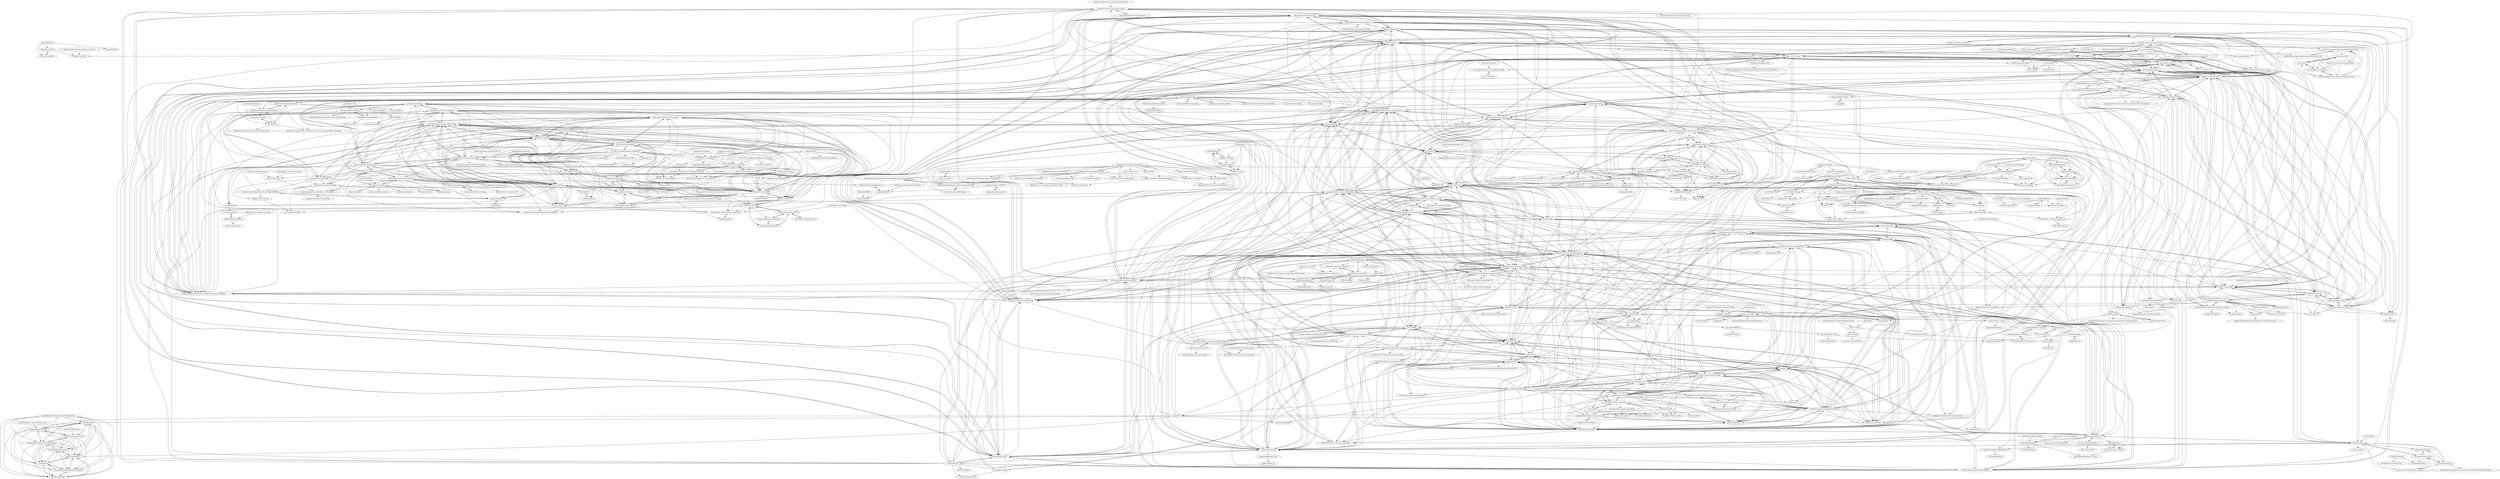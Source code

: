 digraph G {
"xialeiliu/Awesome-Incremental-Learning" -> "GMvandeVen/continual-learning"
"xialeiliu/Awesome-Incremental-Learning" -> "LAMDA-CL/PyCIL"
"xialeiliu/Awesome-Incremental-Learning" -> "Vision-Intelligence-and-Robots-Group/Best-Incremental-Learning"
"xialeiliu/Awesome-Incremental-Learning" -> "aimagelab/mammoth"
"xialeiliu/Awesome-Incremental-Learning" -> "ContinualAI/avalanche"
"xialeiliu/Awesome-Incremental-Learning" -> "mmasana/FACIL"
"xialeiliu/Awesome-Incremental-Learning" -> "optimass/continual_learning_papers"
"xialeiliu/Awesome-Incremental-Learning" -> "yaoyao-liu/class-incremental-learning"
"xialeiliu/Awesome-Incremental-Learning" -> "zhaoxin94/awesome-domain-adaptation" ["e"=1]
"xialeiliu/Awesome-Incremental-Learning" -> "arthurdouillard/incremental_learning.pytorch"
"xialeiliu/Awesome-Incremental-Learning" -> "ContinualAI/continual-learning-papers"
"xialeiliu/Awesome-Incremental-Learning" -> "GT-RIPL/Continual-Learning-Benchmark"
"xialeiliu/Awesome-Incremental-Learning" -> "jason718/awesome-self-supervised-learning" ["e"=1]
"xialeiliu/Awesome-Incremental-Learning" -> "LAMDA-CL/LAMDA-PILOT"
"xialeiliu/Awesome-Incremental-Learning" -> "RaptorMai/online-continual-learning"
"zhaoxin94/awesome-domain-adaptation" -> "xialeiliu/Awesome-Incremental-Learning" ["e"=1]
"kuc2477/pytorch-deep-generative-replay" -> "WuChenshen/MeRGAN"
"kuc2477/pytorch-deep-generative-replay" -> "nvcuong/variational-continual-learning"
"kuc2477/pytorch-deep-generative-replay" -> "ganguli-lab/pathint"
"kuc2477/pytorch-deep-generative-replay" -> "facebookresearch/GradientEpisodicMemory"
"kuc2477/pytorch-deep-generative-replay" -> "facebookresearch/Adversarial-Continual-Learning"
"kuc2477/pytorch-deep-generative-replay" -> "xialeiliu/GFR-IL"
"kuc2477/pytorch-deep-generative-replay" -> "joansj/hat"
"kuc2477/pytorch-deep-generative-replay" -> "optimass/Maximally_Interfered_Retrieval"
"kuc2477/pytorch-deep-generative-replay" -> "facebookresearch/agem"
"kuc2477/pytorch-deep-generative-replay" -> "mattriemer/MER"
"kuc2477/pytorch-deep-generative-replay" -> "TLESORT/Generative_Continual_Learning"
"kuc2477/pytorch-deep-generative-replay" -> "srebuffi/iCaRL"
"kuc2477/pytorch-deep-generative-replay" -> "kuc2477/pytorch-ewc"
"kuc2477/pytorch-deep-generative-replay" -> "btjhjeon/IMM_tensorflow"
"kuc2477/pytorch-deep-generative-replay" -> "GT-RIPL/Continual-Learning-Benchmark"
"GMvandeVen/continual-learning" -> "GT-RIPL/Continual-Learning-Benchmark"
"GMvandeVen/continual-learning" -> "optimass/continual_learning_papers"
"GMvandeVen/continual-learning" -> "ContinualAI/avalanche"
"GMvandeVen/continual-learning" -> "xialeiliu/Awesome-Incremental-Learning"
"GMvandeVen/continual-learning" -> "ContinualAI/continual-learning-papers"
"GMvandeVen/continual-learning" -> "aimagelab/mammoth"
"GMvandeVen/continual-learning" -> "RaptorMai/online-continual-learning"
"GMvandeVen/continual-learning" -> "LAMDA-CL/PyCIL"
"GMvandeVen/continual-learning" -> "mmasana/FACIL"
"GMvandeVen/continual-learning" -> "ContinualAI/continual-learning-baselines"
"GMvandeVen/continual-learning" -> "Vision-Intelligence-and-Robots-Group/Best-Incremental-Learning"
"GMvandeVen/continual-learning" -> "Continvvm/continuum"
"GMvandeVen/continual-learning" -> "kuc2477/pytorch-ewc"
"GMvandeVen/continual-learning" -> "arthurdouillard/incremental_learning.pytorch"
"GMvandeVen/continual-learning" -> "GMvandeVen/brain-inspired-replay"
"facebookresearch/agem" -> "facebookresearch/GradientEpisodicMemory"
"facebookresearch/agem" -> "mattriemer/MER"
"facebookresearch/agem" -> "srebuffi/iCaRL"
"facebookresearch/agem" -> "nvcuong/variational-continual-learning"
"facebookresearch/agem" -> "drimpossible/GDumb"
"facebookresearch/agem" -> "optimass/Maximally_Interfered_Retrieval"
"facebookresearch/agem" -> "khurramjaved96/mrcl"
"facebookresearch/agem" -> "ganguli-lab/pathint"
"facebookresearch/agem" -> "GT-RIPL/Continual-Learning-Benchmark"
"facebookresearch/agem" -> "sairin1202/BIC"
"facebookresearch/agem" -> "EdenBelouadah/class-incremental-learning"
"facebookresearch/agem" -> "joansj/hat"
"facebookresearch/agem" -> "TLESORT/Generative_Continual_Learning"
"facebookresearch/agem" -> "Mattdl/CLsurvey"
"facebookresearch/agem" -> "wuyuebupt/LargeScaleIncrementalLearning"
"subeeshvasu/Awesome-Learning-with-Label-Noise" -> "xialeiliu/Awesome-Incremental-Learning" ["e"=1]
"daryllxd/lifelong-learning" -> "prprbr/awesome-lifelong-continual-learning" ["e"=1]
"tristandeleu/pytorch-maml" -> "ServiceNow/osaka" ["e"=1]
"tristandeleu/pytorch-maml" -> "khurramjaved96/mrcl" ["e"=1]
"GT-RIPL/Continual-Learning-Benchmark" -> "GMvandeVen/continual-learning"
"GT-RIPL/Continual-Learning-Benchmark" -> "optimass/continual_learning_papers"
"GT-RIPL/Continual-Learning-Benchmark" -> "Continvvm/continuum"
"GT-RIPL/Continual-Learning-Benchmark" -> "arthurdouillard/incremental_learning.pytorch"
"GT-RIPL/Continual-Learning-Benchmark" -> "RaptorMai/online-continual-learning"
"GT-RIPL/Continual-Learning-Benchmark" -> "ContinualAI/continual-learning-papers"
"GT-RIPL/Continual-Learning-Benchmark" -> "facebookresearch/GradientEpisodicMemory"
"GT-RIPL/Continual-Learning-Benchmark" -> "facebookresearch/agem"
"GT-RIPL/Continual-Learning-Benchmark" -> "ContinualAI/continual-learning-baselines"
"GT-RIPL/Continual-Learning-Benchmark" -> "prprbr/awesome-lifelong-continual-learning"
"GT-RIPL/Continual-Learning-Benchmark" -> "Mattdl/CLsurvey"
"GT-RIPL/Continual-Learning-Benchmark" -> "yaoyao-liu/class-incremental-learning"
"GT-RIPL/Continual-Learning-Benchmark" -> "facebookresearch/Adversarial-Continual-Learning"
"GT-RIPL/Continual-Learning-Benchmark" -> "chrhenning/hypercl"
"GT-RIPL/Continual-Learning-Benchmark" -> "EdenBelouadah/class-incremental-learning"
"yaoyao-liu/mini-imagenet-tools" -> "xyutao/fscil" ["e"=1]
"wayen820/gender_age_estimation_mxnet" -> "ivclab/agegenderLMTCNN" ["e"=1]
"HyperdimensionalComputing/collection" -> "hyperdimensional-computing/torchhd"
"HyperdimensionalComputing/collection" -> "abbas-rahimi/HDC-Language-Recognition"
"HyperdimensionalComputing/collection" -> "Cornell-RelaxML/Hyperdimensional-Computing"
"HyperdimensionalComputing/collection" -> "gokadin/hyperdimensional-computing"
"HyperdimensionalComputing/collection" -> "UCSD-SEELab/iot-hd-reading-group"
"HyperdimensionalComputing/collection" -> "IBM/constrained-FSCIL"
"HyperdimensionalComputing/collection" -> "dhaneshp/HDC-Human-Activity-Recognition"
"HyperdimensionalComputing/collection" -> "eardbi/hd-vhdl-library"
"HyperdimensionalComputing/collection" -> "abbas-rahimi/HDC-EMG"
"HyperdimensionalComputing/collection" -> "Adam-Vandervorst/PyBHV"
"HyperdimensionalComputing/collection" -> "iis-eth-zurich/hd_dvs"
"HyperdimensionalComputing/collection" -> "sjduan/LeHDC"
"HyperdimensionalComputing/collection" -> "abbas-rahimi/HDC-EEG-ERP"
"HyperdimensionalComputing/collection" -> "yuya-isaka/HPU"
"ssnl/dataset-distillation" -> "GeorgeCazenavette/mtt-distillation"
"ssnl/dataset-distillation" -> "VICO-UoE/DatasetCondensation"
"ssnl/dataset-distillation" -> "ilia10000/dataset-distillation"
"ssnl/dataset-distillation" -> "Guang000/Awesome-Dataset-Distillation"
"ssnl/dataset-distillation" -> "ondrejbohdal/label-distillation"
"ssnl/dataset-distillation" -> "justincui03/dc_benchmark"
"ssnl/dataset-distillation" -> "snu-mllab/Efficient-Dataset-Condensation"
"ssnl/dataset-distillation" -> "NVlabs/DeepInversion"
"ssnl/dataset-distillation" -> "kaiwang960112/CAFE"
"ssnl/dataset-distillation" -> "Yanqing0327/DREAM"
"ssnl/dataset-distillation" -> "VILA-Lab/SRe2L"
"ssnl/dataset-distillation" -> "arthurdouillard/incremental_learning.pytorch"
"ssnl/dataset-distillation" -> "NUS-HPC-AI-Lab/DATM"
"ssnl/dataset-distillation" -> "yaoyao-liu/class-incremental-learning"
"ssnl/dataset-distillation" -> "princetonvisualai/multimodal_dataset_distillation"
"jmschrei/apricot" -> "decile-team/cords" ["e"=1]
"kuc2477/pytorch-ewc" -> "moskomule/ewc.pytorch"
"kuc2477/pytorch-ewc" -> "ariseff/overcoming-catastrophic"
"kuc2477/pytorch-ewc" -> "joansj/hat"
"kuc2477/pytorch-ewc" -> "facebookresearch/GradientEpisodicMemory"
"kuc2477/pytorch-ewc" -> "GMvandeVen/continual-learning"
"kuc2477/pytorch-ewc" -> "ganguli-lab/pathint"
"kuc2477/pytorch-ewc" -> "shivamsaboo17/Overcoming-Catastrophic-forgetting-in-Neural-Networks"
"kuc2477/pytorch-ewc" -> "donlee90/icarl"
"kuc2477/pytorch-ewc" -> "kuc2477/pytorch-deep-generative-replay"
"kuc2477/pytorch-ewc" -> "rahafaljundi/MAS-Memory-Aware-Synapses"
"kuc2477/pytorch-ewc" -> "GT-RIPL/Continual-Learning-Benchmark"
"kuc2477/pytorch-ewc" -> "nvcuong/variational-continual-learning"
"kuc2477/pytorch-ewc" -> "ngailapdi/LWF"
"kuc2477/pytorch-ewc" -> "beijixiong3510/OWM"
"kuc2477/pytorch-ewc" -> "arunmallya/packnet"
"facebookresearch/GradientEpisodicMemory" -> "facebookresearch/agem"
"facebookresearch/GradientEpisodicMemory" -> "mattriemer/MER"
"facebookresearch/GradientEpisodicMemory" -> "GT-RIPL/Continual-Learning-Benchmark"
"facebookresearch/GradientEpisodicMemory" -> "joansj/hat"
"facebookresearch/GradientEpisodicMemory" -> "srebuffi/iCaRL"
"facebookresearch/GradientEpisodicMemory" -> "ganguli-lab/pathint"
"facebookresearch/GradientEpisodicMemory" -> "kuc2477/pytorch-deep-generative-replay"
"facebookresearch/GradientEpisodicMemory" -> "kuc2477/pytorch-ewc"
"facebookresearch/GradientEpisodicMemory" -> "rahafaljundi/MAS-Memory-Aware-Synapses"
"facebookresearch/GradientEpisodicMemory" -> "arunmallya/packnet"
"facebookresearch/GradientEpisodicMemory" -> "rahafaljundi/Gradient-based-Sample-Selection"
"facebookresearch/GradientEpisodicMemory" -> "optimass/Maximally_Interfered_Retrieval"
"facebookresearch/GradientEpisodicMemory" -> "nvcuong/variational-continual-learning"
"facebookresearch/GradientEpisodicMemory" -> "Mattdl/CLsurvey"
"facebookresearch/GradientEpisodicMemory" -> "khurramjaved96/mrcl"
"nvcuong/variational-continual-learning" -> "ganguli-lab/pathint"
"nvcuong/variational-continual-learning" -> "facebookresearch/agem"
"nvcuong/variational-continual-learning" -> "kuc2477/pytorch-deep-generative-replay"
"nvcuong/variational-continual-learning" -> "joansj/hat"
"nvcuong/variational-continual-learning" -> "TLESORT/Generative_Continual_Learning"
"nvcuong/variational-continual-learning" -> "mattriemer/MER"
"nvcuong/variational-continual-learning" -> "GT-RIPL/Continual-Learning-Benchmark"
"nvcuong/variational-continual-learning" -> "optimass/Maximally_Interfered_Retrieval"
"nvcuong/variational-continual-learning" -> "SaynaEbrahimi/UCB"
"nvcuong/variational-continual-learning" -> "facebookresearch/Adversarial-Continual-Learning"
"nvcuong/variational-continual-learning" -> "Piyush-555/VCL-in-PyTorch"
"nvcuong/variational-continual-learning" -> "facebookresearch/GradientEpisodicMemory"
"nvcuong/variational-continual-learning" -> "kibok90/iccv2019-inc"
"prprbr/awesome-lifelong-continual-learning" -> "optimass/continual_learning_papers"
"prprbr/awesome-lifelong-continual-learning" -> "GT-RIPL/Continual-Learning-Benchmark"
"prprbr/awesome-lifelong-continual-learning" -> "floodsung/Lifelong-Learning-Paper-List"
"prprbr/awesome-lifelong-continual-learning" -> "lebrice/Sequoia"
"prprbr/awesome-lifelong-continual-learning" -> "GMvandeVen/continual-learning"
"prprbr/awesome-lifelong-continual-learning" -> "facebookresearch/CTrLBenchmark"
"prprbr/awesome-lifelong-continual-learning" -> "nvcuong/variational-continual-learning"
"prprbr/awesome-lifelong-continual-learning" -> "RaptorMai/online-continual-learning"
"prprbr/awesome-lifelong-continual-learning" -> "Pervasive-AI-Lab/cvpr_clvision_challenge"
"prprbr/awesome-lifelong-continual-learning" -> "joansj/hat"
"prprbr/awesome-lifelong-continual-learning" -> "Continvvm/continuum"
"prprbr/awesome-lifelong-continual-learning" -> "srebuffi/iCaRL"
"prprbr/awesome-lifelong-continual-learning" -> "EdenBelouadah/class-incremental-learning"
"prprbr/awesome-lifelong-continual-learning" -> "ContinualAI/continual-learning-papers"
"prprbr/awesome-lifelong-continual-learning" -> "yulu0724/SDC-IL"
"ContinualAI/colab" -> "GT-RIPL/Continual-Learning-Benchmark"
"ContinualAI/colab" -> "ContinualAI/continual-learning-baselines"
"ContinualAI/colab" -> "Continvvm/continuum"
"ContinualAI/colab" -> "ContinualAI/wiki"
"ContinualAI/colab" -> "vlomonaco/core50"
"ContinualAI/colab" -> "ContinualAI/avalanche"
"ContinualAI/colab" -> "optimass/continual_learning_papers"
"ContinualAI/colab" -> "ContinualAI/continual-learning-papers"
"ContinualAI/colab" -> "ContinualAI/website-old"
"ContinualAI/colab" -> "GMvandeVen/continual-learning"
"ContinualAI/colab" -> "yaoyao-liu/class-incremental-learning"
"ContinualAI/colab" -> "aimagelab/mammoth"
"ContinualAI/colab" -> "prprbr/awesome-lifelong-continual-learning"
"ContinualAI/colab" -> "mmasana/FACIL"
"ContinualAI/colab" -> "ServiceNow/osaka"
"EdenBelouadah/class-incremental-learning" -> "hshustc/CVPR19_Incremental_Learning"
"EdenBelouadah/class-incremental-learning" -> "yaoyao-liu/class-incremental-learning"
"EdenBelouadah/class-incremental-learning" -> "wuyuebupt/LargeScaleIncrementalLearning"
"EdenBelouadah/class-incremental-learning" -> "arthurdouillard/incremental_learning.pytorch"
"EdenBelouadah/class-incremental-learning" -> "yulu0724/SDC-IL"
"EdenBelouadah/class-incremental-learning" -> "sairin1202/BIC"
"EdenBelouadah/class-incremental-learning" -> "mmasana/FACIL"
"EdenBelouadah/class-incremental-learning" -> "kibok90/iccv2019-inc"
"EdenBelouadah/class-incremental-learning" -> "khurramjaved96/incremental-learning"
"EdenBelouadah/class-incremental-learning" -> "xyutao/fscil"
"EdenBelouadah/class-incremental-learning" -> "brjathu/iTAML"
"EdenBelouadah/class-incremental-learning" -> "srebuffi/iCaRL"
"EdenBelouadah/class-incremental-learning" -> "Continvvm/continuum"
"EdenBelouadah/class-incremental-learning" -> "Rhyssiyan/DER-ClassIL.pytorch"
"EdenBelouadah/class-incremental-learning" -> "Mattdl/CLsurvey"
"joansj/hat" -> "facebookresearch/GradientEpisodicMemory"
"joansj/hat" -> "yulu0724/SDC-IL"
"joansj/hat" -> "facebookresearch/agem"
"joansj/hat" -> "nvcuong/variational-continual-learning"
"joansj/hat" -> "Rhyssiyan/DER-ClassIL.pytorch"
"joansj/hat" -> "arunmallya/packnet"
"joansj/hat" -> "kuc2477/pytorch-ewc"
"joansj/hat" -> "kibok90/iccv2019-inc"
"joansj/hat" -> "GT-RIPL/Continual-Learning-Benchmark"
"joansj/hat" -> "khurramjaved96/mrcl"
"joansj/hat" -> "ganguli-lab/pathint"
"joansj/hat" -> "ngailapdi/LWF"
"joansj/hat" -> "kuc2477/pytorch-deep-generative-replay"
"joansj/hat" -> "facebookresearch/Adversarial-Continual-Learning"
"joansj/hat" -> "hshustc/CVPR19_Incremental_Learning"
"fmcp/EndToEndIncrementalLearning" -> "PatrickZH/End-to-End-Incremental-Learning"
"ngailapdi/LWF" -> "MasLiang/Learning-without-Forgetting-using-Pytorch"
"ngailapdi/LWF" -> "sairin1202/BIC"
"ngailapdi/LWF" -> "DRSAD/Implementation-of-Learning-without-Forgetting-for-multi-class"
"ngailapdi/LWF" -> "lizhitwo/LearningWithoutForgetting"
"ngailapdi/LWF" -> "donlee90/icarl"
"ngailapdi/LWF" -> "kibok90/iccv2019-inc"
"ngailapdi/LWF" -> "srebuffi/iCaRL"
"ngailapdi/LWF" -> "joansj/hat"
"ngailapdi/LWF" -> "wuyuebupt/LargeScaleIncrementalLearning"
"shivamsaboo17/Overcoming-Catastrophic-forgetting-in-Neural-Networks" -> "stokesj/EWC"
"shivamsaboo17/Overcoming-Catastrophic-forgetting-in-Neural-Networks" -> "ariseff/overcoming-catastrophic"
"shivamsaboo17/Overcoming-Catastrophic-forgetting-in-Neural-Networks" -> "kuc2477/pytorch-ewc"
"shivamsaboo17/Overcoming-Catastrophic-forgetting-in-Neural-Networks" -> "donlee90/icarl"
"shivamsaboo17/Overcoming-Catastrophic-forgetting-in-Neural-Networks" -> "Yuxing-Wang-THU/Elastic-Weights-Consolidation"
"shivamsaboo17/Overcoming-Catastrophic-forgetting-in-Neural-Networks" -> "moskomule/ewc.pytorch"
"jaehong31/DEN" -> "bjsowa/LLDEN"
"jaehong31/DEN" -> "joansj/hat"
"jaehong31/DEN" -> "btjhjeon/IMM_tensorflow"
"jaehong31/DEN" -> "Rhyssiyan/DER-ClassIL.pytorch"
"jaehong31/DEN" -> "srebuffi/iCaRL"
"jaehong31/DEN" -> "ivclab/CPG"
"chrhenning/hypercl" -> "chrhenning/hypnettorch"
"chrhenning/hypercl" -> "g1910/HyperNetworks"
"chrhenning/hypercl" -> "GT-RIPL/Continual-Learning-Benchmark"
"chrhenning/hypercl" -> "mariacer/cl_in_rnns"
"chrhenning/hypercl" -> "chrhenning/posterior_replay_cl"
"chrhenning/hypercl" -> "facebookresearch/agem"
"chrhenning/hypercl" -> "soochan-lee/CN-DPM"
"chrhenning/hypercl" -> "drimpossible/GDumb"
"chrhenning/hypercl" -> "Johswald/awesome-hypernetworks"
"chrhenning/hypercl" -> "joansj/hat"
"chrhenning/hypercl" -> "optimass/continual_learning_papers"
"sairin1202/BIC" -> "hugoycj/Incremental-Learning-with-Weight-Aligning"
"sairin1202/BIC" -> "wuyuebupt/LargeScaleIncrementalLearning"
"sairin1202/BIC" -> "PatrickZH/End-to-End-Incremental-Learning"
"sairin1202/BIC" -> "khurramjaved96/incremental-learning"
"sairin1202/BIC" -> "yulu0724/SDC-IL"
"sairin1202/BIC" -> "hshustc/CVPR19_Incremental_Learning"
"sairin1202/BIC" -> "EdenBelouadah/class-incremental-learning"
"sairin1202/BIC" -> "kibok90/iccv2019-inc"
"sairin1202/BIC" -> "donlee90/icarl"
"sairin1202/BIC" -> "srvCodes/continual-learning-benchmark" ["e"=1]
"arthurdouillard/incremental_learning.pytorch" -> "yaoyao-liu/class-incremental-learning"
"arthurdouillard/incremental_learning.pytorch" -> "hshustc/CVPR19_Incremental_Learning"
"arthurdouillard/incremental_learning.pytorch" -> "Rhyssiyan/DER-ClassIL.pytorch"
"arthurdouillard/incremental_learning.pytorch" -> "Continvvm/continuum"
"arthurdouillard/incremental_learning.pytorch" -> "EdenBelouadah/class-incremental-learning"
"arthurdouillard/incremental_learning.pytorch" -> "GT-RIPL/Continual-Learning-Benchmark"
"arthurdouillard/incremental_learning.pytorch" -> "optimass/continual_learning_papers"
"arthurdouillard/incremental_learning.pytorch" -> "arthurdouillard/dytox"
"arthurdouillard/incremental_learning.pytorch" -> "yulu0724/SDC-IL"
"arthurdouillard/incremental_learning.pytorch" -> "srebuffi/iCaRL"
"arthurdouillard/incremental_learning.pytorch" -> "RaptorMai/online-continual-learning"
"arthurdouillard/incremental_learning.pytorch" -> "xyutao/fscil"
"arthurdouillard/incremental_learning.pytorch" -> "mmasana/FACIL"
"arthurdouillard/incremental_learning.pytorch" -> "sairin1202/BIC"
"arthurdouillard/incremental_learning.pytorch" -> "LAMDA-CL/PyCIL"
"arunmallya/packnet" -> "arunmallya/piggyback" ["e"=1]
"arunmallya/packnet" -> "joansj/hat"
"arunmallya/packnet" -> "facebookresearch/GradientEpisodicMemory"
"arunmallya/packnet" -> "facebookresearch/agem"
"arunmallya/packnet" -> "sairin1202/BIC"
"arunmallya/packnet" -> "kuc2477/pytorch-deep-generative-replay"
"arunmallya/packnet" -> "ngailapdi/LWF"
"arunmallya/packnet" -> "lizhitwo/LearningWithoutForgetting"
"arunmallya/packnet" -> "facebookresearch/Adversarial-Continual-Learning"
"arunmallya/packnet" -> "srebuffi/iCaRL"
"arunmallya/packnet" -> "Mattdl/CLsurvey"
"arunmallya/packnet" -> "ivclab/CPG"
"arunmallya/packnet" -> "kibok90/iccv2019-inc"
"arunmallya/packnet" -> "nvcuong/variational-continual-learning"
"moskomule/ewc.pytorch" -> "kuc2477/pytorch-ewc"
"moskomule/ewc.pytorch" -> "ariseff/overcoming-catastrophic"
"moskomule/ewc.pytorch" -> "facebookresearch/GradientEpisodicMemory"
"moskomule/ewc.pytorch" -> "rahafaljundi/MAS-Memory-Aware-Synapses"
"moskomule/ewc.pytorch" -> "GMvandeVen/continual-learning"
"moskomule/ewc.pytorch" -> "shivamsaboo17/Overcoming-Catastrophic-forgetting-in-Neural-Networks"
"moskomule/ewc.pytorch" -> "ganguli-lab/pathint"
"moskomule/ewc.pytorch" -> "GT-RIPL/Continual-Learning-Benchmark"
"moskomule/ewc.pytorch" -> "joansj/hat"
"moskomule/ewc.pytorch" -> "prprbr/awesome-lifelong-continual-learning"
"moskomule/ewc.pytorch" -> "EdenBelouadah/class-incremental-learning"
"moskomule/ewc.pytorch" -> "kuc2477/pytorch-deep-generative-replay"
"moskomule/ewc.pytorch" -> "ngailapdi/LWF"
"moskomule/ewc.pytorch" -> "facebookresearch/agem"
"moskomule/ewc.pytorch" -> "donlee90/icarl"
"khurramjaved96/incremental-learning" -> "sairin1202/BIC"
"khurramjaved96/incremental-learning" -> "srebuffi/iCaRL"
"khurramjaved96/incremental-learning" -> "EdenBelouadah/class-incremental-learning"
"khurramjaved96/incremental-learning" -> "haseebs/Pseudo-rehearsal-Incremental-Learning"
"khurramjaved96/incremental-learning" -> "wuyuebupt/LargeScaleIncrementalLearning"
"khurramjaved96/incremental-learning" -> "donlee90/icarl"
"khurramjaved96/incremental-learning" -> "kibok90/iccv2019-inc"
"khurramjaved96/incremental-learning" -> "optimass/Maximally_Interfered_Retrieval"
"khurramjaved96/incremental-learning" -> "TLESORT/Continual_Learning_Data_Former"
"khurramjaved96/incremental-learning" -> "vlomonaco/core50"
"mtoneva/example_forgetting" -> "mansheej/data_diet" ["e"=1]
"PatrickZH/End-to-End-Incremental-Learning" -> "sairin1202/BIC"
"PatrickZH/End-to-End-Incremental-Learning" -> "fmcp/EndToEndIncrementalLearning"
"ilia10000/dataset-distillation" -> "ondrejbohdal/label-distillation"
"ilia10000/dataset-distillation" -> "arumaekawa/dataset-distillation-with-attention-labels"
"ilia10000/dataset-distillation" -> "princetonvisualai/RememberThePast-DatasetDistillation"
"AAnoosheh/ToDayGAN" -> "ivclab/Day_Night_dataset_list" ["e"=1]
"g1910/HyperNetworks" -> "chrhenning/hypnettorch"
"g1910/HyperNetworks" -> "chrhenning/hypercl"
"g1910/HyperNetworks" -> "Johswald/awesome-hypernetworks"
"g1910/HyperNetworks" -> "rabeehk/hyperformer" ["e"=1]
"g1910/HyperNetworks" -> "hardmaru/supercell"
"hshustc/CVPR19_Incremental_Learning" -> "yaoyao-liu/class-incremental-learning"
"hshustc/CVPR19_Incremental_Learning" -> "arthurdouillard/incremental_learning.pytorch"
"hshustc/CVPR19_Incremental_Learning" -> "EdenBelouadah/class-incremental-learning"
"hshustc/CVPR19_Incremental_Learning" -> "yulu0724/SDC-IL"
"hshustc/CVPR19_Incremental_Learning" -> "wuyuebupt/LargeScaleIncrementalLearning"
"hshustc/CVPR19_Incremental_Learning" -> "sairin1202/BIC"
"hshustc/CVPR19_Incremental_Learning" -> "hugoycj/Incremental-Learning-with-Weight-Aligning"
"hshustc/CVPR19_Incremental_Learning" -> "brjathu/iTAML"
"hshustc/CVPR19_Incremental_Learning" -> "xyutao/fscil"
"hshustc/CVPR19_Incremental_Learning" -> "srebuffi/iCaRL"
"hshustc/CVPR19_Incremental_Learning" -> "Rhyssiyan/DER-ClassIL.pytorch"
"hshustc/CVPR19_Incremental_Learning" -> "hshustc/ECCV18_Lifelong_Learning"
"hshustc/CVPR19_Incremental_Learning" -> "GT-RIPL/Continual-Learning-Benchmark"
"hshustc/CVPR19_Incremental_Learning" -> "DRSAD/iCaRL"
"hshustc/CVPR19_Incremental_Learning" -> "facebookresearch/agem"
"yun-liu/LIID" -> "LiuYiwai/simple-IAM"
"TLESORT/Generative_Continual_Learning" -> "TLESORT/Continual_Learning_Data_Former"
"TLESORT/Generative_Continual_Learning" -> "optimass/Maximally_Interfered_Retrieval"
"mattriemer/MER" -> "facebookresearch/agem"
"mattriemer/MER" -> "khurramjaved96/mrcl"
"mattriemer/MER" -> "optimass/Maximally_Interfered_Retrieval"
"mattriemer/MER" -> "ServiceNow/osaka"
"mattriemer/MER" -> "facebookresearch/GradientEpisodicMemory"
"mattriemer/MER" -> "rahafaljundi/Gradient-based-Sample-Selection"
"mattriemer/MER" -> "montrealrobotics/La-MAML"
"mattriemer/MER" -> "drimpossible/GDumb"
"mattriemer/MER" -> "nvcuong/variational-continual-learning"
"mattriemer/MER" -> "facebookresearch/Adversarial-Continual-Learning"
"mattriemer/MER" -> "brjathu/iTAML"
"mattriemer/MER" -> "imirzadeh/stable-continual-learning"
"beijixiong3510/OWM" -> "mattriemer/MER"
"beijixiong3510/OWM" -> "srebuffi/iCaRL"
"beijixiong3510/OWM" -> "facebookresearch/agem"
"beijixiong3510/OWM" -> "WuChenshen/MeRGAN"
"beijixiong3510/OWM" -> "GT-RIPL/Continual-Learning-Benchmark"
"beijixiong3510/OWM" -> "sairin1202/BIC"
"beijixiong3510/OWM" -> "yulu0724/SDC-IL"
"beijixiong3510/OWM" -> "ngailapdi/LWF"
"beijixiong3510/OWM" -> "kuc2477/pytorch-ewc"
"beijixiong3510/OWM" -> "GMvandeVen/brain-inspired-replay"
"beijixiong3510/OWM" -> "hshustc/CVPR19_Incremental_Learning"
"beijixiong3510/OWM" -> "btjhjeon/IMM_tensorflow"
"rahafaljundi/MAS-Memory-Aware-Synapses" -> "wannabeOG/MAS-PyTorch" ["e"=1]
"rahafaljundi/MAS-Memory-Aware-Synapses" -> "ganguli-lab/pathint"
"rahafaljundi/MAS-Memory-Aware-Synapses" -> "facebookresearch/agem"
"rahafaljundi/MAS-Memory-Aware-Synapses" -> "facebookresearch/GradientEpisodicMemory"
"polo5/ZeroShotKnowledgeTransfer" -> "VainF/Data-Free-Adversarial-Distillation"
"polo5/ZeroShotKnowledgeTransfer" -> "zju-vipa/CMI"
"polo5/ZeroShotKnowledgeTransfer" -> "snudatalab/KegNet"
"polo5/ZeroShotKnowledgeTransfer" -> "da2so/Data-Free_Network_Quantization_With_Adversarial_Knowledge_Distillation"
"polo5/ZeroShotKnowledgeTransfer" -> "vcl-iisc/ZSKD" ["e"=1]
"polo5/ZeroShotKnowledgeTransfer" -> "NVlabs/DeepInversion"
"ivclab/Day_Night_dataset_list" -> "ivclab/ConditionalGLO"
"ivclab/Day_Night_dataset_list" -> "ivclab/Sound20"
"ivclab/Day_Night_dataset_list" -> "ivclab/Merging-MobileNets-for-Multitask"
"ivclab/Day_Night_dataset_list" -> "ivclab/NeuralMerger"
"ivclab/Day_Night_dataset_list" -> "ivclab/DeepPhotoCritic-ICCV17"
"ivclab/Day_Night_dataset_list" -> "ivclab/PAE"
"ivclab/Day_Night_dataset_list" -> "ivclab/agegenderLMTCNN"
"ivclab/Day_Night_dataset_list" -> "ivclab/BigGAN-Generator-Pretrained-Pytorch"
"WuChenshen/MeRGAN" -> "xialeiliu/GFR-IL"
"WuChenshen/MeRGAN" -> "TLESORT/Generative_Continual_Learning"
"WuChenshen/MeRGAN" -> "kuc2477/pytorch-deep-generative-replay"
"zju-vipa/KamalEngine" -> "VainF/Data-Free-Adversarial-Distillation" ["e"=1]
"khurramjaved96/mrcl" -> "mattriemer/MER"
"khurramjaved96/mrcl" -> "uvm-neurobotics-lab/ANML"
"khurramjaved96/mrcl" -> "ServiceNow/osaka"
"khurramjaved96/mrcl" -> "facebookresearch/agem"
"khurramjaved96/mrcl" -> "montrealrobotics/La-MAML"
"khurramjaved96/mrcl" -> "optimass/Maximally_Interfered_Retrieval"
"khurramjaved96/mrcl" -> "drimpossible/GDumb"
"khurramjaved96/mrcl" -> "joansj/hat"
"khurramjaved96/mrcl" -> "brjathu/iTAML"
"khurramjaved96/mrcl" -> "TLESORT/Generative_Continual_Learning"
"khurramjaved96/mrcl" -> "flennerhag/warpgrad"
"khurramjaved96/mrcl" -> "optimass/continual_learning_papers"
"khurramjaved96/mrcl" -> "lebrice/Sequoia"
"khurramjaved96/mrcl" -> "SAP-archive/machine-learning-dgm"
"khurramjaved96/mrcl" -> "JosephKJ/merlin"
"floodsung/Lifelong-Learning-Paper-List" -> "prprbr/awesome-lifelong-continual-learning"
"yashkant/Elastic-Weight-Consolidation" -> "okdshin/chainer-EWC" ["e"=1]
"VahidooX/DeepLDA" -> "CPJKU/deep_lda"
"VahidooX/DeepLDA" -> "liyu10000/DeepLDA"
"TLESORT/Continual_Learning_Data_Former" -> "TLESORT/Generative_Continual_Learning"
"brjathu/RPSnet" -> "brjathu/iTAML"
"ivclab/BigGAN-Generator-Pretrained-Pytorch" -> "ivclab/NeuralMerger"
"ivclab/BigGAN-Generator-Pretrained-Pytorch" -> "ivclab/Merging-MobileNets-for-Multitask"
"ivclab/BigGAN-Generator-Pretrained-Pytorch" -> "ivclab/PAE"
"ivclab/BigGAN-Generator-Pretrained-Pytorch" -> "ivclab/ConditionalGLO"
"ivclab/BigGAN-Generator-Pretrained-Pytorch" -> "ivclab/Sound20"
"ivclab/BigGAN-Generator-Pretrained-Pytorch" -> "ivclab/DeepPhotoCritic-ICCV17"
"ivclab/BigGAN-Generator-Pretrained-Pytorch" -> "ivclab/agegenderLMTCNN"
"ivclab/BigGAN-Generator-Pretrained-Pytorch" -> "ivclab/Day_Night_dataset_list"
"ivclab/Online-Face-Recognition-and-Authentication" -> "ivclab/NeuralMerger"
"ivclab/Online-Face-Recognition-and-Authentication" -> "ivclab/Merging-MobileNets-for-Multitask"
"ivclab/Online-Face-Recognition-and-Authentication" -> "ivclab/PAE"
"ivclab/Online-Face-Recognition-and-Authentication" -> "ivclab/agegenderLMTCNN"
"ivclab/Online-Face-Recognition-and-Authentication" -> "ivclab/BigGAN-Generator-Pretrained-Pytorch"
"ivclab/Online-Face-Recognition-and-Authentication" -> "ivclab/ConditionalGLO"
"ivclab/Online-Face-Recognition-and-Authentication" -> "ivclab/Sound20"
"ivclab/Online-Face-Recognition-and-Authentication" -> "ivclab/DeepPhotoCritic-ICCV17"
"ivclab/Online-Face-Recognition-and-Authentication" -> "ivclab/Day_Night_dataset_list"
"hbulpf/HSDocker" -> "hbulpf/ServerOps"
"hbulpf/HSDocker" -> "hbulpf/LinuxFun"
"hbulpf/HSDocker" -> "hbulpf/JavaPrinciple"
"hbulpf/LinuxFun" -> "hbulpf/ServerOps"
"hbulpf/LinuxFun" -> "hbulpf/HSDocker"
"hbulpf/ServerOps" -> "hbulpf/LinuxFun"
"hbulpf/ServerOps" -> "hbulpf/HSDocker"
"ivclab/Sound20" -> "ivclab/ConditionalGLO"
"ivclab/Sound20" -> "ivclab/Merging-MobileNets-for-Multitask"
"ivclab/Sound20" -> "ivclab/DeepPhotoCritic-ICCV17"
"ivclab/NeuralMerger" -> "ivclab/ConditionalGLO"
"ivclab/NeuralMerger" -> "ivclab/Merging-MobileNets-for-Multitask"
"ivclab/NeuralMerger" -> "ivclab/Sound20"
"ivclab/NeuralMerger" -> "ivclab/PAE"
"ivclab/DeepPhotoCritic-ICCV17" -> "ivclab/Merging-MobileNets-for-Multitask"
"ivclab/DeepPhotoCritic-ICCV17" -> "ivclab/ConditionalGLO"
"ivclab/DeepPhotoCritic-ICCV17" -> "ivclab/Sound20"
"ivclab/DeepPhotoCritic-ICCV17" -> "ivclab/NeuralMerger"
"ivclab/agegenderLMTCNN" -> "ivclab/NeuralMerger"
"ivclab/agegenderLMTCNN" -> "ivclab/Merging-MobileNets-for-Multitask"
"ivclab/agegenderLMTCNN" -> "ivclab/PAE"
"ivclab/agegenderLMTCNN" -> "ivclab/ConditionalGLO"
"ivclab/agegenderLMTCNN" -> "ivclab/Sound20"
"ivclab/agegenderLMTCNN" -> "ivclab/DeepPhotoCritic-ICCV17"
"ivclab/agegenderLMTCNN" -> "ivclab/BigGAN-Generator-Pretrained-Pytorch"
"ivclab/agegenderLMTCNN" -> "ivclab/Day_Night_dataset_list"
"ivclab/ConditionalGLO" -> "ivclab/Merging-MobileNets-for-Multitask"
"ivclab/ConditionalGLO" -> "ivclab/Sound20"
"ivclab/ConditionalGLO" -> "ivclab/NeuralMerger"
"ivclab/ConditionalGLO" -> "ivclab/DeepPhotoCritic-ICCV17"
"ivclab/PAE" -> "ivclab/Merging-MobileNets-for-Multitask"
"ivclab/PAE" -> "ivclab/NeuralMerger"
"ivclab/PAE" -> "ivclab/ConditionalGLO"
"ivclab/PAE" -> "ivclab/Sound20"
"ivclab/PAE" -> "ivclab/DeepPhotoCritic-ICCV17"
"ivclab/PAE" -> "ivclab/agegenderLMTCNN"
"ivclab/PAE" -> "ivclab/BigGAN-Generator-Pretrained-Pytorch"
"ivclab/PAE" -> "ivclab/Day_Night_dataset_list"
"ivclab/Merging-MobileNets-for-Multitask" -> "ivclab/ConditionalGLO"
"ivclab/Merging-MobileNets-for-Multitask" -> "ivclab/Sound20"
"ivclab/Merging-MobileNets-for-Multitask" -> "ivclab/DeepPhotoCritic-ICCV17"
"ivclab/Merging-MobileNets-for-Multitask" -> "ivclab/NeuralMerger"
"ContinualAI/avalanche" -> "GMvandeVen/continual-learning"
"ContinualAI/avalanche" -> "aimagelab/mammoth"
"ContinualAI/avalanche" -> "mmasana/FACIL"
"ContinualAI/avalanche" -> "ContinualAI/continual-learning-baselines"
"ContinualAI/avalanche" -> "LAMDA-CL/PyCIL"
"ContinualAI/avalanche" -> "ContinualAI/continual-learning-papers"
"ContinualAI/avalanche" -> "optimass/continual_learning_papers"
"ContinualAI/avalanche" -> "xialeiliu/Awesome-Incremental-Learning"
"ContinualAI/avalanche" -> "Vision-Intelligence-and-Robots-Group/Best-Incremental-Learning"
"ContinualAI/avalanche" -> "Continvvm/continuum"
"ContinualAI/avalanche" -> "RaptorMai/online-continual-learning"
"ContinualAI/avalanche" -> "GT-RIPL/Continual-Learning-Benchmark"
"ContinualAI/avalanche" -> "ContinualAI/colab"
"ContinualAI/avalanche" -> "google-research/l2p"
"ContinualAI/avalanche" -> "arthurdouillard/incremental_learning.pytorch"
"mmasana/FACIL" -> "LAMDA-CL/PyCIL"
"mmasana/FACIL" -> "Vision-Intelligence-and-Robots-Group/Best-Incremental-Learning"
"mmasana/FACIL" -> "yaoyao-liu/class-incremental-learning"
"mmasana/FACIL" -> "RaptorMai/online-continual-learning"
"mmasana/FACIL" -> "Continvvm/continuum"
"mmasana/FACIL" -> "EdenBelouadah/class-incremental-learning"
"mmasana/FACIL" -> "ContinualAI/avalanche"
"mmasana/FACIL" -> "arthurdouillard/incremental_learning.pytorch"
"mmasana/FACIL" -> "optimass/continual_learning_papers"
"mmasana/FACIL" -> "LAMDA-CL/CIL_Survey"
"mmasana/FACIL" -> "GMvandeVen/continual-learning"
"mmasana/FACIL" -> "Rhyssiyan/DER-ClassIL.pytorch"
"mmasana/FACIL" -> "aimagelab/mammoth"
"mmasana/FACIL" -> "xyutao/fscil"
"mmasana/FACIL" -> "NJU-CLLab/Awesome-Few-Shot-Class-Incremental-Learning"
"huawei-noah/Efficient-Computing" -> "NVlabs/DeepInversion" ["e"=1]
"jjbrophy47/machine_unlearning" -> "EnnengYang/Awesome-Forgetting-in-Deep-Learning" ["e"=1]
"optimass/continual_learning_papers" -> "GMvandeVen/continual-learning"
"optimass/continual_learning_papers" -> "GT-RIPL/Continual-Learning-Benchmark"
"optimass/continual_learning_papers" -> "Continvvm/continuum"
"optimass/continual_learning_papers" -> "ContinualAI/continual-learning-papers"
"optimass/continual_learning_papers" -> "prprbr/awesome-lifelong-continual-learning"
"optimass/continual_learning_papers" -> "arthurdouillard/incremental_learning.pytorch"
"optimass/continual_learning_papers" -> "RaptorMai/online-continual-learning"
"optimass/continual_learning_papers" -> "yaoyao-liu/class-incremental-learning"
"optimass/continual_learning_papers" -> "mmasana/FACIL"
"optimass/continual_learning_papers" -> "ContinualAI/avalanche"
"optimass/continual_learning_papers" -> "facebookresearch/agem"
"optimass/continual_learning_papers" -> "aimagelab/mammoth"
"optimass/continual_learning_papers" -> "xialeiliu/Awesome-Incremental-Learning"
"optimass/continual_learning_papers" -> "ContinualAI/continual-learning-baselines"
"optimass/continual_learning_papers" -> "khurramjaved96/mrcl"
"nimarb/pytorch_influence_functions" -> "mansheej/data_diet" ["e"=1]
"xyutao/fscil" -> "icoz69/CEC-CVPR2021"
"xyutao/fscil" -> "NJU-CLLab/Awesome-Few-Shot-Class-Incremental-Learning"
"xyutao/fscil" -> "zhoudw-zdw/CVPR22-Fact"
"xyutao/fscil" -> "yulu0724/SDC-IL"
"xyutao/fscil" -> "Rhyssiyan/DER-ClassIL.pytorch"
"xyutao/fscil" -> "yaoyao-liu/class-incremental-learning"
"xyutao/fscil" -> "hshustc/CVPR19_Incremental_Learning"
"xyutao/fscil" -> "EdenBelouadah/class-incremental-learning"
"xyutao/fscil" -> "arthurdouillard/incremental_learning.pytorch"
"xyutao/fscil" -> "zhukaii/SPPR"
"xyutao/fscil" -> "mmasana/FACIL"
"xyutao/fscil" -> "renmengye/inc-few-shot-attractor-public" ["e"=1]
"xyutao/fscil" -> "LinglanZhao/BiDistFSCIL"
"xyutao/fscil" -> "arthurdouillard/dytox"
"xyutao/fscil" -> "CanPeng123/FSCIL_ALICE"
"online-ml/awesome-online-machine-learning" -> "RaptorMai/online-continual-learning" ["e"=1]
"shirleyzhu233/PyTorch-MAML" -> "flennerhag/warpgrad" ["e"=1]
"VICO-UoE/DatasetCondensation" -> "GeorgeCazenavette/mtt-distillation"
"VICO-UoE/DatasetCondensation" -> "Guang000/Awesome-Dataset-Distillation"
"VICO-UoE/DatasetCondensation" -> "snu-mllab/Efficient-Dataset-Condensation"
"VICO-UoE/DatasetCondensation" -> "VILA-Lab/SRe2L"
"VICO-UoE/DatasetCondensation" -> "ssnl/dataset-distillation"
"VICO-UoE/DatasetCondensation" -> "justincui03/dc_benchmark"
"VICO-UoE/DatasetCondensation" -> "GeorgeCazenavette/glad"
"VICO-UoE/DatasetCondensation" -> "PatrickZH/DeepCore"
"VICO-UoE/DatasetCondensation" -> "Yanqing0327/DREAM"
"VICO-UoE/DatasetCondensation" -> "LINs-lab/RDED"
"VICO-UoE/DatasetCondensation" -> "kaiwang960112/CAFE"
"VICO-UoE/DatasetCondensation" -> "uitrbn/IDM"
"VICO-UoE/DatasetCondensation" -> "NVlabs/DeepInversion"
"VICO-UoE/DatasetCondensation" -> "Huage001/DatasetFactorization"
"VICO-UoE/DatasetCondensation" -> "vimar-gu/DiM"
"fcdl94/MiB" -> "arthurdouillard/CVPR2021_PLOP"
"fcdl94/MiB" -> "fcdl94/WILSON"
"fcdl94/MiB" -> "LTTM/SDR"
"fcdl94/MiB" -> "LTTM/IL-SemSegm"
"fcdl94/MiB" -> "ifnspaml/CIL_Segmentation"
"fcdl94/MiB" -> "fcdl94/MiBv2"
"fcdl94/MiB" -> "ygjwd12345/UCD"
"fcdl94/MiB" -> "zhangchbin/RCIL"
"fcdl94/MiB" -> "schuy1er/EWF_official"
"fcdl94/MiB" -> "yulu0724/SDC-IL"
"fcdl94/MiB" -> "clovaai/SSUL"
"fcdl94/MiB" -> "FrancescoCappio/OSHOT-meta-learning"
"Continvvm/continuum" -> "arthurdouillard/incremental_learning.pytorch"
"Continvvm/continuum" -> "optimass/continual_learning_papers"
"Continvvm/continuum" -> "GT-RIPL/Continual-Learning-Benchmark"
"Continvvm/continuum" -> "mmasana/FACIL"
"Continvvm/continuum" -> "lebrice/Sequoia"
"Continvvm/continuum" -> "arthurdouillard/dytox"
"Continvvm/continuum" -> "yulu0724/SDC-IL"
"Continvvm/continuum" -> "EdenBelouadah/class-incremental-learning"
"Continvvm/continuum" -> "yaoyao-liu/class-incremental-learning"
"Continvvm/continuum" -> "aimagelab/mammoth"
"Continvvm/continuum" -> "Mattdl/CLsurvey"
"Continvvm/continuum" -> "GMvandeVen/continual-learning"
"Continvvm/continuum" -> "LAMDA-CL/PyCIL"
"Continvvm/continuum" -> "ContinualAI/avalanche"
"Continvvm/continuum" -> "google-deepmind/dm_nevis"
"JonasGeiping/invertinggradients" -> "NVlabs/DeepInversion" ["e"=1]
"facebookresearch/CTrLBenchmark" -> "TomVeniat/MNTDP"
"NVlabs/DeepInversion" -> "polo5/ZeroShotKnowledgeTransfer"
"NVlabs/DeepInversion" -> "VainF/Data-Free-Adversarial-Distillation"
"NVlabs/DeepInversion" -> "JonasGeiping/invertinggradients" ["e"=1]
"NVlabs/DeepInversion" -> "zju-vipa/CMI"
"NVlabs/DeepInversion" -> "VICO-UoE/DatasetCondensation"
"NVlabs/DeepInversion" -> "yuanli2333/Teacher-free-Knowledge-Distillation" ["e"=1]
"NVlabs/DeepInversion" -> "GT-RIPL/AlwaysBeDreaming-DFCIL"
"NVlabs/DeepInversion" -> "huawei-noah/Efficient-Computing" ["e"=1]
"NVlabs/DeepInversion" -> "JonasGeiping/breaching" ["e"=1]
"NVlabs/DeepInversion" -> "hshustc/CVPR19_Incremental_Learning"
"NVlabs/DeepInversion" -> "GeorgeCazenavette/mtt-distillation"
"NVlabs/DeepInversion" -> "amirgholami/ZeroQ" ["e"=1]
"NVlabs/DeepInversion" -> "ssnl/dataset-distillation"
"NVlabs/DeepInversion" -> "arthurdouillard/incremental_learning.pytorch"
"NVlabs/DeepInversion" -> "facebookresearch/Adversarial-Continual-Learning"
"GMvandeVen/brain-inspired-replay" -> "GMvandeVen/class-incremental-learning"
"GMvandeVen/brain-inspired-replay" -> "EdenBelouadah/class-incremental-learning"
"GMvandeVen/brain-inspired-replay" -> "ganguli-lab/pathint"
"GMvandeVen/brain-inspired-replay" -> "RaptorMai/online-continual-learning"
"GMvandeVen/brain-inspired-replay" -> "GMvandeVen/continual-learning"
"GMvandeVen/brain-inspired-replay" -> "yaoyao-liu/class-incremental-learning"
"GMvandeVen/brain-inspired-replay" -> "facebookresearch/agem"
"GMvandeVen/brain-inspired-replay" -> "facebookresearch/Adversarial-Continual-Learning"
"GMvandeVen/brain-inspired-replay" -> "GT-RIPL/Continual-Learning-Benchmark"
"GMvandeVen/brain-inspired-replay" -> "yulu0724/SDC-IL"
"GMvandeVen/brain-inspired-replay" -> "mattriemer/MER"
"GMvandeVen/brain-inspired-replay" -> "aimagelab/mammoth"
"GMvandeVen/brain-inspired-replay" -> "facebookresearch/GradientEpisodicMemory"
"GMvandeVen/brain-inspired-replay" -> "mmasana/FACIL"
"GMvandeVen/brain-inspired-replay" -> "kuc2477/pytorch-deep-generative-replay"
"ivclab/CPG" -> "ivclab/PAE"
"ivclab/CPG" -> "arunmallya/piggyback" ["e"=1]
"ivclab/CPG" -> "kibok90/iccv2019-inc"
"ivclab/CPG" -> "drimpossible/GDumb"
"ivclab/CPG" -> "brjathu/iTAML"
"ivclab/CPG" -> "ivclab/agegenderLMTCNN"
"ivclab/CPG" -> "ivclab/ConditionalGLO"
"ivclab/CPG" -> "wuyuebupt/LargeScaleIncrementalLearning"
"ivclab/CPG" -> "sairin1202/BIC"
"facebookresearch/Adversarial-Continual-Learning" -> "drimpossible/GDumb"
"facebookresearch/Adversarial-Continual-Learning" -> "imirzadeh/stable-continual-learning"
"facebookresearch/Adversarial-Continual-Learning" -> "tyler-hayes/REMIND"
"facebookresearch/Adversarial-Continual-Learning" -> "sairin1202/BIC"
"facebookresearch/Adversarial-Continual-Learning" -> "mattriemer/MER"
"facebookresearch/Adversarial-Continual-Learning" -> "GT-RIPL/Continual-Learning-Benchmark"
"facebookresearch/Adversarial-Continual-Learning" -> "yulu0724/SDC-IL"
"facebookresearch/Adversarial-Continual-Learning" -> "kuc2477/pytorch-deep-generative-replay"
"facebookresearch/Adversarial-Continual-Learning" -> "facebookresearch/agem"
"facebookresearch/Adversarial-Continual-Learning" -> "yaoyao-liu/class-incremental-learning"
"facebookresearch/Adversarial-Continual-Learning" -> "optimass/Maximally_Interfered_Retrieval"
"facebookresearch/Adversarial-Continual-Learning" -> "Continvvm/continuum"
"facebookresearch/Adversarial-Continual-Learning" -> "optimass/continual_learning_papers"
"facebookresearch/Adversarial-Continual-Learning" -> "nvcuong/variational-continual-learning"
"facebookresearch/Adversarial-Continual-Learning" -> "joansj/hat"
"Lionelsy/Conference-Accepted-Paper-List" -> "Guang000/Awesome-Dataset-Distillation" ["e"=1]
"ZixuanKe/LifelongSentClass" -> "DerekGrant/Semi-Supervised-Lifelong-Learning-for-Sentiment-Classification"
"soochan-lee/CN-DPM" -> "cdjkim/PRS"
"tyler-hayes/Deep_SLDA" -> "tyler-hayes/ExStream"
"tyler-hayes/Deep_SLDA" -> "liyu10000/DeepLDA"
"drimpossible/GDumb" -> "optimass/Maximally_Interfered_Retrieval"
"drimpossible/GDumb" -> "imirzadeh/stable-continual-learning"
"drimpossible/GDumb" -> "facebookresearch/Adversarial-Continual-Learning"
"drimpossible/GDumb" -> "clovaai/rainbow-memory"
"drimpossible/GDumb" -> "facebookresearch/agem"
"drimpossible/GDumb" -> "kminsoo/AFC" ["e"=1]
"yuanli2333/Teacher-free-Knowledge-Distillation" -> "NVlabs/DeepInversion" ["e"=1]
"kibok90/iccv2019-inc" -> "wuyuebupt/LargeScaleIncrementalLearning"
"kibok90/iccv2019-inc" -> "brjathu/RPSnet"
"kibok90/iccv2019-inc" -> "sairin1202/BIC"
"kibok90/iccv2019-inc" -> "yulu0724/SDC-IL"
"kibok90/iccv2019-inc" -> "EdenBelouadah/class-incremental-learning"
"kibok90/iccv2019-inc" -> "khurramjaved96/incremental-learning"
"baharanm/craig" -> "decile-team/cords"
"yulu0724/SDC-IL" -> "hshustc/CVPR19_Incremental_Learning"
"yulu0724/SDC-IL" -> "wuyuebupt/LargeScaleIncrementalLearning"
"yulu0724/SDC-IL" -> "EdenBelouadah/class-incremental-learning"
"yulu0724/SDC-IL" -> "sairin1202/BIC"
"yulu0724/SDC-IL" -> "Impression2805/CVPR21_PASS"
"yulu0724/SDC-IL" -> "brjathu/iTAML"
"yulu0724/SDC-IL" -> "yaoyao-liu/class-incremental-learning"
"yulu0724/SDC-IL" -> "kibok90/iccv2019-inc"
"yulu0724/SDC-IL" -> "xyutao/fscil"
"yulu0724/SDC-IL" -> "imirzadeh/stable-continual-learning"
"yulu0724/SDC-IL" -> "arthurdouillard/incremental_learning.pytorch"
"yulu0724/SDC-IL" -> "xialeiliu/GFR-IL"
"yulu0724/SDC-IL" -> "hugoycj/Incremental-Learning-with-Weight-Aligning"
"yulu0724/SDC-IL" -> "Continvvm/continuum"
"yulu0724/SDC-IL" -> "joansj/hat"
"Mattdl/CLsurvey" -> "EdenBelouadah/class-incremental-learning"
"Mattdl/CLsurvey" -> "GT-RIPL/Continual-Learning-Benchmark"
"Mattdl/CLsurvey" -> "RaptorMai/online-continual-learning"
"Mattdl/CLsurvey" -> "ContinualAI/continual-learning-baselines"
"Mattdl/CLsurvey" -> "facebookresearch/agem"
"Mattdl/CLsurvey" -> "Continvvm/continuum"
"Mattdl/CLsurvey" -> "mmasana/FACIL"
"Mattdl/CLsurvey" -> "drimpossible/GDumb"
"Mattdl/CLsurvey" -> "optimass/continual_learning_papers"
"Mattdl/CLsurvey" -> "srebuffi/iCaRL"
"Mattdl/CLsurvey" -> "facebookresearch/GradientEpisodicMemory"
"Mattdl/CLsurvey" -> "zhchuu/continual-learning-reproduce"
"Mattdl/CLsurvey" -> "aimagelab/mammoth"
"Mattdl/CLsurvey" -> "optimass/Maximally_Interfered_Retrieval"
"Mattdl/CLsurvey" -> "ServiceNow/osaka"
"optimass/Maximally_Interfered_Retrieval" -> "rahafaljundi/Gradient-based-Sample-Selection"
"optimass/Maximally_Interfered_Retrieval" -> "TLESORT/Generative_Continual_Learning"
"optimass/Maximally_Interfered_Retrieval" -> "drimpossible/GDumb"
"optimass/Maximally_Interfered_Retrieval" -> "mattriemer/MER"
"optimass/Maximally_Interfered_Retrieval" -> "ServiceNow/osaka"
"hehaodele/CIDA" -> "Wang-ML-Lab/GRDA"
"hehaodele/CIDA" -> "Liuhong99/EAML"
"hehaodele/CIDA" -> "Wang-ML-Lab/VDI"
"ondrejbohdal/label-distillation" -> "ilia10000/dataset-distillation"
"ondrejbohdal/label-distillation" -> "Saehyung-Lee/DCC"
"DRSAD/iCaRL" -> "donlee90/icarl"
"DRSAD/iCaRL" -> "EdenBelouadah/class-incremental-learning"
"DRSAD/iCaRL" -> "hshustc/CVPR19_Incremental_Learning"
"DRSAD/iCaRL" -> "JoyHuYY1412/DDE_CIL"
"DRSAD/iCaRL" -> "yaoyao-liu/class-incremental-learning"
"INK-USC/GMED" -> "FelixHuiweiLin/PCR"
"yaoyao-liu/class-incremental-learning" -> "arthurdouillard/incremental_learning.pytorch"
"yaoyao-liu/class-incremental-learning" -> "hshustc/CVPR19_Incremental_Learning"
"yaoyao-liu/class-incremental-learning" -> "EdenBelouadah/class-incremental-learning"
"yaoyao-liu/class-incremental-learning" -> "mmasana/FACIL"
"yaoyao-liu/class-incremental-learning" -> "yulu0724/SDC-IL"
"yaoyao-liu/class-incremental-learning" -> "Rhyssiyan/DER-ClassIL.pytorch"
"yaoyao-liu/class-incremental-learning" -> "xyutao/fscil"
"yaoyao-liu/class-incremental-learning" -> "RaptorMai/online-continual-learning"
"yaoyao-liu/class-incremental-learning" -> "Continvvm/continuum"
"yaoyao-liu/class-incremental-learning" -> "LAMDA-CL/PyCIL"
"yaoyao-liu/class-incremental-learning" -> "optimass/continual_learning_papers"
"yaoyao-liu/class-incremental-learning" -> "GT-RIPL/Continual-Learning-Benchmark"
"yaoyao-liu/class-incremental-learning" -> "srebuffi/iCaRL"
"yaoyao-liu/class-incremental-learning" -> "wuyuebupt/LargeScaleIncrementalLearning"
"yaoyao-liu/class-incremental-learning" -> "arthurdouillard/dytox"
"feyzaakyurek/subspace-reg" -> "CanPeng123/FSCIL_ALICE"
"cnguyen10/few_shot_meta_learning" -> "flennerhag/warpgrad" ["e"=1]
"YuanXinCherry/Person-reID-Evaluation" -> "kuijiang94/PCNet" ["e"=1]
"snudatalab/KegNet" -> "snudatalab/SmartSense"
"snudatalab/KegNet" -> "snudatalab/BPN"
"LTTM/IL-SemSegm" -> "ifnspaml/CIL_Segmentation"
"LTTM/IL-SemSegm" -> "LTTM/SDR"
"LTTM/IL-SemSegm" -> "LTTM/GMNet"
"LTTM/IL-SemSegm" -> "fcdl94/MiB"
"hbulpf/aipath" -> "sairin1202/BIC"
"hbulpf/aipath" -> "srebuffi/iCaRL"
"hbulpf/aipath" -> "hbulpf/HSDocker"
"hbulpf/aipath" -> "hbulpf/ServerOps"
"hbulpf/aipath" -> "xyutao/fscil"
"hbulpf/aipath" -> "hbulpf/JavaPrinciple"
"hbulpf/aipath" -> "hbulpf/LinuxFun"
"ServiceNow/osaka" -> "mattriemer/MER"
"ServiceNow/osaka" -> "khurramjaved96/mrcl"
"ServiceNow/osaka" -> "lebrice/Sequoia"
"ServiceNow/osaka" -> "optimass/Maximally_Interfered_Retrieval"
"ServiceNow/osaka" -> "brjathu/iTAML"
"ServiceNow/osaka" -> "montrealrobotics/La-MAML"
"cdjkim/PRS" -> "Kaile-Du/AGCN"
"VainF/Data-Free-Adversarial-Distillation" -> "polo5/ZeroShotKnowledgeTransfer"
"VainF/Data-Free-Adversarial-Distillation" -> "zju-vipa/CMI"
"VainF/Data-Free-Adversarial-Distillation" -> "zju-vipa/Fast-Datafree"
"VainF/Data-Free-Adversarial-Distillation" -> "NVlabs/DeepInversion"
"tyler-hayes/REMIND" -> "tyler-hayes/Deep_SLDA"
"tyler-hayes/REMIND" -> "yousuf907/SIESTA"
"uvm-neurobotics-lab/ANML" -> "khurramjaved96/mrcl"
"uvm-neurobotics-lab/ANML" -> "uber-research/GTN"
"wannabeOG/MAS-PyTorch" -> "rahafaljundi/MAS-Memory-Aware-Synapses" ["e"=1]
"JosephKJ/merlin" -> "montrealrobotics/La-MAML"
"hugoycj/Incremental-Learning-with-Weight-Aligning" -> "sairin1202/BIC"
"hugoycj/Incremental-Learning-with-Weight-Aligning" -> "sud0301/essentials_for_CIL"
"ifnspaml/CIL_Segmentation" -> "LTTM/IL-SemSegm"
"flennerhag/warpgrad" -> "yoonholee/MT-net"
"flennerhag/warpgrad" -> "Johswald/learning_where_to_learn"
"hbulpf/JavaPrinciple" -> "hbulpf/HSDocker"
"hbulpf/JavaPrinciple" -> "hbulpf/ServerOps"
"hbulpf/JavaPrinciple" -> "hbulpf/LinuxFun"
"ilia10000/LO-Shot" -> "ilia10000/dataset-distillation"
"brjathu/iTAML" -> "brjathu/RPSnet"
"brjathu/iTAML" -> "yulu0724/SDC-IL"
"brjathu/iTAML" -> "ServiceNow/osaka"
"brjathu/iTAML" -> "hshustc/CVPR19_Incremental_Learning"
"brjathu/iTAML" -> "EdenBelouadah/class-incremental-learning"
"lebrice/Sequoia" -> "awarelab/continual_world"
"lebrice/Sequoia" -> "Continvvm/continuum"
"lebrice/Sequoia" -> "ServiceNow/osaka"
"lebrice/Sequoia" -> "amazon-science/replay-based-recurrent-rl"
"lebrice/Sequoia" -> "AGI-Labs/continual_rl"
"lebrice/Sequoia" -> "ContinualAI/avalanche-rl"
"lebrice/Sequoia" -> "facebookresearch/CTrLBenchmark"
"lebrice/Sequoia" -> "optimass/Maximally_Interfered_Retrieval"
"lebrice/Sequoia" -> "khurramjaved96/mrcl"
"lebrice/Sequoia" -> "pclucas14/AML"
"lebrice/Sequoia" -> "optimass/continual_learning_papers"
"silvia1993/ROS" -> "gmberton/geo_warp" ["e"=1]
"Pervasive-AI-Lab/cvpr_clvision_challenge" -> "TLESORT/Continual_Learning_Data_Former"
"imirzadeh/stable-continual-learning" -> "drimpossible/GDumb"
"rahafaljundi/Gradient-based-Sample-Selection" -> "optimass/Maximally_Interfered_Retrieval"
"rahafaljundi/Gradient-based-Sample-Selection" -> "mattriemer/MER"
"snudatalab/BPN" -> "snudatalab/SmartSense"
"wuyuebupt/LargeScaleIncrementalLearning" -> "sairin1202/BIC"
"wuyuebupt/LargeScaleIncrementalLearning" -> "EdenBelouadah/class-incremental-learning"
"wuyuebupt/LargeScaleIncrementalLearning" -> "srebuffi/iCaRL"
"wuyuebupt/LargeScaleIncrementalLearning" -> "yulu0724/SDC-IL"
"wuyuebupt/LargeScaleIncrementalLearning" -> "hshustc/CVPR19_Incremental_Learning"
"wuyuebupt/LargeScaleIncrementalLearning" -> "kibok90/iccv2019-inc"
"wuyuebupt/LargeScaleIncrementalLearning" -> "MrtnMndt/OpenVAE_ContinualLearning" ["e"=1]
"wuyuebupt/LargeScaleIncrementalLearning" -> "hugoycj/Incremental-Learning-with-Weight-Aligning"
"DirtyHarryLYL/SymNet" -> "silicx/GoldFromOres-BiLP" ["e"=1]
"taveraantonio/tSNE_ResNet" -> "taveraantonio/RTDA"
"taveraantonio/tSNE_ResNet" -> "taveraantonio/PixDA"
"mariacer/cl_in_rnns" -> "AndreaCossu/ContinualLearning-SequentialProcessing"
"mariacer/cl_in_rnns" -> "chrhenning/posterior_replay_cl"
"arthurdouillard/CVPR2021_PLOP" -> "fcdl94/MiB"
"arthurdouillard/CVPR2021_PLOP" -> "zhangchbin/RCIL"
"arthurdouillard/CVPR2021_PLOP" -> "LTTM/SDR"
"arthurdouillard/CVPR2021_PLOP" -> "clovaai/SSUL"
"arthurdouillard/CVPR2021_PLOP" -> "fcdl94/WILSON"
"arthurdouillard/CVPR2021_PLOP" -> "ygjwd12345/UCD"
"arthurdouillard/CVPR2021_PLOP" -> "schuy1er/EWF_official"
"arthurdouillard/CVPR2021_PLOP" -> "YBIO/SurveyCSS"
"arthurdouillard/CVPR2021_PLOP" -> "LTTM/IL-SemSegm"
"arthurdouillard/CVPR2021_PLOP" -> "fcdl94/MiBv2"
"arthurdouillard/CVPR2021_PLOP" -> "zhengyuan-xie/ECCV24_NeST" ["e"=1]
"arthurdouillard/CVPR2021_PLOP" -> "LTTM/RECALL"
"arthurdouillard/CVPR2021_PLOP" -> "fcdl94/CoMFormer"
"arthurdouillard/CVPR2021_PLOP" -> "HieuPhan33/REMINDER"
"arthurdouillard/CVPR2021_PLOP" -> "QIU023/SATS_Continual_Semantic_Seg"
"aimagelab/mammoth" -> "ContinualAI/avalanche"
"aimagelab/mammoth" -> "RaptorMai/online-continual-learning"
"aimagelab/mammoth" -> "GMvandeVen/continual-learning"
"aimagelab/mammoth" -> "LAMDA-CL/PyCIL"
"aimagelab/mammoth" -> "LAMDA-CL/LAMDA-PILOT"
"aimagelab/mammoth" -> "Continvvm/continuum"
"aimagelab/mammoth" -> "google-research/l2p"
"aimagelab/mammoth" -> "ContinualAI/continual-learning-papers"
"aimagelab/mammoth" -> "arthurdouillard/incremental_learning.pytorch"
"aimagelab/mammoth" -> "mmasana/FACIL"
"aimagelab/mammoth" -> "xialeiliu/Awesome-Incremental-Learning"
"aimagelab/mammoth" -> "optimass/continual_learning_papers"
"aimagelab/mammoth" -> "arthurdouillard/dytox"
"aimagelab/mammoth" -> "Vision-Intelligence-and-Robots-Group/Best-Incremental-Learning"
"aimagelab/mammoth" -> "EnnengYang/Awesome-Forgetting-in-Deep-Learning"
"RaptorMai/online-continual-learning" -> "mmasana/FACIL"
"RaptorMai/online-continual-learning" -> "aimagelab/mammoth"
"RaptorMai/online-continual-learning" -> "GT-RIPL/Continual-Learning-Benchmark"
"RaptorMai/online-continual-learning" -> "yaoyao-liu/class-incremental-learning"
"RaptorMai/online-continual-learning" -> "optimass/Maximally_Interfered_Retrieval"
"RaptorMai/online-continual-learning" -> "arthurdouillard/incremental_learning.pytorch"
"RaptorMai/online-continual-learning" -> "GMvandeVen/continual-learning"
"RaptorMai/online-continual-learning" -> "optimass/continual_learning_papers"
"RaptorMai/online-continual-learning" -> "ContinualAI/continual-learning-baselines"
"RaptorMai/online-continual-learning" -> "Vision-Intelligence-and-Robots-Group/Best-Incremental-Learning"
"RaptorMai/online-continual-learning" -> "Mattdl/CLsurvey"
"RaptorMai/online-continual-learning" -> "ContinualAI/continual-learning-papers"
"RaptorMai/online-continual-learning" -> "GMvandeVen/brain-inspired-replay"
"RaptorMai/online-continual-learning" -> "Rhyssiyan/DER-ClassIL.pytorch"
"RaptorMai/online-continual-learning" -> "Continvvm/continuum"
"ContinualAI/continual-learning-papers" -> "ContinualAI/continual-learning-baselines"
"ContinualAI/continual-learning-papers" -> "GMvandeVen/continual-learning"
"ContinualAI/continual-learning-papers" -> "optimass/continual_learning_papers"
"ContinualAI/continual-learning-papers" -> "GT-RIPL/Continual-Learning-Benchmark"
"ContinualAI/continual-learning-papers" -> "ContinualAI/avalanche"
"ContinualAI/continual-learning-papers" -> "aimagelab/mammoth"
"ContinualAI/continual-learning-papers" -> "RaptorMai/online-continual-learning"
"ContinualAI/continual-learning-papers" -> "LAMDA-CL/PyCIL"
"ContinualAI/continual-learning-papers" -> "google-research/l2p"
"ContinualAI/continual-learning-papers" -> "Vision-Intelligence-and-Robots-Group/Best-Incremental-Learning"
"ContinualAI/continual-learning-papers" -> "xialeiliu/Awesome-Incremental-Learning"
"ContinualAI/continual-learning-papers" -> "ContinualAI/colab"
"ContinualAI/continual-learning-papers" -> "EnnengYang/Awesome-Forgetting-in-Deep-Learning"
"ContinualAI/continual-learning-papers" -> "mmasana/FACIL"
"ContinualAI/continual-learning-papers" -> "LAMDA-CL/LAMDA-PILOT"
"icoz69/CEC-CVPR2021" -> "zhoudw-zdw/CVPR22-Fact"
"icoz69/CEC-CVPR2021" -> "xyutao/fscil"
"icoz69/CEC-CVPR2021" -> "CanPeng123/FSCIL_ALICE"
"icoz69/CEC-CVPR2021" -> "NJU-CLLab/Awesome-Few-Shot-Class-Incremental-Learning"
"icoz69/CEC-CVPR2021" -> "LinglanZhao/BiDistFSCIL"
"icoz69/CEC-CVPR2021" -> "zysong0113/SAVC"
"icoz69/CEC-CVPR2021" -> "zhukaii/SPPR"
"icoz69/CEC-CVPR2021" -> "NeuralCollapseApplications/FSCIL"
"icoz69/CEC-CVPR2021" -> "IBM/constrained-FSCIL"
"icoz69/CEC-CVPR2021" -> "zhoudw-zdw/TPAMI-Limit"
"icoz69/CEC-CVPR2021" -> "moukamisama/F2M"
"icoz69/CEC-CVPR2021" -> "feyzaakyurek/subspace-reg"
"icoz69/CEC-CVPR2021" -> "wangkiw/TEEN"
"icoz69/CEC-CVPR2021" -> "Zoilsen/CLOM"
"mansheej/data_diet" -> "haizhongzheng/Coverage-centric-coreset-selection"
"Impression2805/CVPR21_PASS" -> "zhukaii/SSRE"
"Impression2805/CVPR21_PASS" -> "yulu0724/SDC-IL"
"Impression2805/CVPR21_PASS" -> "JosephKJ/ELI"
"Impression2805/CVPR21_PASS" -> "Rhyssiyan/DER-ClassIL.pytorch"
"Impression2805/CVPR21_PASS" -> "arthurdouillard/dytox"
"Impression2805/CVPR21_PASS" -> "Impression2805/IL2A"
"Impression2805/CVPR21_PASS" -> "zhoujiahuan1991/CVPR2024-FCS"
"Impression2805/CVPR21_PASS" -> "chaht01/Co2L"
"NJU-CLLab/Awesome-Few-Shot-Class-Incremental-Learning" -> "zhoudw-zdw/CVPR22-Fact"
"NJU-CLLab/Awesome-Few-Shot-Class-Incremental-Learning" -> "icoz69/CEC-CVPR2021"
"NJU-CLLab/Awesome-Few-Shot-Class-Incremental-Learning" -> "xyutao/fscil"
"NJU-CLLab/Awesome-Few-Shot-Class-Incremental-Learning" -> "CanPeng123/FSCIL_ALICE"
"NJU-CLLab/Awesome-Few-Shot-Class-Incremental-Learning" -> "zhoudw-zdw/RevisitingCIL"
"NJU-CLLab/Awesome-Few-Shot-Class-Incremental-Learning" -> "IBM/constrained-FSCIL"
"NJU-CLLab/Awesome-Few-Shot-Class-Incremental-Learning" -> "zhoudw-zdw/TPAMI-Limit"
"NJU-CLLab/Awesome-Few-Shot-Class-Incremental-Learning" -> "LAMDA-CL/PyCIL"
"NJU-CLLab/Awesome-Few-Shot-Class-Incremental-Learning" -> "NeuralCollapseApplications/FSCIL"
"NJU-CLLab/Awesome-Few-Shot-Class-Incremental-Learning" -> "zysong0113/SAVC"
"NJU-CLLab/Awesome-Few-Shot-Class-Incremental-Learning" -> "wangkiw/TEEN"
"NJU-CLLab/Awesome-Few-Shot-Class-Incremental-Learning" -> "mmasana/FACIL"
"NJU-CLLab/Awesome-Few-Shot-Class-Incremental-Learning" -> "zhukaii/SPPR"
"NJU-CLLab/Awesome-Few-Shot-Class-Incremental-Learning" -> "Rhyssiyan/DER-ClassIL.pytorch"
"NJU-CLLab/Awesome-Few-Shot-Class-Incremental-Learning" -> "LinglanZhao/BiDistFSCIL"
"encounter1997/SFA" -> "zhukaii/SPPR" ["e"=1]
"clovaai/rainbow-memory" -> "drimpossible/GDumb"
"clovaai/rainbow-memory" -> "naver-ai/i-Blurry"
"clovaai/rainbow-memory" -> "clovaai/puridiver"
"clovaai/rainbow-memory" -> "hastings24/rethinking_er"
"clovaai/rainbow-memory" -> "arthurdouillard/dytox"
"AGI-Labs/continual_rl" -> "awarelab/continual_world"
"AGI-Labs/continual_rl" -> "amazon-science/replay-based-recurrent-rl"
"AGI-Labs/continual_rl" -> "lebrice/Sequoia"
"AGI-Labs/continual_rl" -> "NishanthVAnand/prediction-and-control-in-continual-reinforcement-learning"
"AGI-Labs/continual_rl" -> "ContinualAI/avalanche-rl"
"awarelab/continual_world" -> "AGI-Labs/continual_rl"
"awarelab/continual_world" -> "amazon-science/replay-based-recurrent-rl"
"awarelab/continual_world" -> "stevenyangyj/CoTASP"
"awarelab/continual_world" -> "lebrice/Sequoia"
"awarelab/continual_world" -> "ContinualAI/avalanche-rl"
"ZixuanKe/PyContinual" -> "UIC-Liu-Lab/ContinualLM"
"ZixuanKe/PyContinual" -> "UIC-Liu-Lab/CPT"
"ZixuanKe/PyContinual" -> "LAMDA-CL/LAMDA-PILOT"
"ZixuanKe/PyContinual" -> "ZixuanKe/LifelongSentClass"
"ZixuanKe/PyContinual" -> "aimagelab/mammoth"
"ZixuanKe/PyContinual" -> "optimass/continual_learning_papers"
"ZixuanKe/PyContinual" -> "arazd/ProgressivePrompts"
"ZixuanKe/PyContinual" -> "RaptorMai/online-continual-learning"
"ZixuanKe/PyContinual" -> "google-research/l2p"
"ZixuanKe/PyContinual" -> "Vision-Intelligence-and-Robots-Group/Best-Incremental-Learning"
"ZixuanKe/PyContinual" -> "JH-LEE-KR/l2p-pytorch"
"ZixuanKe/PyContinual" -> "ContinualAI/avalanche"
"ZixuanKe/PyContinual" -> "GT-RIPL/Continual-Learning-Benchmark"
"ZixuanKe/PyContinual" -> "ContinualAI/continual-learning-baselines"
"ZixuanKe/PyContinual" -> "ContinualAI/continual-learning-papers"
"MasLiang/Learning-without-Forgetting-using-Pytorch" -> "ngailapdi/LWF"
"chaht01/Co2L" -> "Impression2805/CVPR21_PASS"
"chaht01/Co2L" -> "phquang/DualNet"
"decile-team/cords" -> "baharanm/craig"
"decile-team/cords" -> "PatrickZH/Awesome-Coreset-Selection"
"decile-team/cords" -> "PatrickZH/DeepCore"
"decile-team/cords" -> "decile-team/distil" ["e"=1]
"decile-team/cords" -> "zalanborsos/bilevel_coresets"
"decile-team/cords" -> "decile-team/submodlib" ["e"=1]
"decile-team/cords" -> "decile-team/trust" ["e"=1]
"decile-team/cords" -> "haizhongzheng/Coverage-centric-coreset-selection"
"zju-vipa/CMI" -> "zju-vipa/Fast-Datafree"
"zju-vipa/CMI" -> "VainF/Data-Free-Adversarial-Distillation"
"zju-vipa/CMI" -> "polo5/ZeroShotKnowledgeTransfer"
"zju-vipa/CMI" -> "da2so/Data-Free_Network_Quantization_With_Adversarial_Knowledge_Distillation"
"zju-vipa/CMI" -> "bolianchen/Data-Free-Learning-of-Student-Networks"
"sud0301/essentials_for_CIL" -> "chrysts/geodesic_continual_learning"
"sud0301/essentials_for_CIL" -> "hugoycj/Incremental-Learning-with-Weight-Aligning"
"Rhyssiyan/DER-ClassIL.pytorch" -> "arthurdouillard/incremental_learning.pytorch"
"Rhyssiyan/DER-ClassIL.pytorch" -> "arthurdouillard/dytox"
"Rhyssiyan/DER-ClassIL.pytorch" -> "kminsoo/AFC" ["e"=1]
"Rhyssiyan/DER-ClassIL.pytorch" -> "yaoyao-liu/class-incremental-learning"
"Rhyssiyan/DER-ClassIL.pytorch" -> "LAMDA-CL/CIL_Survey"
"Rhyssiyan/DER-ClassIL.pytorch" -> "xyutao/fscil"
"Rhyssiyan/DER-ClassIL.pytorch" -> "Impression2805/CVPR21_PASS"
"Rhyssiyan/DER-ClassIL.pytorch" -> "wangkiw/ICLR23-MEMO"
"Rhyssiyan/DER-ClassIL.pytorch" -> "hshustc/CVPR19_Incremental_Learning"
"Rhyssiyan/DER-ClassIL.pytorch" -> "EdenBelouadah/class-incremental-learning"
"Rhyssiyan/DER-ClassIL.pytorch" -> "LAMDA-CL/PyCIL"
"Rhyssiyan/DER-ClassIL.pytorch" -> "JH-LEE-KR/l2p-pytorch"
"Rhyssiyan/DER-ClassIL.pytorch" -> "joansj/hat"
"Rhyssiyan/DER-ClassIL.pytorch" -> "optimass/Maximally_Interfered_Retrieval"
"Rhyssiyan/DER-ClassIL.pytorch" -> "mmasana/FACIL"
"tiandunx/FFC" -> "kaiwang960112/CAFE"
"tiandunx/FFC" -> "pengyuLPY/Virtual-Fully-Connected-Layer"
"tiandunx/FFC" -> "xyupeng/LC-Booster"
"lr94/abas" -> "fcdl94/MiBv2"
"moukamisama/F2M" -> "CanPeng123/FSCIL_ALICE"
"moukamisama/F2M" -> "Zoilsen/CLOM"
"ContinualAI/continual-learning-baselines" -> "ContinualAI/continual-learning-papers"
"ContinualAI/continual-learning-baselines" -> "ContinualAI/avalanche"
"ContinualAI/continual-learning-baselines" -> "GT-RIPL/Continual-Learning-Benchmark"
"ContinualAI/continual-learning-baselines" -> "RaptorMai/online-continual-learning"
"ContinualAI/continual-learning-baselines" -> "Mattdl/CLsurvey"
"ContinualAI/continual-learning-baselines" -> "GMvandeVen/continual-learning"
"ContinualAI/continual-learning-baselines" -> "optimass/continual_learning_papers"
"ContinualAI/continual-learning-baselines" -> "mmasana/FACIL"
"ContinualAI/continual-learning-baselines" -> "ContinualAI/colab"
"ContinualAI/continual-learning-baselines" -> "Continvvm/continuum"
"ContinualAI/continual-learning-baselines" -> "aimagelab/mammoth"
"ContinualAI/continual-learning-baselines" -> "ngailapdi/LWF"
"ContinualAI/continual-learning-baselines" -> "LAMDA-CL/LAMDA-PILOT"
"ContinualAI/continual-learning-baselines" -> "LAMDA-CL/PyCIL"
"ContinualAI/continual-learning-baselines" -> "LAMDA-CL/CIL_Survey"
"taveraantonio/BiseNetv1" -> "taveraantonio/RTDA"
"taveraantonio/BiseNetv1" -> "FrancescoCappio/OSHOT-meta-learning"
"zhukaii/SPPR" -> "lhc1224/OSAD_Net" ["e"=1]
"zhukaii/SPPR" -> "zhoudw-zdw/CVPR22-Fact"
"zhukaii/SPPR" -> "encounter1997/SFA" ["e"=1]
"zhukaii/SPPR" -> "zhoudw-zdw/TPAMI-Limit"
"zhukaii/SPPR" -> "icoz69/CEC-CVPR2021"
"zhukaii/SPPR" -> "wpy1999/BAS" ["e"=1]
"zhukaii/SPPR" -> "encounter1997/Arxiv-Daily" ["e"=1]
"zhukaii/SPPR" -> "encounter1997/DE-CondDETR" ["e"=1]
"zhukaii/SPPR" -> "Impression2805/CVPR21_PASS"
"zhukaii/SPPR" -> "NeuralCollapseApplications/FSCIL"
"qjadud1994/DRS" -> "qjadud1994/TricubeNet" ["e"=1]
"tim-learn/DINE" -> "xyupeng/BETA" ["e"=1]
"LTTM/SDR" -> "arthurdouillard/CVPR2021_PLOP"
"LTTM/SDR" -> "fcdl94/CoMFormer"
"LTTM/SDR" -> "fcdl94/MiB"
"ygjwd12345/UCD" -> "ygjwd12345/CAF"
"GT-RIPL/AlwaysBeDreaming-DFCIL" -> "jianzhangcs/R-DFCIL"
"yuya-isaka/Nimcc" -> "yuya-isaka/HPU"
"GMvandeVen/class-incremental-learning" -> "GMvandeVen/brain-inspired-replay"
"antoalli/Deco" -> "FrancescoCappio/OSHOT-meta-learning"
"montrealrobotics/La-MAML" -> "Johswald/learning_where_to_learn"
"montrealrobotics/La-MAML" -> "JosephKJ/merlin"
"decile-team/distil" -> "decile-team/cords" ["e"=1]
"lhc1224/OSAD_Net" -> "zhukaii/SPPR" ["e"=1]
"kuijiang94/PCNet" -> "kuijiang94/IADN"
"kuijiang94/PCNet" -> "ZhijingWan/DatasetRefinement-CV"
"kuijiang94/DRGN" -> "kuijiang94/IADN"
"YBIO/BAFFT" -> "YBIO/FineGrip"
"YBIO/BAFFT" -> "YBIO/IDEC"
"PatrickZH/Awesome-Coreset-Selection" -> "PatrickZH/DeepCore"
"PatrickZH/Awesome-Coreset-Selection" -> "decile-team/cords"
"PatrickZH/Awesome-Coreset-Selection" -> "rgeirhos/dataset-pruning-metrics"
"PatrickZH/Awesome-Coreset-Selection" -> "haizhongzheng/Coverage-centric-coreset-selection"
"PatrickZH/Awesome-Coreset-Selection" -> "VILA-Lab/SRe2L"
"PatrickZH/Awesome-Coreset-Selection" -> "alon-albalak/data-selection-survey" ["e"=1]
"PatrickZH/Awesome-Coreset-Selection" -> "snu-mllab/Efficient-Dataset-Condensation"
"PatrickZH/Awesome-Coreset-Selection" -> "ZhijingWan/DatasetRefinement-CV"
"PatrickZH/Awesome-Coreset-Selection" -> "silicx/LoRS_Distill"
"PatrickZH/Awesome-Coreset-Selection" -> "baharanm/craig"
"LAMDA-CL/PyCIL" -> "Vision-Intelligence-and-Robots-Group/Best-Incremental-Learning"
"LAMDA-CL/PyCIL" -> "LAMDA-CL/CIL_Survey"
"LAMDA-CL/PyCIL" -> "mmasana/FACIL"
"LAMDA-CL/PyCIL" -> "LAMDA-CL/LAMDA-PILOT"
"LAMDA-CL/PyCIL" -> "xialeiliu/Awesome-Incremental-Learning"
"LAMDA-CL/PyCIL" -> "ContinualAI/avalanche"
"LAMDA-CL/PyCIL" -> "aimagelab/mammoth"
"LAMDA-CL/PyCIL" -> "yaoyao-liu/class-incremental-learning"
"LAMDA-CL/PyCIL" -> "NJU-CLLab/Awesome-Few-Shot-Class-Incremental-Learning"
"LAMDA-CL/PyCIL" -> "GMvandeVen/continual-learning"
"LAMDA-CL/PyCIL" -> "Rhyssiyan/DER-ClassIL.pytorch"
"LAMDA-CL/PyCIL" -> "arthurdouillard/incremental_learning.pytorch"
"LAMDA-CL/PyCIL" -> "G-U-N/a-PyTorch-Tutorial-to-Class-Incremental-Learning"
"LAMDA-CL/PyCIL" -> "google-research/l2p"
"LAMDA-CL/PyCIL" -> "Continvvm/continuum"
"snu-mllab/Efficient-Dataset-Condensation" -> "Yanqing0327/DREAM"
"snu-mllab/Efficient-Dataset-Condensation" -> "VILA-Lab/SRe2L"
"snu-mllab/Efficient-Dataset-Condensation" -> "vimar-gu/DiM"
"snu-mllab/Efficient-Dataset-Condensation" -> "LINs-lab/RDED"
"snu-mllab/Efficient-Dataset-Condensation" -> "yongchaoz/FRePo"
"snu-mllab/Efficient-Dataset-Condensation" -> "uitrbn/IDM"
"snu-mllab/Efficient-Dataset-Condensation" -> "AngusDujw/FTD-distillation"
"snu-mllab/Efficient-Dataset-Condensation" -> "vimar-gu/MinimaxDiffusion"
"snu-mllab/Efficient-Dataset-Condensation" -> "kaiwang960112/CAFE"
"snu-mllab/Efficient-Dataset-Condensation" -> "GeorgeCazenavette/glad"
"snu-mllab/Efficient-Dataset-Condensation" -> "VICO-UoE/DatasetCondensation"
"snu-mllab/Efficient-Dataset-Condensation" -> "GeorgeCazenavette/mtt-distillation"
"snu-mllab/Efficient-Dataset-Condensation" -> "justincui03/dc_benchmark"
"snu-mllab/Efficient-Dataset-Condensation" -> "Huage001/DatasetFactorization"
"snu-mllab/Efficient-Dataset-Condensation" -> "NUS-HPC-AI-Lab/DATM"
"Vision-Intelligence-and-Robots-Group/Best-Incremental-Learning" -> "LAMDA-CL/PyCIL"
"Vision-Intelligence-and-Robots-Group/Best-Incremental-Learning" -> "mmasana/FACIL"
"Vision-Intelligence-and-Robots-Group/Best-Incremental-Learning" -> "xialeiliu/Awesome-Incremental-Learning"
"Vision-Intelligence-and-Robots-Group/Best-Incremental-Learning" -> "google-research/l2p"
"Vision-Intelligence-and-Robots-Group/Best-Incremental-Learning" -> "EnnengYang/Awesome-Forgetting-in-Deep-Learning"
"Vision-Intelligence-and-Robots-Group/Best-Incremental-Learning" -> "RaptorMai/online-continual-learning"
"Vision-Intelligence-and-Robots-Group/Best-Incremental-Learning" -> "LAMDA-CL/LAMDA-PILOT"
"Vision-Intelligence-and-Robots-Group/Best-Incremental-Learning" -> "GMvandeVen/continual-learning"
"Vision-Intelligence-and-Robots-Group/Best-Incremental-Learning" -> "aimagelab/mammoth"
"Vision-Intelligence-and-Robots-Group/Best-Incremental-Learning" -> "ContinualAI/avalanche"
"Vision-Intelligence-and-Robots-Group/Best-Incremental-Learning" -> "LAMDA-CL/CIL_Survey"
"Vision-Intelligence-and-Robots-Group/Best-Incremental-Learning" -> "yaoyao-liu/class-incremental-learning"
"Vision-Intelligence-and-Robots-Group/Best-Incremental-Learning" -> "arthurdouillard/incremental_learning.pytorch"
"Vision-Intelligence-and-Robots-Group/Best-Incremental-Learning" -> "JH-LEE-KR/l2p-pytorch"
"Vision-Intelligence-and-Robots-Group/Best-Incremental-Learning" -> "NJU-CLLab/Awesome-Few-Shot-Class-Incremental-Learning"
"arthurdouillard/dytox" -> "Rhyssiyan/DER-ClassIL.pytorch"
"arthurdouillard/dytox" -> "arthurdouillard/incremental_learning.pytorch"
"arthurdouillard/dytox" -> "Impression2805/CVPR21_PASS"
"arthurdouillard/dytox" -> "Continvvm/continuum"
"arthurdouillard/dytox" -> "zhoudw-zdw/RevisitingCIL"
"arthurdouillard/dytox" -> "iamwangyabin/S-Prompts"
"arthurdouillard/dytox" -> "JH-LEE-KR/l2p-pytorch"
"arthurdouillard/dytox" -> "yulu0724/SDC-IL"
"arthurdouillard/dytox" -> "vgthengane/Continual-CLIP"
"ttengwang/Awesome_Prompting_Papers_in_Computer_Vision" -> "google-research/l2p" ["e"=1]
"prachigarg23/MDIL-SS" -> "edornd/contrastive-distillation"
"prachigarg23/MDIL-SS" -> "ifnspaml/CIL_Segmentation"
"google-research/l2p" -> "JH-LEE-KR/l2p-pytorch"
"google-research/l2p" -> "JH-LEE-KR/dualprompt-pytorch"
"google-research/l2p" -> "GT-RIPL/CODA-Prompt"
"google-research/l2p" -> "LAMDA-CL/LAMDA-PILOT"
"google-research/l2p" -> "iamwangyabin/S-Prompts"
"google-research/l2p" -> "Vision-Intelligence-and-Robots-Group/Best-Incremental-Learning"
"google-research/l2p" -> "zhoudw-zdw/RevisitingCIL"
"google-research/l2p" -> "aimagelab/mammoth"
"google-research/l2p" -> "LAMDA-CL/PyCIL"
"google-research/l2p" -> "arthurdouillard/dytox"
"google-research/l2p" -> "LAMDA-CL/CIL_Survey"
"google-research/l2p" -> "mmasana/FACIL"
"google-research/l2p" -> "NJU-CLLab/Awesome-Few-Shot-Class-Incremental-Learning"
"google-research/l2p" -> "zhoudw-zdw/CVPR22-Fact"
"google-research/l2p" -> "ContinualAI/continual-learning-papers"
"GeorgeCazenavette/mtt-distillation" -> "VICO-UoE/DatasetCondensation"
"GeorgeCazenavette/mtt-distillation" -> "snu-mllab/Efficient-Dataset-Condensation"
"GeorgeCazenavette/mtt-distillation" -> "Guang000/Awesome-Dataset-Distillation"
"GeorgeCazenavette/mtt-distillation" -> "ssnl/dataset-distillation"
"GeorgeCazenavette/mtt-distillation" -> "justincui03/dc_benchmark"
"GeorgeCazenavette/mtt-distillation" -> "VILA-Lab/SRe2L"
"GeorgeCazenavette/mtt-distillation" -> "NUS-HPC-AI-Lab/DATM"
"GeorgeCazenavette/mtt-distillation" -> "GeorgeCazenavette/glad"
"GeorgeCazenavette/mtt-distillation" -> "Yanqing0327/DREAM"
"GeorgeCazenavette/mtt-distillation" -> "LINs-lab/RDED"
"GeorgeCazenavette/mtt-distillation" -> "Huage001/DatasetFactorization"
"GeorgeCazenavette/mtt-distillation" -> "kaiwang960112/CAFE"
"GeorgeCazenavette/mtt-distillation" -> "AngusDujw/FTD-distillation"
"GeorgeCazenavette/mtt-distillation" -> "yongchaoz/FRePo"
"GeorgeCazenavette/mtt-distillation" -> "magic-research/Dataset_Quantization"
"JosephKJ/iOD" -> "JosephKJ/ELI" ["e"=1]
"hyperdimensional-computing/torchhd" -> "HyperdimensionalComputing/collection"
"hyperdimensional-computing/torchhd" -> "abbas-rahimi/HDC-Language-Recognition"
"hyperdimensional-computing/torchhd" -> "Cornell-RelaxML/Hyperdimensional-Computing"
"hyperdimensional-computing/torchhd" -> "FutureComputing4AI/Learning-with-Holographic-Reduced-Representations"
"hyperdimensional-computing/torchhd" -> "Adam-Vandervorst/PyBHV"
"hyperdimensional-computing/torchhd" -> "TUC-ProAut/VSA_Toolbox"
"hyperdimensional-computing/torchhd" -> "MahmudulAlam/Holographic-Reduced-Representations"
"hyperdimensional-computing/torchhd" -> "IBM/neuro-vector-symbolic-architectures"
"hyperdimensional-computing/torchhd" -> "UCSD-SEELab/iot-hd-reading-group"
"hyperdimensional-computing/torchhd" -> "eardbi/hd-vhdl-library"
"hyperdimensional-computing/torchhd" -> "fabio-montagna/PULP-HD"
"kaiwang960112/CAFE" -> "xyupeng/LC-Booster"
"kaiwang960112/CAFE" -> "vimar-gu/DiM"
"kaiwang960112/CAFE" -> "Yanqing0327/DREAM"
"kaiwang960112/CAFE" -> "snu-mllab/Efficient-Dataset-Condensation"
"kaiwang960112/CAFE" -> "xyupeng/BETA"
"kaiwang960112/CAFE" -> "AngusDujw/FTD-distillation"
"kaiwang960112/CAFE" -> "kaiwang960112/FaceMAE"
"kaiwang960112/CAFE" -> "xyupeng/ContrastiveCrop"
"zhihou7/BatchFormer" -> "xyupeng/ContrastiveCrop"
"YBIO/IDEC" -> "YBIO/LAG"
"YBIO/IDEC" -> "YBIO/BAFFT"
"clovaai/puridiver" -> "naver-ai/i-Blurry"
"naver-ai/i-Blurry" -> "clovaai/puridiver"
"naver-ai/i-Blurry" -> "KU-VGI/Si-Blurry"
"YananGu/DVC" -> "FelixHuiweiLin/PCR"
"zhoudw-zdw/CVPR22-Fact" -> "icoz69/CEC-CVPR2021"
"zhoudw-zdw/CVPR22-Fact" -> "NJU-CLLab/Awesome-Few-Shot-Class-Incremental-Learning"
"zhoudw-zdw/CVPR22-Fact" -> "wangkiw/TEEN"
"zhoudw-zdw/CVPR22-Fact" -> "zhoudw-zdw/TPAMI-Limit"
"zhoudw-zdw/CVPR22-Fact" -> "CanPeng123/FSCIL_ALICE"
"zhoudw-zdw/CVPR22-Fact" -> "LinglanZhao/BiDistFSCIL"
"zhoudw-zdw/CVPR22-Fact" -> "IBM/constrained-FSCIL"
"zhoudw-zdw/CVPR22-Fact" -> "zysong0113/SAVC"
"zhoudw-zdw/CVPR22-Fact" -> "NeuralCollapseApplications/FSCIL"
"zhoudw-zdw/CVPR22-Fact" -> "zhukaii/SPPR"
"zhoudw-zdw/CVPR22-Fact" -> "xyutao/fscil"
"zhoudw-zdw/CVPR22-Fact" -> "LAMDA-CL/CIL_Survey"
"zhoudw-zdw/CVPR22-Fact" -> "moukamisama/F2M"
"fang-d/BlackboardCaptor" -> "fang-d/AIR"
"IBM/constrained-FSCIL" -> "zhoudw-zdw/CVPR22-Fact"
"IBM/constrained-FSCIL" -> "CanPeng123/FSCIL_ALICE"
"IBM/constrained-FSCIL" -> "LinglanZhao/BiDistFSCIL"
"IBM/constrained-FSCIL" -> "NeuralCollapseApplications/FSCIL"
"PatrickZH/DeepCore" -> "PatrickZH/Awesome-Coreset-Selection"
"PatrickZH/DeepCore" -> "decile-team/cords"
"PatrickZH/DeepCore" -> "VICO-UoE/DatasetCondensation"
"PatrickZH/DeepCore" -> "mansheej/data_diet"
"PatrickZH/DeepCore" -> "rgeirhos/dataset-pruning-metrics"
"PatrickZH/DeepCore" -> "VILA-Lab/SRe2L"
"PatrickZH/DeepCore" -> "silicx/LoRS_Distill"
"PatrickZH/DeepCore" -> "haizhongzheng/Coverage-centric-coreset-selection"
"PatrickZH/DeepCore" -> "magic-research/Dataset_Quantization"
"PatrickZH/DeepCore" -> "justincui03/dc_benchmark"
"PatrickZH/DeepCore" -> "princetonvisualai/multimodal_dataset_distillation"
"PatrickZH/DeepCore" -> "snu-mllab/Efficient-Dataset-Condensation"
"PatrickZH/DeepCore" -> "Guang000/Awesome-Dataset-Distillation"
"justincui03/dc_benchmark" -> "princetonvisualai/RememberThePast-DatasetDistillation"
"justincui03/dc_benchmark" -> "yongchaoz/FRePo"
"justincui03/dc_benchmark" -> "snu-mllab/Efficient-Dataset-Condensation"
"justincui03/dc_benchmark" -> "GeorgeCazenavette/mtt-distillation"
"justincui03/dc_benchmark" -> "Huage001/DatasetFactorization"
"justincui03/dc_benchmark" -> "DingfanChen/Private-Set"
"kaiwang960112/FaceMAE" -> "xyupeng/LC-Booster"
"Yuxing-Wang-THU/Elastic-Weights-Consolidation" -> "Yuxing-Wang-THU/Surrogate-assisted-ERL"
"Yuxing-Wang-THU/Elastic-Weights-Consolidation" -> "Yuxing-Wang-THU/ModularEvoGym"
"G-U-N/a-PyTorch-Tutorial-to-Class-Incremental-Learning" -> "LAMDA-CL/CIL_Survey"
"G-U-N/a-PyTorch-Tutorial-to-Class-Incremental-Learning" -> "LAMDA-CL/PyCIL"
"fcdl94/WILSON" -> "fcdl94/MiB"
"fcdl94/WILSON" -> "arthurdouillard/CVPR2021_PLOP"
"fcdl94/WILSON" -> "ygjwd12345/UCD"
"xyupeng/BETA" -> "xyupeng/LC-Booster"
"xyupeng/BETA" -> "kaiwang960112/FaceMAE"
"fcdl94/CoMFormer" -> "QIU023/SATS_Continual_Semantic_Seg"
"fcdl94/CoMFormer" -> "schuy1er/EWF_official"
"zhangchbin/RCIL" -> "arthurdouillard/CVPR2021_PLOP"
"zhangchbin/RCIL" -> "clovaai/SSUL"
"zhangchbin/RCIL" -> "LTTM/SDR"
"zhangchbin/RCIL" -> "schuy1er/EWF_official"
"zhangchbin/RCIL" -> "ygjwd12345/UCD"
"zhangchbin/RCIL" -> "SegmentationBLWX/cssegmentation"
"zhangchbin/RCIL" -> "fcdl94/CoMFormer"
"xyupeng/ContrastiveCrop" -> "kaiwang960112/CAFE"
"xyupeng/ContrastiveCrop" -> "xyupeng/BETA"
"xyupeng/ContrastiveCrop" -> "xyupeng/LC-Booster"
"xyupeng/ContrastiveCrop" -> "kaiwang960112/FaceMAE"
"xyupeng/ContrastiveCrop" -> "tiandunx/FFC"
"xyupeng/ContrastiveCrop" -> "magic-research/Dataset_Quantization"
"xyupeng/ContrastiveCrop" -> "NUS-HPC-AI-Lab/InfoBatch"
"xyupeng/ContrastiveCrop" -> "zhihou7/BatchFormer"
"xyupeng/ContrastiveCrop" -> "hirl-team/HCSC" ["e"=1]
"chrhenning/hypnettorch" -> "chrhenning/hypercl"
"chrhenning/hypnettorch" -> "Johswald/awesome-hypernetworks"
"chrhenning/hypnettorch" -> "g1910/HyperNetworks"
"chrhenning/hypnettorch" -> "JJGO/hyperlight"
"chrhenning/hypnettorch" -> "shyamsn97/hyper-nn"
"Johswald/awesome-hypernetworks" -> "chrhenning/posterior_replay_cl"
"Johswald/awesome-hypernetworks" -> "chrhenning/hypnettorch"
"ContinualAI/avalanche-rl" -> "awarelab/continual_world"
"zju-vipa/Fast-Datafree" -> "zju-vipa/CMI"
"clovaai/BESTIE" -> "clovaai/PointWSSIS"
"clovaai/BESTIE" -> "clovaai/SSUL"
"clovaai/BESTIE" -> "LiuYiwai/simple-IAM"
"clovaai/BESTIE" -> "qjadud1994/TricubeNet"
"gmberton/geo_warp" -> "FrancescoCappio/OSHOT-meta-learning"
"gmberton/geo_warp" -> "valeriopaolicelli/adageo-pytorch"
"taveraantonio/PixDA" -> "taveraantonio/RTDA"
"taveraantonio/PixDA" -> "FrancescoCappio/OSHOT-meta-learning"
"taveraantonio/PixDA" -> "taveraantonio/BiseNetv1"
"taveraantonio/PixDA" -> "taveraantonio/tSNE_ResNet"
"taveraantonio/PixDA" -> "FrancescoCappio/Contrastive_Open_World"
"Wang-ML-Lab/GRDA" -> "Wang-ML-Lab/VDI"
"ygjwd12345/CAF" -> "ygjwd12345/UCD"
"VICO-UoE/IT-GAN" -> "Huage001/DatasetFactorization"
"gabrieletiboni/dropo" -> "gabrieletiboni/sb3-gym-interface"
"gabrieletiboni/dropo" -> "gabrieletiboni/random-envs"
"gabrieletiboni/dropo" -> "gabrieletiboni/doraemon"
"FutureComputing4AI/Learning-with-Holographic-Reduced-Representations" -> "MahmudulAlam/Holographic-Reduced-Representations"
"Yuxing-Wang-THU/Surrogate-assisted-ERL" -> "Yuxing-Wang-THU/ModularEvoGym"
"xyupeng/LC-Booster" -> "xyupeng/BETA"
"xyupeng/LC-Booster" -> "kaiwang960112/FaceMAE"
"EgocentricVision/N-EPIC-Kitchens" -> "FrancescoCappio/ReSeND"
"EgocentricVision/N-EPIC-Kitchens" -> "FrancescoCappio/OSHOT-meta-learning"
"FrancescoCappio/Contrastive_Open_World" -> "FrancescoCappio/OSHOT-meta-learning"
"FrancescoCappio/Contrastive_Open_World" -> "FrancescoCappio/ReSeND"
"wpeebles/G.pt" -> "Rgtemze/HyperDiffusion"
"wpeebles/G.pt" -> "chail/anyres-gan" ["e"=1]
"LAMDA-CL/CIL_Survey" -> "LAMDA-CL/PyCIL"
"LAMDA-CL/CIL_Survey" -> "LAMDA-CL/LAMDA-PILOT"
"LAMDA-CL/CIL_Survey" -> "Rhyssiyan/DER-ClassIL.pytorch"
"LAMDA-CL/CIL_Survey" -> "zhoudw-zdw/CVPR22-Fact"
"LAMDA-CL/CIL_Survey" -> "zhoudw-zdw/RevisitingCIL"
"LAMDA-CL/CIL_Survey" -> "wangkiw/ICLR23-MEMO"
"LAMDA-CL/CIL_Survey" -> "G-U-N/a-PyTorch-Tutorial-to-Class-Incremental-Learning"
"LAMDA-CL/CIL_Survey" -> "mmasana/FACIL"
"LAMDA-CL/CIL_Survey" -> "sun-hailong/CVPR24-Ease"
"LAMDA-CL/CIL_Survey" -> "iamwangyabin/S-Prompts"
"LAMDA-CL/CIL_Survey" -> "google-research/l2p"
"LAMDA-CL/CIL_Survey" -> "thu-ml/HiDe-Prompt"
"LAMDA-CL/CIL_Survey" -> "EnnengYang/Awesome-Forgetting-in-Deep-Learning"
"LAMDA-CL/CIL_Survey" -> "NJU-CLLab/Awesome-Few-Shot-Class-Incremental-Learning"
"LAMDA-CL/CIL_Survey" -> "Vision-Intelligence-and-Robots-Group/Best-Incremental-Learning"
"NeuralCollapseApplications/FSCIL" -> "Zoilsen/CLOM"
"NeuralCollapseApplications/FSCIL" -> "CanPeng123/FSCIL_ALICE"
"NeuralCollapseApplications/FSCIL" -> "zhoudw-zdw/CVPR22-Fact"
"NeuralCollapseApplications/FSCIL" -> "IBM/constrained-FSCIL"
"NeuralCollapseApplications/FSCIL" -> "zysong0113/SAVC"
"NeuralCollapseApplications/FSCIL" -> "icoz69/CEC-CVPR2021"
"Guang000/Awesome-Dataset-Distillation" -> "VICO-UoE/DatasetCondensation"
"Guang000/Awesome-Dataset-Distillation" -> "GeorgeCazenavette/mtt-distillation"
"Guang000/Awesome-Dataset-Distillation" -> "ssnl/dataset-distillation"
"Guang000/Awesome-Dataset-Distillation" -> "VILA-Lab/SRe2L"
"Guang000/Awesome-Dataset-Distillation" -> "PatrickZH/DeepCore"
"Guang000/Awesome-Dataset-Distillation" -> "NUS-HPC-AI-Lab/DATM"
"Guang000/Awesome-Dataset-Distillation" -> "LINs-lab/RDED"
"Guang000/Awesome-Dataset-Distillation" -> "justincui03/dc_benchmark"
"Guang000/Awesome-Dataset-Distillation" -> "snu-mllab/Efficient-Dataset-Condensation"
"Guang000/Awesome-Dataset-Distillation" -> "PatrickZH/Awesome-Coreset-Selection"
"Guang000/Awesome-Dataset-Distillation" -> "magic-research/Dataset_Quantization"
"Guang000/Awesome-Dataset-Distillation" -> "NUS-HPC-AI-Lab/InfoBatch"
"Guang000/Awesome-Dataset-Distillation" -> "Yanqing0327/DREAM"
"Guang000/Awesome-Dataset-Distillation" -> "FLHonker/Awesome-Knowledge-Distillation" ["e"=1]
"Guang000/Awesome-Dataset-Distillation" -> "tamlhp/awesome-machine-unlearning" ["e"=1]
"Huage001/DatasetFactorization" -> "VICO-UoE/IT-GAN"
"Huage001/DatasetFactorization" -> "princetonvisualai/RememberThePast-DatasetDistillation"
"Huage001/DatasetFactorization" -> "yongchaoz/FRePo"
"Huage001/DatasetFactorization" -> "yaolu-zjut/DDInterpreter"
"Huage001/DatasetFactorization" -> "snu-mllab/Efficient-Dataset-Condensation"
"google-deepmind/dm_nevis" -> "oleksost/latent_CL"
"IBM/neuro-vector-symbolic-architectures" -> "IBM/neuro-vector-symbolic-architectures-raven"
"awslabs/Renate" -> "lebrice/Sequoia" ["e"=1]
"JH-LEE-KR/dualprompt-pytorch" -> "JH-LEE-KR/l2p-pytorch"
"JH-LEE-KR/dualprompt-pytorch" -> "GT-RIPL/CODA-Prompt"
"JH-LEE-KR/dualprompt-pytorch" -> "thu-ml/HiDe-Prompt"
"JH-LEE-KR/dualprompt-pytorch" -> "google-research/l2p"
"JH-LEE-KR/dualprompt-pytorch" -> "iamwangyabin/S-Prompts"
"JH-LEE-KR/dualprompt-pytorch" -> "GengDavid/SLCA"
"JH-LEE-KR/dualprompt-pytorch" -> "zhoudw-zdw/RevisitingCIL"
"JH-LEE-KR/dualprompt-pytorch" -> "naver-ai/dap-cl"
"JH-LEE-KR/l2p-pytorch" -> "JH-LEE-KR/dualprompt-pytorch"
"JH-LEE-KR/l2p-pytorch" -> "GT-RIPL/CODA-Prompt"
"JH-LEE-KR/l2p-pytorch" -> "google-research/l2p"
"JH-LEE-KR/l2p-pytorch" -> "iamwangyabin/S-Prompts"
"JH-LEE-KR/l2p-pytorch" -> "LAMDA-CL/LAMDA-PILOT"
"JH-LEE-KR/l2p-pytorch" -> "zhoudw-zdw/RevisitingCIL"
"JH-LEE-KR/l2p-pytorch" -> "thu-ml/HiDe-Prompt"
"JH-LEE-KR/l2p-pytorch" -> "Rhyssiyan/DER-ClassIL.pytorch"
"JH-LEE-KR/l2p-pytorch" -> "naver-ai/dap-cl"
"JH-LEE-KR/l2p-pytorch" -> "arthurdouillard/dytox"
"JH-LEE-KR/l2p-pytorch" -> "liangyanshuo/InfLoRA"
"JH-LEE-KR/l2p-pytorch" -> "KU-VGI/Si-Blurry"
"naotoo1/Beyond-Neural-Scaling" -> "rgeirhos/dataset-pruning-metrics"
"UIC-Liu-Lab/CPT" -> "UIC-Liu-Lab/DGA"
"UIC-Liu-Lab/DGA" -> "UIC-Liu-Lab/CPT"
"vgthengane/Continual-CLIP" -> "linlany/RAPF"
"vgthengane/Continual-CLIP" -> "DoubleClass/GMM" ["e"=1]
"vgthengane/Continual-CLIP" -> "zhoudw-zdw/RevisitingCIL"
"CanPeng123/FSCIL_ALICE" -> "Zoilsen/CLOM"
"CanPeng123/FSCIL_ALICE" -> "LinglanZhao/BiDistFSCIL"
"CanPeng123/FSCIL_ALICE" -> "feyzaakyurek/subspace-reg"
"CanPeng123/FSCIL_ALICE" -> "icoz69/CEC-CVPR2021"
"zhoudw-zdw/TPAMI-Limit" -> "zhoudw-zdw/CVPR22-Fact"
"iamwangyabin/S-Prompts" -> "GT-RIPL/CODA-Prompt"
"iamwangyabin/S-Prompts" -> "JH-LEE-KR/dualprompt-pytorch"
"iamwangyabin/S-Prompts" -> "JH-LEE-KR/l2p-pytorch"
"iamwangyabin/S-Prompts" -> "google-research/l2p"
"iamwangyabin/S-Prompts" -> "arthurdouillard/dytox"
"iamwangyabin/S-Prompts" -> "thu-ml/HiDe-Prompt"
"DingfanChen/Private-Set" -> "yaolu-zjut/DDInterpreter"
"yolky/RFAD" -> "yongchaoz/FRePo"
"yongchaoz/FRePo" -> "princetonvisualai/RememberThePast-DatasetDistillation"
"yongchaoz/FRePo" -> "yolky/RFAD"
"yongchaoz/FRePo" -> "snu-mllab/Efficient-Dataset-Condensation"
"yuya-isaka/HPU" -> "yuya-isaka/Nimcc"
"abbas-rahimi/HDC-Language-Recognition" -> "dhaneshp/HDC-Human-Activity-Recognition"
"abbas-rahimi/HDC-Language-Recognition" -> "eardbi/hd-vhdl-library"
"arazd/ProgressivePrompts" -> "Dicer-Zz/EPI"
"Wang-ML-Lab/VDI" -> "Wang-ML-Lab/TSDA"
"Wang-ML-Lab/VDI" -> "Wang-ML-Lab/GRDA"
"zzz47zzz/CFNER" -> "zzz47zzz/CET"
"MahmudulAlam/Holographic-Reduced-Representations" -> "FutureComputing4AI/Learning-with-Holographic-Reduced-Representations"
"MahmudulAlam/Holographic-Reduced-Representations" -> "FutureComputing4AI/Hrrformer"
"Zoilsen/CLOM" -> "CanPeng123/FSCIL_ALICE"
"princetonvisualai/RememberThePast-DatasetDistillation" -> "yongchaoz/FRePo"
"princetonvisualai/RememberThePast-DatasetDistillation" -> "DingfanChen/Private-Set"
"gydpku/OCM" -> "FelixHuiweiLin/PCR"
"antoalli/3D_OS" -> "pietrocagnasso/fedgloss"
"antoalli/3D_OS" -> "FrancescoCappio/OSHOT-meta-learning"
"gabrieletiboni/paintnet" -> "gabrieletiboni/sb3-gym-interface"
"gabrieletiboni/paintnet" -> "gabrieletiboni/random-envs"
"gabrieletiboni/paintnet" -> "gabrieletiboni/dropo"
"gabrieletiboni/paintnet" -> "gabrieletiboni/doraemon"
"QIU023/SATS_Continual_Semantic_Seg" -> "dfki-av/AWT-for-CISS"
"Yuxing-Wang-THU/ModularEvoGym" -> "Yuxing-Wang-THU/Surrogate-assisted-ERL"
"Yuxing-Wang-THU/ModularEvoGym" -> "Yuxing-Wang-THU/Elastic-Weights-Consolidation"
"ZhijingWan/DatasetRefinement-CV" -> "kuijiang94/PCNet"
"CPJKU/deep_lda" -> "VahidooX/DeepLDA"
"FrancescoCappio/ReSeND" -> "FrancescoCappio/OSHOT-meta-learning"
"FrancescoCappio/ReSeND" -> "FrancescoCappio/Contrastive_Open_World"
"gabrieletiboni/sb3-gym-interface" -> "gabrieletiboni/random-envs"
"gabrieletiboni/sb3-gym-interface" -> "gabrieletiboni/dropo"
"gabrieletiboni/random-envs" -> "gabrieletiboni/sb3-gym-interface"
"gabrieletiboni/random-envs" -> "gabrieletiboni/dropo"
"NUS-HPC-AI-Lab/InfoBatch" -> "magic-research/Dataset_Quantization"
"NUS-HPC-AI-Lab/InfoBatch" -> "Yanqing0327/DREAM"
"NUS-HPC-AI-Lab/InfoBatch" -> "NUS-HPC-AI-Lab/DATM"
"NUS-HPC-AI-Lab/InfoBatch" -> "NUS-HPC-AI-Lab/Neural-Network-Diffusion"
"NUS-HPC-AI-Lab/InfoBatch" -> "kaiwang960112/CAFE"
"NUS-HPC-AI-Lab/InfoBatch" -> "vimar-gu/DiM"
"NUS-HPC-AI-Lab/InfoBatch" -> "NUS-HPC-AI-Lab/DD-Ranking"
"NUS-HPC-AI-Lab/InfoBatch" -> "xyupeng/BETA"
"NUS-HPC-AI-Lab/InfoBatch" -> "NUS-HPC-AI-Lab/R-MeeTo"
"NUS-HPC-AI-Lab/InfoBatch" -> "xyupeng/LC-Booster"
"NUS-HPC-AI-Lab/InfoBatch" -> "snu-mllab/Efficient-Dataset-Condensation"
"NUS-HPC-AI-Lab/InfoBatch" -> "VILA-Lab/SRe2L"
"NUS-HPC-AI-Lab/InfoBatch" -> "xyupeng/ContrastiveCrop"
"NUS-HPC-AI-Lab/InfoBatch" -> "NUS-HPC-AI-Lab/SpeeD"
"NUS-HPC-AI-Lab/InfoBatch" -> "tiandunx/FFC"
"feifeiobama/Awesome-Continual-Learning" -> "EnnengYang/Awesome-Forgetting-in-Deep-Learning"
"feifeiobama/Awesome-Continual-Learning" -> "LAMDA-CL/LAMDA-PILOT"
"feifeiobama/Awesome-Continual-Learning" -> "AGI-Edgerunners/LLM-Continual-Learning-Papers"
"feifeiobama/Awesome-Continual-Learning" -> "Thunderbeee/ZSCL"
"feifeiobama/Awesome-Continual-Learning" -> "LucyDYu/Awesome-Multimodal-Continual-Learning"
"feifeiobama/Awesome-Continual-Learning" -> "Vision-Intelligence-and-Robots-Group/Best-Incremental-Learning"
"feifeiobama/Awesome-Continual-Learning" -> "sun-hailong/CVPR24-Ease"
"GT-RIPL/CODA-Prompt" -> "JH-LEE-KR/l2p-pytorch"
"GT-RIPL/CODA-Prompt" -> "JH-LEE-KR/dualprompt-pytorch"
"GT-RIPL/CODA-Prompt" -> "iamwangyabin/S-Prompts"
"GT-RIPL/CODA-Prompt" -> "zhoudw-zdw/RevisitingCIL"
"GT-RIPL/CODA-Prompt" -> "google-research/l2p"
"GT-RIPL/CODA-Prompt" -> "thu-ml/HiDe-Prompt"
"GT-RIPL/CODA-Prompt" -> "naver-ai/dap-cl"
"GT-RIPL/CODA-Prompt" -> "GengDavid/SLCA"
"GT-RIPL/CODA-Prompt" -> "vgthengane/Continual-CLIP"
"GT-RIPL/CODA-Prompt" -> "JiazuoYu/MoE-Adapters4CL"
"GT-RIPL/CODA-Prompt" -> "gqk/LAE" ["e"=1]
"weilllllls/OnPro" -> "AnAppleCore/MOSE"
"weilllllls/OnPro" -> "FelixHuiweiLin/PCR"
"daochenzha/data-centric-AI" -> "Guang000/Awesome-Dataset-Distillation" ["e"=1]
"EnnengYang/Awesome-Forgetting-in-Deep-Learning" -> "feifeiobama/Awesome-Continual-Learning"
"EnnengYang/Awesome-Forgetting-in-Deep-Learning" -> "LAMDA-CL/LAMDA-PILOT"
"EnnengYang/Awesome-Forgetting-in-Deep-Learning" -> "Vision-Intelligence-and-Robots-Group/Best-Incremental-Learning"
"EnnengYang/Awesome-Forgetting-in-Deep-Learning" -> "aimagelab/mammoth"
"EnnengYang/Awesome-Forgetting-in-Deep-Learning" -> "LAMDA-CL/CIL_Survey"
"EnnengYang/Awesome-Forgetting-in-Deep-Learning" -> "LAMDA-CL/PyCIL"
"EnnengYang/Awesome-Forgetting-in-Deep-Learning" -> "Wang-ML-Lab/llm-continual-learning-survey"
"EnnengYang/Awesome-Forgetting-in-Deep-Learning" -> "google-research/l2p"
"EnnengYang/Awesome-Forgetting-in-Deep-Learning" -> "ContinualAI/continual-learning-papers"
"EnnengYang/Awesome-Forgetting-in-Deep-Learning" -> "GengDavid/SLCA"
"EnnengYang/Awesome-Forgetting-in-Deep-Learning" -> "JH-LEE-KR/l2p-pytorch"
"EnnengYang/Awesome-Forgetting-in-Deep-Learning" -> "iamwangyabin/S-Prompts"
"EnnengYang/Awesome-Forgetting-in-Deep-Learning" -> "jjbrophy47/machine_unlearning" ["e"=1]
"EnnengYang/Awesome-Forgetting-in-Deep-Learning" -> "thu-ml/HiDe-Prompt"
"EnnengYang/Awesome-Forgetting-in-Deep-Learning" -> "LucyDYu/Awesome-Multimodal-Continual-Learning"
"ncsu-dk-lab/Acc-DD" -> "DataDistillation/DataDAM"
"LAMDA-CL/LAMDA-PILOT" -> "LAMDA-CL/PyCIL"
"LAMDA-CL/LAMDA-PILOT" -> "JH-LEE-KR/l2p-pytorch"
"LAMDA-CL/LAMDA-PILOT" -> "LAMDA-CL/CIL_Survey"
"LAMDA-CL/LAMDA-PILOT" -> "zhoudw-zdw/RevisitingCIL"
"LAMDA-CL/LAMDA-PILOT" -> "thu-ml/HiDe-Prompt"
"LAMDA-CL/LAMDA-PILOT" -> "google-research/l2p"
"LAMDA-CL/LAMDA-PILOT" -> "sun-hailong/CVPR24-Ease"
"LAMDA-CL/LAMDA-PILOT" -> "aimagelab/mammoth"
"LAMDA-CL/LAMDA-PILOT" -> "EnnengYang/Awesome-Forgetting-in-Deep-Learning"
"LAMDA-CL/LAMDA-PILOT" -> "JH-LEE-KR/dualprompt-pytorch"
"LAMDA-CL/LAMDA-PILOT" -> "sun-hailong/Awesome-Incremental-Learning-with-Pre-trained-Models"
"LAMDA-CL/LAMDA-PILOT" -> "Vision-Intelligence-and-Robots-Group/Best-Incremental-Learning"
"LAMDA-CL/LAMDA-PILOT" -> "LucyDYu/Awesome-Multimodal-Continual-Learning"
"LAMDA-CL/LAMDA-PILOT" -> "ZHUANGHP/Analytic-continual-learning"
"LAMDA-CL/LAMDA-PILOT" -> "GengDavid/SLCA"
"ZHUANGHP/Analytic-continual-learning" -> "ZHUANGHP/Analytic-federated-learning"
"ZHUANGHP/Analytic-continual-learning" -> "LAMDA-CL/LAMDA-PILOT"
"ZHUANGHP/Analytic-continual-learning" -> "thu-ml/HiDe-Prompt"
"ZHUANGHP/Analytic-continual-learning" -> "sun-hailong/CVPR24-Ease"
"SegmentationBLWX/cssegmentation" -> "CharlesPikachu/ToolBridge"
"cmnfriend/O-LoRA" -> "circle-hit/SAPT"
"cmnfriend/O-LoRA" -> "BeyonderXX/TRACE"
"cmnfriend/O-LoRA" -> "thu-ml/HiDe-Prompt"
"cmnfriend/O-LoRA" -> "gqk/LAE" ["e"=1]
"cmnfriend/O-LoRA" -> "Thunderbeee/ZSCL"
"cmnfriend/O-LoRA" -> "UIC-Liu-Lab/ContinualLM"
"cmnfriend/O-LoRA" -> "LAMDA-CL/LAMDA-PILOT"
"cmnfriend/O-LoRA" -> "arazd/ProgressivePrompts"
"cmnfriend/O-LoRA" -> "liangyanshuo/InfLoRA"
"cmnfriend/O-LoRA" -> "Dicer-Zz/EPI"
"lywang3081/Awesome-Continual-Learning" -> "AnAppleCore/MOSE"
"zzz47zzz/awesome-lifelong-learning-methods-for-llm" -> "zzz47zzz/codebase-for-incremental-learning-with-llm"
"zzz47zzz/awesome-lifelong-learning-methods-for-llm" -> "qianlima-lab/awesome-lifelong-learning-methods-for-llm"
"zzz47zzz/awesome-lifelong-learning-methods-for-llm" -> "zzz47zzz/spurious-forgetting"
"zzz47zzz/awesome-lifelong-learning-methods-for-llm" -> "qianlima-lab/awesome-lifelong-llm-agent"
"zzz47zzz/awesome-lifelong-learning-methods-for-llm" -> "zzz47zzz/CFNER"
"zzz47zzz/awesome-lifelong-learning-methods-for-llm" -> "zzz47zzz/CET"
"zzz47zzz/awesome-lifelong-learning-methods-for-llm" -> "didizhu-zju/Model-Tailor"
"FutureComputing4AI/Hrrformer" -> "MahmudulAlam/Holographic-Reduced-Representations"
"FutureComputing4AI/Hrrformer" -> "FutureComputing4AI/Learning-with-Holographic-Reduced-Representations"
"magic-research/Dataset_Quantization" -> "NUS-HPC-AI-Lab/InfoBatch"
"magic-research/Dataset_Quantization" -> "Yanqing0327/DREAM"
"magic-research/Dataset_Quantization" -> "NUS-HPC-AI-Lab/DATM"
"magic-research/Dataset_Quantization" -> "kaiwang960112/CAFE"
"magic-research/Dataset_Quantization" -> "snu-mllab/Efficient-Dataset-Condensation"
"magic-research/Dataset_Quantization" -> "VILA-Lab/SRe2L"
"magic-research/Dataset_Quantization" -> "NUS-HPC-AI-Lab/DD-Ranking"
"magic-research/Dataset_Quantization" -> "NUS-HPC-AI-Lab/SpeeD"
"magic-research/Dataset_Quantization" -> "xyupeng/BETA"
"magic-research/Dataset_Quantization" -> "NUS-HPC-AI-Lab/R-MeeTo"
"magic-research/Dataset_Quantization" -> "LINs-lab/RDED"
"magic-research/Dataset_Quantization" -> "vimar-gu/DiM"
"magic-research/Dataset_Quantization" -> "vimar-gu/MinimaxDiffusion"
"magic-research/Dataset_Quantization" -> "princetonvisualai/multimodal_dataset_distillation"
"magic-research/Dataset_Quantization" -> "AngusDujw/FTD-distillation"
"YBIO/SurveyCSS" -> "YBIO/LAG"
"YBIO/SurveyCSS" -> "YBIO/IDEC"
"YBIO/SurveyCSS" -> "fcdl94/CoMFormer"
"YBIO/SurveyCSS" -> "arthurdouillard/CVPR2021_PLOP"
"YBIO/SurveyCSS" -> "SegmentationBLWX/cssegmentation"
"YBIO/SurveyCSS" -> "HieuPhan33/REMINDER"
"YBIO/SurveyCSS" -> "zhangchbin/RCIL"
"YBIO/SurveyCSS" -> "clovaai/SSUL"
"YBIO/SurveyCSS" -> "clovaai/ECLIPSE"
"YBIO/SurveyCSS" -> "QIU023/SATS_Continual_Semantic_Seg"
"YBIO/SurveyCSS" -> "zhangchbin/awesome-continual-segmentation"
"FelixHuiweiLin/PCR" -> "YananGu/DVC"
"FelixHuiweiLin/PCR" -> "YaqianZhang/RepeatedAugmentedRehearsal"
"FelixHuiweiLin/PCR" -> "gydpku/OCM"
"FelixHuiweiLin/PCR" -> "INK-USC/GMED"
"McDonnell-Research-Lab/RanPAC" -> "thu-ml/HiDe-Prompt"
"McDonnell-Research-Lab/RanPAC" -> "YananGu/DVC"
"McDonnell-Research-Lab/RanPAC" -> "FelixHuiweiLin/PCR"
"thu-ml/HiDe-Prompt" -> "McDonnell-Research-Lab/RanPAC"
"thu-ml/HiDe-Prompt" -> "GengDavid/SLCA"
"thu-ml/HiDe-Prompt" -> "JH-LEE-KR/dualprompt-pytorch"
"thu-ml/HiDe-Prompt" -> "LzVv123456/Contrastive-Prototypical-Prompt"
"thu-ml/HiDe-Prompt" -> "sun-hailong/CVPR24-Ease"
"thu-ml/HiDe-Prompt" -> "GT-RIPL/CODA-Prompt"
"thu-ml/HiDe-Prompt" -> "JH-LEE-KR/l2p-pytorch"
"UIC-Liu-Lab/ContinualLM" -> "ZixuanKe/PyContinual"
"UIC-Liu-Lab/ContinualLM" -> "UIC-Liu-Lab/DGA"
"UIC-Liu-Lab/ContinualLM" -> "AGI-Edgerunners/LLM-Continual-Learning-Papers"
"UIC-Liu-Lab/ContinualLM" -> "cmnfriend/O-LoRA"
"UIC-Liu-Lab/ContinualLM" -> "BeyonderXX/TRACE"
"UIC-Liu-Lab/ContinualLM" -> "UIC-Liu-Lab/CPT"
"UIC-Liu-Lab/ContinualLM" -> "Wang-ML-Lab/llm-continual-learning-survey"
"UIC-Liu-Lab/ContinualLM" -> "arazd/ProgressivePrompts"
"UIC-Liu-Lab/ContinualLM" -> "GLAMOR-USC/CLiMB"
"UIC-Liu-Lab/ContinualLM" -> "Dicer-Zz/EPI"
"princetonvisualai/multimodal_dataset_distillation" -> "silicx/LoRS_Distill"
"QingruZhang/AdaLoRA" -> "cmnfriend/O-LoRA" ["e"=1]
"zhoudw-zdw/RevisitingCIL" -> "LAMDA-CL/PROOF"
"zhoudw-zdw/RevisitingCIL" -> "sun-hailong/CVPR24-Ease"
"zhoudw-zdw/RevisitingCIL" -> "GT-RIPL/CODA-Prompt"
"zhoudw-zdw/RevisitingCIL" -> "GengDavid/SLCA"
"zhoudw-zdw/RevisitingCIL" -> "vgthengane/Continual-CLIP"
"zhoudw-zdw/RevisitingCIL" -> "JH-LEE-KR/l2p-pytorch"
"zhoudw-zdw/RevisitingCIL" -> "LAMDA-CL/LAMDA-PILOT"
"zhoudw-zdw/RevisitingCIL" -> "thu-ml/HiDe-Prompt"
"zhoudw-zdw/RevisitingCIL" -> "JH-LEE-KR/dualprompt-pytorch"
"zhoudw-zdw/RevisitingCIL" -> "McDonnell-Research-Lab/RanPAC"
"zhoudw-zdw/RevisitingCIL" -> "sun-hailong/Awesome-Incremental-Learning-with-Pre-trained-Models"
"zhoudw-zdw/RevisitingCIL" -> "liangyanshuo/InfLoRA"
"zhoudw-zdw/RevisitingCIL" -> "gqk/LAE" ["e"=1]
"zhoudw-zdw/RevisitingCIL" -> "LAMDA-CL/CIL_Survey"
"zhoudw-zdw/RevisitingCIL" -> "arthurdouillard/dytox"
"zysong0113/SAVC" -> "LinglanZhao/BiDistFSCIL"
"zysong0113/SAVC" -> "Zoilsen/CLOM"
"LinglanZhao/BiDistFSCIL" -> "CanPeng123/FSCIL_ALICE"
"LinglanZhao/BiDistFSCIL" -> "1170300714/LP-DiF"
"LinglanZhao/BiDistFSCIL" -> "wangkiw/TEEN"
"LinglanZhao/BiDistFSCIL" -> "Zoilsen/CLOM"
"LinglanZhao/BiDistFSCIL" -> "zysong0113/SAVC"
"rgeirhos/dataset-pruning-metrics" -> "naotoo1/Beyond-Neural-Scaling"
"rgeirhos/dataset-pruning-metrics" -> "tmllab/2023_ICLR_Moderate-DS"
"GeorgeCazenavette/glad" -> "snu-mllab/Efficient-Dataset-Condensation"
"GeorgeCazenavette/glad" -> "vimar-gu/DiM"
"GeorgeCazenavette/glad" -> "VICO-UoE/IT-GAN"
"GeorgeCazenavette/glad" -> "LINs-lab/RDED"
"GeorgeCazenavette/glad" -> "silicx/LoRS_Distill"
"GeorgeCazenavette/glad" -> "justincui03/tesla"
"GeorgeCazenavette/glad" -> "Huage001/DatasetFactorization"
"GeorgeCazenavette/glad" -> "NUS-HPC-AI-Lab/DATM"
"GeorgeCazenavette/glad" -> "AngusDujw/FTD-distillation"
"GeorgeCazenavette/glad" -> "princetonvisualai/multimodal_dataset_distillation"
"vimar-gu/DiM" -> "Yanqing0327/DREAM"
"vimar-gu/DiM" -> "snu-mllab/Efficient-Dataset-Condensation"
"vimar-gu/DiM" -> "kaiwang960112/CAFE"
"vimar-gu/DiM" -> "shaoshitong/G_VBSM_Dataset_Condensation"
"vimar-gu/DiM" -> "yaolu-zjut/DDInterpreter"
"Yanqing0327/DREAM" -> "vimar-gu/DiM"
"Yanqing0327/DREAM" -> "snu-mllab/Efficient-Dataset-Condensation"
"Yanqing0327/DREAM" -> "NUS-HPC-AI-Lab/DATM"
"Yanqing0327/DREAM" -> "magic-research/Dataset_Quantization"
"Yanqing0327/DREAM" -> "LINs-lab/RDED"
"Yanqing0327/DREAM" -> "AngusDujw/FTD-distillation"
"Yanqing0327/DREAM" -> "kaiwang960112/CAFE"
"Yanqing0327/DREAM" -> "uitrbn/IDM"
"Yanqing0327/DREAM" -> "NUS-HPC-AI-Lab/InfoBatch"
"Yanqing0327/DREAM" -> "VILA-Lab/SRe2L"
"Yanqing0327/DREAM" -> "vimar-gu/MinimaxDiffusion"
"Yanqing0327/DREAM" -> "xyupeng/LC-Booster"
"Yanqing0327/DREAM" -> "yongchaoz/FRePo"
"NUS-HPC-AI-Lab/DATM" -> "LINs-lab/RDED"
"NUS-HPC-AI-Lab/DATM" -> "Yanqing0327/DREAM"
"NUS-HPC-AI-Lab/DATM" -> "VILA-Lab/SRe2L"
"NUS-HPC-AI-Lab/DATM" -> "princetonvisualai/What-is-Dataset-Distillation-Learning"
"NUS-HPC-AI-Lab/DATM" -> "magic-research/Dataset_Quantization"
"NUS-HPC-AI-Lab/DATM" -> "snu-mllab/Efficient-Dataset-Condensation"
"NUS-HPC-AI-Lab/DATM" -> "NUS-HPC-AI-Lab/InfoBatch"
"NUS-HPC-AI-Lab/DATM" -> "MIV-XJTU/SPEED"
"GengDavid/SLCA" -> "thu-ml/HiDe-Prompt"
"GengDavid/SLCA" -> "HAIV-Lab/SSIAT"
"yuxiaochen1103/FDT" -> "LzVv123456/Contrastive-Prototypical-Prompt"
"clovaai/PointWSSIS" -> "clovaai/BESTIE"
"abbas-rahimi/HDC-EMG" -> "dhaneshp/HDC-Human-Activity-Recognition"
"DataDistillation/DataDAM" -> "ncsu-dk-lab/Acc-DD"
"DataDistillation/DataDAM" -> "DataDistillation/ATOM"
"VILA-Lab/SRe2L" -> "LINs-lab/RDED"
"VILA-Lab/SRe2L" -> "snu-mllab/Efficient-Dataset-Condensation"
"VILA-Lab/SRe2L" -> "vimar-gu/MinimaxDiffusion"
"VILA-Lab/SRe2L" -> "NUS-HPC-AI-Lab/DATM"
"VILA-Lab/SRe2L" -> "vimar-gu/DiM"
"VILA-Lab/SRe2L" -> "shaoshitong/G_VBSM_Dataset_Condensation"
"VILA-Lab/SRe2L" -> "shaoshitong/EDC"
"VILA-Lab/SRe2L" -> "suduo94/D4M"
"VILA-Lab/SRe2L" -> "uitrbn/IDM"
"VILA-Lab/SRe2L" -> "justincui03/tesla"
"VILA-Lab/SRe2L" -> "Yanqing0327/DREAM"
"VILA-Lab/SRe2L" -> "princetonvisualai/multimodal_dataset_distillation"
"VILA-Lab/SRe2L" -> "GeorgeCazenavette/mtt-distillation"
"VILA-Lab/SRe2L" -> "princetonvisualai/What-is-Dataset-Distillation-Learning"
"huggingface/open-muse" -> "NUS-HPC-AI-Lab/SpeeD" ["e"=1]
"zzz47zzz/CET" -> "zzz47zzz/CFNER"
"zzz47zzz/CET" -> "zzz47zzz/spurious-forgetting"
"tongyuantongyu/vs-NNVISR" -> "tongyuantongyu/cycmunet"
"tongyuantongyu/vs-NNVISR" -> "kuijiang94/PCNet"
"haizhongzheng/Coverage-centric-coreset-selection" -> "zhangxin-xd/Dataset-Pruning-TDDS"
"KU-VGI/Si-Blurry" -> "TOM-tym/APG"
"schuy1er/EWF_official" -> "fcdl94/CoMFormer"
"Thunderbeee/ZSCL" -> "JiazuoYu/MoE-Adapters4CL"
"Thunderbeee/ZSCL" -> "lloongx/DIKI"
"Thunderbeee/ZSCL" -> "Zhanxin-Gao/CPrompt"
"uitrbn/IDM" -> "ncsu-dk-lab/Acc-DD"
"tongyuantongyu/cycmunet" -> "tongyuantongyu/vs-NNVISR"
"YBIO/LAG" -> "YBIO/IDEC"
"NUS-HPC-AI-Lab/Neural-Network-Diffusion" -> "NUS-HPC-AI-Lab/InfoBatch"
"NUS-HPC-AI-Lab/Neural-Network-Diffusion" -> "magic-research/Dataset_Quantization"
"NUS-HPC-AI-Lab/Neural-Network-Diffusion" -> "NUS-HPC-AI-Lab/R-MeeTo"
"NUS-HPC-AI-Lab/Neural-Network-Diffusion" -> "NUS-HPC-AI-Lab/SpeeD"
"NUS-HPC-AI-Lab/Neural-Network-Diffusion" -> "NUS-HPC-AI-Lab/Recurrent-Parameter-Generation"
"NUS-HPC-AI-Lab/Neural-Network-Diffusion" -> "Yanqing0327/DREAM"
"NUS-HPC-AI-Lab/Neural-Network-Diffusion" -> "NUS-HPC-AI-Lab/DATM"
"NUS-HPC-AI-Lab/Neural-Network-Diffusion" -> "wpeebles/G.pt"
"NUS-HPC-AI-Lab/Neural-Network-Diffusion" -> "Vchitect/Latte" ["e"=1]
"NUS-HPC-AI-Lab/Neural-Network-Diffusion" -> "Guang000/Awesome-Dataset-Distillation"
"NUS-HPC-AI-Lab/Neural-Network-Diffusion" -> "kaiwang960112/CAFE"
"NUS-HPC-AI-Lab/Neural-Network-Diffusion" -> "NUS-HPC-AI-Lab/DD-Ranking"
"NUS-HPC-AI-Lab/Neural-Network-Diffusion" -> "gnobitab/RectifiedFlow" ["e"=1]
"NUS-HPC-AI-Lab/Neural-Network-Diffusion" -> "NUS-HPC-AI-Lab/VideoSys" ["e"=1]
"NUS-HPC-AI-Lab/Neural-Network-Diffusion" -> "Rhythm-Byte/SchemaDiff" ["e"=1]
"LINs-lab/RDED" -> "VILA-Lab/SRe2L"
"LINs-lab/RDED" -> "shaoshitong/G_VBSM_Dataset_Condensation"
"LINs-lab/RDED" -> "vimar-gu/MinimaxDiffusion"
"LINs-lab/RDED" -> "NUS-HPC-AI-Lab/DATM"
"LINs-lab/RDED" -> "snu-mllab/Efficient-Dataset-Condensation"
"LINs-lab/RDED" -> "Yanqing0327/DREAM"
"LINs-lab/RDED" -> "vimar-gu/DiM"
"LINs-lab/RDED" -> "silicx/LoRS_Distill"
"LINs-lab/RDED" -> "uitrbn/IDM"
"xzz777/SCTNet" -> "NiccoloCavagnero/PEM" ["e"=1]
"microsoft/rho" -> "cmnfriend/O-LoRA" ["e"=1]
"gabrieletiboni/doraemon" -> "gabrieletiboni/sb3-gym-interface"
"gabrieletiboni/doraemon" -> "gabrieletiboni/dropo"
"gabrieletiboni/doraemon" -> "gabrieletiboni/random-envs"
"gabrieletiboni/doraemon" -> "pietrocagnasso/fedgloss"
"zackschen/CoIN" -> "mengcaopku/Continual-LLaVA"
"zackschen/CoIN" -> "didizhu-zju/Model-Tailor"
"Ablustrund/LoRAMoE" -> "cmnfriend/O-LoRA" ["e"=1]
"Ablustrund/LoRAMoE" -> "Wang-ML-Lab/llm-continual-learning-survey" ["e"=1]
"Wang-ML-Lab/llm-continual-learning-survey" -> "AGI-Edgerunners/LLM-Continual-Learning-Papers"
"Wang-ML-Lab/llm-continual-learning-survey" -> "EnnengYang/Awesome-Forgetting-in-Deep-Learning"
"Wang-ML-Lab/llm-continual-learning-survey" -> "zzz47zzz/awesome-lifelong-learning-methods-for-llm"
"Wang-ML-Lab/llm-continual-learning-survey" -> "UIC-Liu-Lab/ContinualLM"
"Wang-ML-Lab/llm-continual-learning-survey" -> "cmnfriend/O-LoRA"
"Wang-ML-Lab/llm-continual-learning-survey" -> "BeyonderXX/TRACE"
"Wang-ML-Lab/llm-continual-learning-survey" -> "qianlima-lab/awesome-lifelong-learning-methods-for-llm"
"Wang-ML-Lab/llm-continual-learning-survey" -> "feifeiobama/Awesome-Continual-Learning"
"Wang-ML-Lab/llm-continual-learning-survey" -> "LAMDA-CL/LAMDA-PILOT"
"Wang-ML-Lab/llm-continual-learning-survey" -> "Wang-ML-Lab/unified-continual-learning"
"Wang-ML-Lab/llm-continual-learning-survey" -> "Ablustrund/LoRAMoE" ["e"=1]
"Wang-ML-Lab/llm-continual-learning-survey" -> "Wang-ML-Lab/bayesian-peft"
"Wang-ML-Lab/llm-continual-learning-survey" -> "NJU-CLLab/Awesome-Few-Shot-Class-Incremental-Learning"
"Wang-ML-Lab/llm-continual-learning-survey" -> "zjunlp/KnowledgeEditingPapers" ["e"=1]
"Wang-ML-Lab/llm-continual-learning-survey" -> "JiazuoYu/MoE-Adapters4CL"
"NiccoloCavagnero/PEM" -> "tue-mps/eomt"
"liangyanshuo/InfLoRA" -> "LAMDA-CL/PROOF"
"liangyanshuo/InfLoRA" -> "sun-hailong/CVPR24-Ease"
"liangyanshuo/InfLoRA" -> "JingyangQiao/prompt-gradient-projection"
"liangyanshuo/InfLoRA" -> "RenaissCode/ENGINE"
"liangyanshuo/InfLoRA" -> "zhoudw-zdw/RevisitingCIL"
"alon-albalak/data-selection-survey" -> "PatrickZH/Awesome-Coreset-Selection" ["e"=1]
"sun-hailong/CVPR24-Ease" -> "LAMDA-CL/PROOF"
"sun-hailong/CVPR24-Ease" -> "bwnzheng/MRFA_ICML2024"
"sun-hailong/CVPR24-Ease" -> "RenaissCode/ENGINE"
"sun-hailong/CVPR24-Ease" -> "zhoudw-zdw/RevisitingCIL"
"sun-hailong/CVPR24-Ease" -> "thu-ml/HiDe-Prompt"
"sun-hailong/CVPR24-Ease" -> "sun-hailong/Awesome-Incremental-Learning-with-Pre-trained-Models"
"AGI-Edgerunners/LLM-Continual-Learning-Papers" -> "UIC-Liu-Lab/ContinualLM"
"AGI-Edgerunners/LLM-Continual-Learning-Papers" -> "BeyonderXX/TRACE"
"AGI-Edgerunners/LLM-Continual-Learning-Papers" -> "Wang-ML-Lab/llm-continual-learning-survey"
"AGI-Edgerunners/LLM-Continual-Learning-Papers" -> "feifeiobama/Awesome-Continual-Learning"
"wangkiw/TEEN" -> "LinglanZhao/BiDistFSCIL"
"wangkiw/TEEN" -> "zhoudw-zdw/CVPR22-Fact"
"Wang-ML-Lab/unified-continual-learning" -> "Wang-ML-Lab/bayesian-peft"
"Wang-ML-Lab/unified-continual-learning" -> "Wang-ML-Lab/TSDA"
"lizhitwo/LearningWithoutForgetting" -> "ngailapdi/LWF"
"JiazuoYu/MoE-Adapters4CL" -> "Thunderbeee/ZSCL"
"JiazuoYu/MoE-Adapters4CL" -> "JiazuoYu/PathWeave" ["e"=1]
"JiazuoYu/MoE-Adapters4CL" -> "GT-RIPL/CODA-Prompt"
"JiazuoYu/MoE-Adapters4CL" -> "LucyDYu/Awesome-Multimodal-Continual-Learning"
"JiazuoYu/MoE-Adapters4CL" -> "Zhanxin-Gao/CPrompt"
"JiazuoYu/MoE-Adapters4CL" -> "thu-ml/HiDe-Prompt"
"JiazuoYu/MoE-Adapters4CL" -> "LAMDA-CL/LAMDA-PILOT"
"JiazuoYu/MoE-Adapters4CL" -> "McDonnell-Research-Lab/RanPAC"
"JiazuoYu/MoE-Adapters4CL" -> "srvCodes/clap4clip"
"JiazuoYu/MoE-Adapters4CL" -> "lloongx/DIKI"
"JiazuoYu/MoE-Adapters4CL" -> "naver-ai/dap-cl"
"JiazuoYu/MoE-Adapters4CL" -> "liangyanshuo/InfLoRA"
"zzz47zzz/codebase-for-incremental-learning-with-llm" -> "zzz47zzz/CFNER"
"zzz47zzz/codebase-for-incremental-learning-with-llm" -> "zzz47zzz/spurious-forgetting"
"zzz47zzz/codebase-for-incremental-learning-with-llm" -> "zzz47zzz/awesome-lifelong-learning-methods-for-llm"
"zzz47zzz/codebase-for-incremental-learning-with-llm" -> "zzz47zzz/CET"
"NUS-HPC-AI-Lab/Dynamic-Tuning" -> "NUS-HPC-AI-Lab/R-MeeTo"
"NUS-HPC-AI-Lab/Dynamic-Tuning" -> "albertotamajo/imagenet1k-coarse-classes"
"mikelma/componet" -> "datake/Papers-Of-Continual-RL"
"mikelma/componet" -> "stevenyangyj/CoTASP"
"LzVv123456/Contrastive-Prototypical-Prompt" -> "LzVv123456/I2CL"
"NUS-HPC-AI-Lab/SpeeD" -> "magic-research/Dataset_Quantization"
"NUS-HPC-AI-Lab/SpeeD" -> "NUS-HPC-AI-Lab/R-MeeTo"
"NUS-HPC-AI-Lab/SpeeD" -> "NUS-HPC-AI-Lab/Dynamic-Tuning"
"NUS-HPC-AI-Lab/SpeeD" -> "YangLing0818/RealCompo" ["e"=1]
"NUS-HPC-AI-Lab/SpeeD" -> "eraseai/erase" ["e"=1]
"silicx/ObjectConceptLearning" -> "silicx/GoldFromOres-BiLP"
"silicx/GoldFromOres-BiLP" -> "yuz1wan/video_distillation"
"silicx/GoldFromOres-BiLP" -> "silicx/ObjectConceptLearning"
"silicx/GoldFromOres-BiLP" -> "mybearyZhang/TwoStageReason"
"silicx/GoldFromOres-BiLP" -> "silicx/LoRS_Distill"
"YBIO/FineGrip" -> "YBIO/BAFFT"
"LAMDA-CL/PROOF" -> "RenaissCode/ENGINE"
"LAMDA-CL/PROOF" -> "bwnzheng/MRFA_ICML2024"
"LAMDA-CL/PROOF" -> "YuyangSunshine/Awesome-Continual-learning-of-Vision-Language-Models"
"LAMDA-CL/PROOF" -> "sun-hailong/CVPR24-Ease"
"shaoshitong/G_VBSM_Dataset_Condensation" -> "shaoshitong/EDC"
"shaoshitong/EDC" -> "shaoshitong/G_VBSM_Dataset_Condensation"
"vimar-gu/MinimaxDiffusion" -> "LINs-lab/RDED"
"vimar-gu/MinimaxDiffusion" -> "VILA-Lab/SRe2L"
"vimar-gu/MinimaxDiffusion" -> "snu-mllab/Efficient-Dataset-Condensation"
"vimar-gu/MinimaxDiffusion" -> "vimar-gu/DiM"
"vimar-gu/MinimaxDiffusion" -> "Yanqing0327/DREAM"
"vimar-gu/MinimaxDiffusion" -> "shaoshitong/G_VBSM_Dataset_Condensation"
"vimar-gu/MinimaxDiffusion" -> "NUS-HPC-AI-Lab/DATM"
"vimar-gu/MinimaxDiffusion" -> "AngusDujw/FTD-distillation"
"clovaai/ECLIPSE" -> "zkzhang98/MicroSeg"
"clovaai/ECLIPSE" -> "fcdl94/MiBv2"
"yuz1wan/video_distillation" -> "silicx/GoldFromOres-BiLP"
"yuz1wan/video_distillation" -> "mybearyZhang/TwoStageReason"
"yuz1wan/video_distillation" -> "silicx/LoRS_Distill"
"Skhaki18/optin-transformer-pruning" -> "DataDistillation/DataDAM"
"justincui03/tesla" -> "suduo94/D4M"
"sapeirone/EgoPack" -> "pietrocagnasso/fedgloss"
"FocoosAI/focoos" -> "gabrielegoletto/AMEGO"
"FocoosAI/focoos" -> "tue-mps/eomt"
"FocoosAI/focoos" -> "FrancescoCappio/OSHOT-meta-learning"
"FocoosAI/focoos" -> "pietrocagnasso/fedgloss"
"FocoosAI/focoos" -> "ClaudiaCuttano/SAMWISE"
"zzz47zzz/spurious-forgetting" -> "zzz47zzz/CET"
"zzz47zzz/spurious-forgetting" -> "zzz47zzz/CFNER"
"zzz47zzz/spurious-forgetting" -> "zzz47zzz/codebase-for-incremental-learning-with-llm"
"LucyDYu/Awesome-Multimodal-Continual-Learning" -> "JiazuoYu/MoE-Adapters4CL"
"LucyDYu/Awesome-Multimodal-Continual-Learning" -> "LAMDA-CL/LAMDA-PILOT"
"LucyDYu/Awesome-Multimodal-Continual-Learning" -> "srvCodes/clap4clip"
"LucyDYu/Awesome-Multimodal-Continual-Learning" -> "zhangxi1997/VQACL" ["e"=1]
"AIDC-AI/Wings" -> "Now-Join-Us/OmniEvalKit"
"ariseff/overcoming-catastrophic" -> "stokesj/EWC"
"ariseff/overcoming-catastrophic" -> "kuc2477/pytorch-ewc"
"ariseff/overcoming-catastrophic" -> "shivamsaboo17/Overcoming-Catastrophic-forgetting-in-Neural-Networks"
"ariseff/overcoming-catastrophic" -> "ganguli-lab/pathint"
"ariseff/overcoming-catastrophic" -> "moskomule/ewc.pytorch"
"ariseff/overcoming-catastrophic" -> "GT-RIPL/Continual-Learning-Benchmark"
"ariseff/overcoming-catastrophic" -> "yashkant/Elastic-Weight-Consolidation" ["e"=1]
"ariseff/overcoming-catastrophic" -> "btjhjeon/IMM_tensorflow"
"ariseff/overcoming-catastrophic" -> "joansj/hat"
"ariseff/overcoming-catastrophic" -> "facebookresearch/GradientEpisodicMemory"
"ariseff/overcoming-catastrophic" -> "facebookresearch/agem"
"ariseff/overcoming-catastrophic" -> "jaehong31/DEN"
"ariseff/overcoming-catastrophic" -> "rahafaljundi/MAS-Memory-Aware-Synapses"
"ariseff/overcoming-catastrophic" -> "okdshin/chainer-EWC"
"ariseff/overcoming-catastrophic" -> "vield/less-forgetful-nns"
"circle-hit/SAPT" -> "Dicer-Zz/EPI"
"circle-hit/SAPT" -> "wenyudu/MIGU"
"AIDC-AI/Ovis" -> "AIDC-AI/Parrot" ["e"=1]
"tue-mps/eomt" -> "ClaudiaCuttano/SAMWISE"
"tue-mps/eomt" -> "FocoosAI/focoos"
"tue-mps/eomt" -> "pietrocagnasso/fedgloss"
"tue-mps/eomt" -> "gabrieletiboni/doraemon"
"tue-mps/eomt" -> "gabrielegoletto/AMEGO"
"tue-mps/eomt" -> "NiccoloCavagnero/PEM"
"tue-mps/eomt" -> "gabrieletiboni/sb3-gym-interface"
"tue-mps/eomt" -> "gabrieletiboni/dropo"
"ZHUANGHP/Analytic-federated-learning" -> "ZHUANGHP/Analytic-continual-learning"
"ZHUANGHP/Analytic-federated-learning" -> "fang-d/BlackboardCaptor"
"lloongx/DIKI" -> "linghan1997/Regression-based-Analytic-Incremental-Learning"
"ClaudiaCuttano/SAMWISE" -> "tue-mps/eomt"
"ClaudiaCuttano/SAMWISE" -> "FocoosAI/focoos"
"ClaudiaCuttano/SAMWISE" -> "pietrocagnasso/fedgloss"
"ClaudiaCuttano/SAMWISE" -> "gabrielegoletto/AMEGO"
"ClaudiaCuttano/SAMWISE" -> "heshuting555/DsHmp" ["e"=1]
"ClaudiaCuttano/SAMWISE" -> "FrancescoCappio/OSHOT-meta-learning"
"ClaudiaCuttano/SAMWISE" -> "sapeirone/EgoPack"
"ClaudiaCuttano/SAMWISE" -> "NiccoloCavagnero/PEM"
"mybearyZhang/TwoStageReason" -> "yuz1wan/video_distillation"
"mybearyZhang/TwoStageReason" -> "silicx/GoldFromOres-BiLP"
"NUS-HPC-AI-Lab/Dynamic-Diffusion-Transformer" -> "NUS-HPC-AI-Lab/SGL"
"NUS-HPC-AI-Lab/Dynamic-Diffusion-Transformer" -> "NUS-HPC-AI-Lab/R-MeeTo"
"NUS-HPC-AI-Lab/Dynamic-Diffusion-Transformer" -> "NUS-HPC-AI-Lab/Dynamic-Tuning"
"NUS-HPC-AI-Lab/Dynamic-Diffusion-Transformer" -> "albertotamajo/imagenet1k-coarse-classes"
"srebuffi/iCaRL" -> "donlee90/icarl"
"srebuffi/iCaRL" -> "wuyuebupt/LargeScaleIncrementalLearning"
"srebuffi/iCaRL" -> "facebookresearch/agem"
"srebuffi/iCaRL" -> "khurramjaved96/incremental-learning"
"srebuffi/iCaRL" -> "arthurdouillard/incremental_learning.pytorch"
"srebuffi/iCaRL" -> "hshustc/CVPR19_Incremental_Learning"
"srebuffi/iCaRL" -> "EdenBelouadah/class-incremental-learning"
"srebuffi/iCaRL" -> "facebookresearch/GradientEpisodicMemory"
"srebuffi/iCaRL" -> "sairin1202/BIC"
"srebuffi/iCaRL" -> "yaoyao-liu/class-incremental-learning"
"srebuffi/iCaRL" -> "yulu0724/SDC-IL"
"srebuffi/iCaRL" -> "Rhyssiyan/DER-ClassIL.pytorch"
"srebuffi/iCaRL" -> "fmcp/EndToEndIncrementalLearning"
"srebuffi/iCaRL" -> "ngailapdi/LWF"
"srebuffi/iCaRL" -> "optimass/Maximally_Interfered_Retrieval"
"gojasper/flash-diffusion" -> "NUS-HPC-AI-Lab/SpeeD" ["e"=1]
"vlomonaco/core50" -> "khurramjaved96/incremental-learning"
"vlomonaco/core50" -> "ContinualAI/website-old"
"NUS-HPC-AI-Lab/Recurrent-Parameter-Generation" -> "NUS-HPC-AI-Lab/R-MeeTo"
"NUS-HPC-AI-Lab/Recurrent-Parameter-Generation" -> "albertotamajo/imagenet1k-coarse-classes"
"NUS-HPC-AI-Lab/Recurrent-Parameter-Generation" -> "NUS-HPC-AI-Lab/DD-Ranking"
"qianlima-lab/awesome-lifelong-llm-agent" -> "zzz47zzz/codebase-for-incremental-learning-with-llm"
"qianlima-lab/awesome-lifelong-llm-agent" -> "zzz47zzz/awesome-lifelong-learning-methods-for-llm"
"qianlima-lab/awesome-lifelong-llm-agent" -> "zzz47zzz/spurious-forgetting"
"silicx/LoRS_Distill" -> "yuz1wan/video_distillation"
"silicx/LoRS_Distill" -> "silicx/GoldFromOres-BiLP"
"silicx/LoRS_Distill" -> "mybearyZhang/TwoStageReason"
"silicx/LoRS_Distill" -> "princetonvisualai/multimodal_dataset_distillation"
"jovanavidenovic/DAM4SAM" -> "ClaudiaCuttano/SAMWISE" ["e"=1]
"abbas-rahimi/HDC-EEG-ERP" -> "abbas-rahimi/HDC-EMG"
"Wang-ML-Lab/bayesian-peft" -> "Wang-ML-Lab/unified-continual-learning"
"RenaissCode/ENGINE" -> "bwnzheng/MRFA_ICML2024"
"RenaissCode/ENGINE" -> "LAMDA-CL/PROOF"
"qianlima-lab/awesome-lifelong-learning-methods-for-llm" -> "zzz47zzz/awesome-lifelong-learning-methods-for-llm"
"qianlima-lab/awesome-lifelong-learning-methods-for-llm" -> "zzz47zzz/codebase-for-incremental-learning-with-llm"
"gabrielegoletto/AMEGO" -> "FrancescoCappio/OSHOT-meta-learning"
"gabrielegoletto/AMEGO" -> "pietrocagnasso/fedgloss"
"LzVv123456/I2CL" -> "LzVv123456/Contrastive-Prototypical-Prompt"
"suduo94/D4M" -> "justincui03/tesla"
"suduo94/D4M" -> "shaoshitong/G_VBSM_Dataset_Condensation"
"bwnzheng/MRFA_ICML2024" -> "bwnzheng/TagFex_CVPR2025"
"AIDC-AI/Parrot" -> "AIDC-AI/Wings"
"AIDC-AI/Parrot" -> "sun-hailong/AAAI25-MOS"
"Wang-ML-Lab/multimodal-needle-in-a-haystack" -> "Wang-ML-Lab/TSDA"
"fang-d/AIR" -> "fang-d/BlackboardCaptor"
"gszfwsb/NCFM" -> "NUS-HPC-AI-Lab/DATM"
"gszfwsb/NCFM" -> "LINs-lab/RDED"
"gszfwsb/NCFM" -> "NUS-HPC-AI-Lab/DD-Ranking"
"gszfwsb/NCFM" -> "gszfwsb/Awesome-Dataset-Reduction"
"gszfwsb/NCFM" -> "Guang000/Awesome-Dataset-Distillation"
"gszfwsb/NCFM" -> "shaoshitong/G_VBSM_Dataset_Condensation"
"AIDC-AI/Awesome-Unified-Multimodal-Models" -> "AIDC-AI/Parrot"
"AIDC-AI/Awesome-Unified-Multimodal-Models" -> "AIDC-AI/Wings"
"donlee90/icarl" -> "DRSAD/iCaRL"
"donlee90/icarl" -> "srebuffi/iCaRL"
"donlee90/icarl" -> "sairin1202/BIC"
"donlee90/icarl" -> "khurramjaved96/incremental-learning"
"donlee90/icarl" -> "ngailapdi/LWF"
"donlee90/icarl" -> "arthurdouillard/incremental_learning.pytorch"
"donlee90/icarl" -> "kibok90/iccv2019-inc"
"Yuxing-Wang-THU/SurveyBrainBody" -> "Yuxing-Wang-THU/ModularEvoGym"
"Yuxing-Wang-THU/SurveyBrainBody" -> "Yuxing-Wang-THU/Surrogate-assisted-ERL"
"microsoft/RAS" -> "albertotamajo/imagenet1k-coarse-classes"
"ganguli-lab/pathint" -> "rahafaljundi/MAS-Memory-Aware-Synapses"
"ganguli-lab/pathint" -> "nvcuong/variational-continual-learning"
"ganguli-lab/pathint" -> "facebookresearch/agem"
"ganguli-lab/pathint" -> "kuc2477/pytorch-deep-generative-replay"
"ganguli-lab/pathint" -> "facebookresearch/GradientEpisodicMemory"
"ganguli-lab/pathint" -> "GMvandeVen/brain-inspired-replay"
"sun-hailong/AAAI25-MOS" -> "Estrella-fugaz/CVPR25-DUCT"
"Estrella-fugaz/CVPR25-DUCT" -> "bwnzheng/TagFex_CVPR2025"
"stokesj/EWC" -> "vield/less-forgetful-nns"
"stokesj/EWC" -> "ariseff/overcoming-catastrophic"
"stokesj/EWC" -> "shivamsaboo17/Overcoming-Catastrophic-forgetting-in-Neural-Networks"
"stokesj/EWC" -> "okdshin/chainer-EWC"
"NUS-HPC-AI-Lab/R-MeeTo" -> "NUS-HPC-AI-Lab/Recurrent-Parameter-Generation"
"NUS-HPC-AI-Lab/R-MeeTo" -> "NUS-HPC-AI-Lab/Dynamic-Tuning"
"NUS-HPC-AI-Lab/R-MeeTo" -> "albertotamajo/imagenet1k-coarse-classes"
"bwnzheng/TagFex_CVPR2025" -> "bwnzheng/MRFA_ICML2024"
"bwnzheng/TagFex_CVPR2025" -> "Estrella-fugaz/CVPR25-DUCT"
"xialeiliu/Awesome-Incremental-Learning" ["l"="34.032,31.971"]
"GMvandeVen/continual-learning" ["l"="34.066,31.998"]
"LAMDA-CL/PyCIL" ["l"="34.092,31.95"]
"Vision-Intelligence-and-Robots-Group/Best-Incremental-Learning" ["l"="34.071,31.941"]
"aimagelab/mammoth" ["l"="34.071,31.958"]
"ContinualAI/avalanche" ["l"="34.059,31.977"]
"mmasana/FACIL" ["l"="34.102,31.969"]
"optimass/continual_learning_papers" ["l"="34.078,32.011"]
"yaoyao-liu/class-incremental-learning" ["l"="34.129,31.988"]
"zhaoxin94/awesome-domain-adaptation" ["l"="51.315,37.646", "c"=678]
"arthurdouillard/incremental_learning.pytorch" ["l"="34.133,31.976"]
"ContinualAI/continual-learning-papers" ["l"="34.078,31.97"]
"GT-RIPL/Continual-Learning-Benchmark" ["l"="34.107,32.019"]
"jason718/awesome-self-supervised-learning" ["l"="52.954,29.587", "c"=547]
"LAMDA-CL/LAMDA-PILOT" ["l"="34.059,31.901"]
"RaptorMai/online-continual-learning" ["l"="34.085,31.989"]
"kuc2477/pytorch-deep-generative-replay" ["l"="34.13,32.065"]
"WuChenshen/MeRGAN" ["l"="34.139,32.097"]
"nvcuong/variational-continual-learning" ["l"="34.117,32.072"]
"ganguli-lab/pathint" ["l"="34.127,32.077"]
"facebookresearch/GradientEpisodicMemory" ["l"="34.116,32.06"]
"facebookresearch/Adversarial-Continual-Learning" ["l"="34.132,32.034"]
"xialeiliu/GFR-IL" ["l"="34.161,32.075"]
"joansj/hat" ["l"="34.13,32.048"]
"optimass/Maximally_Interfered_Retrieval" ["l"="34.098,32.049"]
"facebookresearch/agem" ["l"="34.116,32.049"]
"mattriemer/MER" ["l"="34.095,32.065"]
"TLESORT/Generative_Continual_Learning" ["l"="34.103,32.084"]
"srebuffi/iCaRL" ["l"="34.146,32.022"]
"kuc2477/pytorch-ewc" ["l"="34.141,32.059"]
"btjhjeon/IMM_tensorflow" ["l"="34.174,32.077"]
"ContinualAI/continual-learning-baselines" ["l"="34.093,31.98"]
"Continvvm/continuum" ["l"="34.093,31.999"]
"GMvandeVen/brain-inspired-replay" ["l"="34.098,32.032"]
"drimpossible/GDumb" ["l"="34.085,32.055"]
"khurramjaved96/mrcl" ["l"="34.068,32.072"]
"sairin1202/BIC" ["l"="34.168,32.019"]
"EdenBelouadah/class-incremental-learning" ["l"="34.133,32.007"]
"Mattdl/CLsurvey" ["l"="34.093,32.02"]
"wuyuebupt/LargeScaleIncrementalLearning" ["l"="34.157,32.017"]
"subeeshvasu/Awesome-Learning-with-Label-Noise" ["l"="51.437,30.403", "c"=83]
"daryllxd/lifelong-learning" ["l"="46.266,20.334", "c"=20]
"prprbr/awesome-lifelong-continual-learning" ["l"="34.075,32.034"]
"tristandeleu/pytorch-maml" ["l"="57.799,19.463", "c"=433]
"ServiceNow/osaka" ["l"="34.069,32.054"]
"chrhenning/hypercl" ["l"="34.092,32.111"]
"yaoyao-liu/mini-imagenet-tools" ["l"="57.816,19.315", "c"=433]
"xyutao/fscil" ["l"="34.15,31.963"]
"wayen820/gender_age_estimation_mxnet" ["l"="32.984,29.14", "c"=57]
"ivclab/agegenderLMTCNN" ["l"="34.248,32.118"]
"HyperdimensionalComputing/collection" ["l"="34.414,32.041"]
"hyperdimensional-computing/torchhd" ["l"="34.456,32.076"]
"abbas-rahimi/HDC-Language-Recognition" ["l"="34.439,32.054"]
"Cornell-RelaxML/Hyperdimensional-Computing" ["l"="34.426,32.064"]
"gokadin/hyperdimensional-computing" ["l"="34.435,32.017"]
"UCSD-SEELab/iot-hd-reading-group" ["l"="34.426,32.075"]
"IBM/constrained-FSCIL" ["l"="34.214,31.945"]
"dhaneshp/HDC-Human-Activity-Recognition" ["l"="34.433,32.04"]
"eardbi/hd-vhdl-library" ["l"="34.436,32.065"]
"abbas-rahimi/HDC-EMG" ["l"="34.424,32.026"]
"Adam-Vandervorst/PyBHV" ["l"="34.453,32.054"]
"iis-eth-zurich/hd_dvs" ["l"="34.401,32.059"]
"sjduan/LeHDC" ["l"="34.442,32.031"]
"abbas-rahimi/HDC-EEG-ERP" ["l"="34.408,32.022"]
"yuya-isaka/HPU" ["l"="34.466,32.034"]
"ssnl/dataset-distillation" ["l"="34.351,31.845"]
"GeorgeCazenavette/mtt-distillation" ["l"="34.397,31.822"]
"VICO-UoE/DatasetCondensation" ["l"="34.394,31.838"]
"ilia10000/dataset-distillation" ["l"="34.327,31.792"]
"Guang000/Awesome-Dataset-Distillation" ["l"="34.404,31.8"]
"ondrejbohdal/label-distillation" ["l"="34.323,31.81"]
"justincui03/dc_benchmark" ["l"="34.38,31.821"]
"snu-mllab/Efficient-Dataset-Condensation" ["l"="34.415,31.815"]
"NVlabs/DeepInversion" ["l"="34.29,31.891"]
"kaiwang960112/CAFE" ["l"="34.452,31.8"]
"Yanqing0327/DREAM" ["l"="34.428,31.797"]
"VILA-Lab/SRe2L" ["l"="34.429,31.814"]
"NUS-HPC-AI-Lab/DATM" ["l"="34.422,31.788"]
"princetonvisualai/multimodal_dataset_distillation" ["l"="34.424,31.841"]
"jmschrei/apricot" ["l"="45.179,26.466", "c"=68]
"decile-team/cords" ["l"="34.504,31.844"]
"moskomule/ewc.pytorch" ["l"="34.146,32.07"]
"ariseff/overcoming-catastrophic" ["l"="34.156,32.089"]
"shivamsaboo17/Overcoming-Catastrophic-forgetting-in-Neural-Networks" ["l"="34.176,32.096"]
"donlee90/icarl" ["l"="34.178,32.032"]
"rahafaljundi/MAS-Memory-Aware-Synapses" ["l"="34.127,32.09"]
"ngailapdi/LWF" ["l"="34.174,32.043"]
"beijixiong3510/OWM" ["l"="34.147,32.046"]
"arunmallya/packnet" ["l"="34.158,32.055"]
"rahafaljundi/Gradient-based-Sample-Selection" ["l"="34.085,32.083"]
"SaynaEbrahimi/UCB" ["l"="34.129,32.132"]
"Piyush-555/VCL-in-PyTorch" ["l"="34.117,32.111"]
"kibok90/iccv2019-inc" ["l"="34.153,32.037"]
"floodsung/Lifelong-Learning-Paper-List" ["l"="34.014,32.043"]
"lebrice/Sequoia" ["l"="34.029,32.058"]
"facebookresearch/CTrLBenchmark" ["l"="34.012,32.077"]
"Pervasive-AI-Lab/cvpr_clvision_challenge" ["l"="34.072,32.096"]
"yulu0724/SDC-IL" ["l"="34.122,32.017"]
"ContinualAI/colab" ["l"="34.107,31.994"]
"ContinualAI/wiki" ["l"="34.037,32.016"]
"vlomonaco/core50" ["l"="34.176,31.995"]
"ContinualAI/website-old" ["l"="34.17,31.977"]
"hshustc/CVPR19_Incremental_Learning" ["l"="34.154,31.999"]
"khurramjaved96/incremental-learning" ["l"="34.163,32.03"]
"brjathu/iTAML" ["l"="34.116,32.038"]
"Rhyssiyan/DER-ClassIL.pytorch" ["l"="34.119,31.97"]
"fmcp/EndToEndIncrementalLearning" ["l"="34.221,32.026"]
"PatrickZH/End-to-End-Incremental-Learning" ["l"="34.214,32.013"]
"MasLiang/Learning-without-Forgetting-using-Pytorch" ["l"="34.224,32.049"]
"DRSAD/Implementation-of-Learning-without-Forgetting-for-multi-class" ["l"="34.225,32.064"]
"lizhitwo/LearningWithoutForgetting" ["l"="34.207,32.061"]
"stokesj/EWC" ["l"="34.178,32.115"]
"Yuxing-Wang-THU/Elastic-Weights-Consolidation" ["l"="34.198,32.167"]
"jaehong31/DEN" ["l"="34.184,32.055"]
"bjsowa/LLDEN" ["l"="34.222,32.081"]
"ivclab/CPG" ["l"="34.19,32.07"]
"chrhenning/hypnettorch" ["l"="34.062,32.161"]
"g1910/HyperNetworks" ["l"="34.082,32.172"]
"mariacer/cl_in_rnns" ["l"="34.109,32.153"]
"chrhenning/posterior_replay_cl" ["l"="34.093,32.141"]
"soochan-lee/CN-DPM" ["l"="34.11,32.189"]
"Johswald/awesome-hypernetworks" ["l"="34.078,32.15"]
"hugoycj/Incremental-Learning-with-Weight-Aligning" ["l"="34.193,32.018"]
"srvCodes/continual-learning-benchmark" ["l"="48.324,34.141", "c"=168]
"arthurdouillard/dytox" ["l"="34.105,31.944"]
"arunmallya/piggyback" ["l"="23.557,14.866", "c"=728]
"haseebs/Pseudo-rehearsal-Incremental-Learning" ["l"="34.207,32.037"]
"TLESORT/Continual_Learning_Data_Former" ["l"="34.112,32.096"]
"mtoneva/example_forgetting" ["l"="51.615,30.475", "c"=83]
"mansheej/data_diet" ["l"="34.5,31.87"]
"arumaekawa/dataset-distillation-with-attention-labels" ["l"="34.312,31.77"]
"princetonvisualai/RememberThePast-DatasetDistillation" ["l"="34.356,31.803"]
"AAnoosheh/ToDayGAN" ["l"="59.061,9.215", "c"=274]
"ivclab/Day_Night_dataset_list" ["l"="34.258,32.127"]
"rabeehk/hyperformer" ["l"="50.1,38.209", "c"=684]
"hardmaru/supercell" ["l"="34.076,32.225"]
"hshustc/ECCV18_Lifelong_Learning" ["l"="34.193,31.978"]
"DRSAD/iCaRL" ["l"="34.187,32.004"]
"yun-liu/LIID" ["l"="33.722,32.354"]
"LiuYiwai/simple-IAM" ["l"="33.747,32.343"]
"montrealrobotics/La-MAML" ["l"="34.048,32.09"]
"imirzadeh/stable-continual-learning" ["l"="34.085,32.045"]
"wannabeOG/MAS-PyTorch" ["l"="-45.686,-33.898", "c"=612]
"polo5/ZeroShotKnowledgeTransfer" ["l"="34.289,31.852"]
"VainF/Data-Free-Adversarial-Distillation" ["l"="34.286,31.868"]
"zju-vipa/CMI" ["l"="34.27,31.853"]
"snudatalab/KegNet" ["l"="34.268,31.806"]
"da2so/Data-Free_Network_Quantization_With_Adversarial_Knowledge_Distillation" ["l"="34.266,31.835"]
"vcl-iisc/ZSKD" ["l"="53.734,33.664", "c"=1263]
"ivclab/ConditionalGLO" ["l"="34.258,32.103"]
"ivclab/Sound20" ["l"="34.275,32.113"]
"ivclab/Merging-MobileNets-for-Multitask" ["l"="34.27,32.119"]
"ivclab/NeuralMerger" ["l"="34.269,32.107"]
"ivclab/DeepPhotoCritic-ICCV17" ["l"="34.261,32.118"]
"ivclab/PAE" ["l"="34.251,32.109"]
"ivclab/BigGAN-Generator-Pretrained-Pytorch" ["l"="34.269,32.127"]
"zju-vipa/KamalEngine" ["l"="53.72,33.526", "c"=1263]
"uvm-neurobotics-lab/ANML" ["l"="34.041,32.123"]
"flennerhag/warpgrad" ["l"="34,32.126"]
"SAP-archive/machine-learning-dgm" ["l"="34.027,32.1"]
"JosephKJ/merlin" ["l"="34.047,32.106"]
"yashkant/Elastic-Weight-Consolidation" ["l"="51.007,1.309", "c"=750]
"okdshin/chainer-EWC" ["l"="34.171,32.13"]
"VahidooX/DeepLDA" ["l"="34.296,32.257"]
"CPJKU/deep_lda" ["l"="34.307,32.275"]
"liyu10000/DeepLDA" ["l"="34.276,32.228"]
"brjathu/RPSnet" ["l"="34.103,32.072"]
"ivclab/Online-Face-Recognition-and-Authentication" ["l"="34.282,32.123"]
"hbulpf/HSDocker" ["l"="34.239,31.974"]
"hbulpf/ServerOps" ["l"="34.251,31.984"]
"hbulpf/LinuxFun" ["l"="34.239,31.986"]
"hbulpf/JavaPrinciple" ["l"="34.252,31.974"]
"google-research/l2p" ["l"="34.085,31.922"]
"LAMDA-CL/CIL_Survey" ["l"="34.102,31.922"]
"NJU-CLLab/Awesome-Few-Shot-Class-Incremental-Learning" ["l"="34.134,31.929"]
"huawei-noah/Efficient-Computing" ["l"="52.618,33.35", "c"=271]
"jjbrophy47/machine_unlearning" ["l"="38.392,-7.252", "c"=448]
"EnnengYang/Awesome-Forgetting-in-Deep-Learning" ["l"="34.051,31.913"]
"nimarb/pytorch_influence_functions" ["l"="23.523,15.172", "c"=728]
"icoz69/CEC-CVPR2021" ["l"="34.176,31.933"]
"zhoudw-zdw/CVPR22-Fact" ["l"="34.161,31.925"]
"zhukaii/SPPR" ["l"="34.15,31.938"]
"renmengye/inc-few-shot-attractor-public" ["l"="57.687,19.184", "c"=433]
"LinglanZhao/BiDistFSCIL" ["l"="34.178,31.919"]
"CanPeng123/FSCIL_ALICE" ["l"="34.19,31.935"]
"online-ml/awesome-online-machine-learning" ["l"="45.703,26.006", "c"=68]
"shirleyzhu233/PyTorch-MAML" ["l"="57.824,19.443", "c"=433]
"GeorgeCazenavette/glad" ["l"="34.421,31.828"]
"PatrickZH/DeepCore" ["l"="34.448,31.838"]
"LINs-lab/RDED" ["l"="34.419,31.804"]
"uitrbn/IDM" ["l"="34.407,31.783"]
"Huage001/DatasetFactorization" ["l"="34.382,31.81"]
"vimar-gu/DiM" ["l"="34.435,31.804"]
"fcdl94/MiB" ["l"="33.898,32.249"]
"arthurdouillard/CVPR2021_PLOP" ["l"="33.861,32.268"]
"fcdl94/WILSON" ["l"="33.893,32.268"]
"LTTM/SDR" ["l"="33.879,32.264"]
"LTTM/IL-SemSegm" ["l"="33.875,32.24"]
"ifnspaml/CIL_Segmentation" ["l"="33.872,32.223"]
"fcdl94/MiBv2" ["l"="33.845,32.25"]
"ygjwd12345/UCD" ["l"="33.874,32.255"]
"zhangchbin/RCIL" ["l"="33.869,32.284"]
"schuy1er/EWF_official" ["l"="33.881,32.279"]
"clovaai/SSUL" ["l"="33.847,32.293"]
"FrancescoCappio/OSHOT-meta-learning" ["l"="33.865,32.382"]
"google-deepmind/dm_nevis" ["l"="33.986,32.016"]
"JonasGeiping/invertinggradients" ["l"="50.968,1.168", "c"=750]
"TomVeniat/MNTDP" ["l"="33.983,32.101"]
"yuanli2333/Teacher-free-Knowledge-Distillation" ["l"="53.584,33.576", "c"=1263]
"GT-RIPL/AlwaysBeDreaming-DFCIL" ["l"="34.327,31.899"]
"JonasGeiping/breaching" ["l"="50.965,1.187", "c"=750]
"amirgholami/ZeroQ" ["l"="52.564,33.478", "c"=271]
"GMvandeVen/class-incremental-learning" ["l"="34.051,32.051"]
"tyler-hayes/REMIND" ["l"="34.205,32.133"]
"Lionelsy/Conference-Accepted-Paper-List" ["l"="-3.882,23.483", "c"=827]
"ZixuanKe/LifelongSentClass" ["l"="33.971,31.93"]
"DerekGrant/Semi-Supervised-Lifelong-Learning-for-Sentiment-Classification" ["l"="33.939,31.925"]
"cdjkim/PRS" ["l"="34.122,32.228"]
"tyler-hayes/Deep_SLDA" ["l"="34.251,32.191"]
"tyler-hayes/ExStream" ["l"="34.268,32.208"]
"clovaai/rainbow-memory" ["l"="34.014,32.014"]
"kminsoo/AFC" ["l"="-44.425,8.109", "c"=801]
"baharanm/craig" ["l"="34.524,31.835"]
"Impression2805/CVPR21_PASS" ["l"="34.054,31.956"]
"zhchuu/continual-learning-reproduce" ["l"="34.035,32.036"]
"hehaodele/CIDA" ["l"="33.823,31.7"]
"Wang-ML-Lab/GRDA" ["l"="33.838,31.712"]
"Liuhong99/EAML" ["l"="33.803,31.682"]
"Wang-ML-Lab/VDI" ["l"="33.851,31.727"]
"Saehyung-Lee/DCC" ["l"="34.302,31.793"]
"JoyHuYY1412/DDE_CIL" ["l"="34.248,32.005"]
"INK-USC/GMED" ["l"="34.061,31.735"]
"FelixHuiweiLin/PCR" ["l"="34.072,31.751"]
"feyzaakyurek/subspace-reg" ["l"="34.214,31.929"]
"cnguyen10/few_shot_meta_learning" ["l"="57.799,19.439", "c"=433]
"YuanXinCherry/Person-reID-Evaluation" ["l"="56.016,32.946", "c"=355]
"kuijiang94/PCNet" ["l"="34.602,31.835"]
"snudatalab/SmartSense" ["l"="34.251,31.789"]
"snudatalab/BPN" ["l"="34.263,31.781"]
"LTTM/GMNet" ["l"="33.852,32.226"]
"hbulpf/aipath" ["l"="34.212,31.987"]
"Kaile-Du/AGCN" ["l"="34.124,32.25"]
"zju-vipa/Fast-Datafree" ["l"="34.283,31.836"]
"yousuf907/SIESTA" ["l"="34.221,32.154"]
"uber-research/GTN" ["l"="34.012,32.157"]
"sud0301/essentials_for_CIL" ["l"="34.244,32.025"]
"yoonholee/MT-net" ["l"="33.97,32.15"]
"Johswald/learning_where_to_learn" ["l"="34.017,32.12"]
"ilia10000/LO-Shot" ["l"="34.31,31.751"]
"awarelab/continual_world" ["l"="33.97,32.066"]
"amazon-science/replay-based-recurrent-rl" ["l"="33.988,32.061"]
"AGI-Labs/continual_rl" ["l"="33.984,32.078"]
"ContinualAI/avalanche-rl" ["l"="33.964,32.081"]
"pclucas14/AML" ["l"="34,32.09"]
"silvia1993/ROS" ["l"="51.374,37.458", "c"=678]
"gmberton/geo_warp" ["l"="33.825,32.379"]
"MrtnMndt/OpenVAE_ContinualLearning" ["l"="52.776,14.12", "c"=1208]
"DirtyHarryLYL/SymNet" ["l"="47.465,33.85", "c"=168]
"silicx/GoldFromOres-BiLP" ["l"="34.451,31.882"]
"taveraantonio/tSNE_ResNet" ["l"="33.815,32.404"]
"taveraantonio/RTDA" ["l"="33.83,32.41"]
"taveraantonio/PixDA" ["l"="33.834,32.395"]
"AndreaCossu/ContinualLearning-SequentialProcessing" ["l"="34.126,32.173"]
"YBIO/SurveyCSS" ["l"="33.83,32.287"]
"zhengyuan-xie/ECCV24_NeST" ["l"="47.72,35.6", "c"=695]
"LTTM/RECALL" ["l"="33.834,32.257"]
"fcdl94/CoMFormer" ["l"="33.854,32.28"]
"HieuPhan33/REMINDER" ["l"="33.838,32.271"]
"QIU023/SATS_Continual_Semantic_Seg" ["l"="33.827,32.273"]
"zysong0113/SAVC" ["l"="34.18,31.905"]
"NeuralCollapseApplications/FSCIL" ["l"="34.19,31.924"]
"zhoudw-zdw/TPAMI-Limit" ["l"="34.154,31.912"]
"moukamisama/F2M" ["l"="34.205,31.916"]
"wangkiw/TEEN" ["l"="34.166,31.906"]
"Zoilsen/CLOM" ["l"="34.194,31.913"]
"haizhongzheng/Coverage-centric-coreset-selection" ["l"="34.489,31.857"]
"zhukaii/SSRE" ["l"="34.01,31.941"]
"JosephKJ/ELI" ["l"="33.99,31.968"]
"Impression2805/IL2A" ["l"="34.007,31.927"]
"zhoujiahuan1991/CVPR2024-FCS" ["l"="34.007,31.952"]
"chaht01/Co2L" ["l"="33.98,31.953"]
"zhoudw-zdw/RevisitingCIL" ["l"="34.093,31.887"]
"encounter1997/SFA" ["l"="51.82,30.231", "c"=83]
"naver-ai/i-Blurry" ["l"="33.967,31.984"]
"clovaai/puridiver" ["l"="33.961,32.002"]
"hastings24/rethinking_er" ["l"="33.966,32.028"]
"NishanthVAnand/prediction-and-control-in-continual-reinforcement-learning" ["l"="33.954,32.096"]
"stevenyangyj/CoTASP" ["l"="33.919,32.079"]
"ZixuanKe/PyContinual" ["l"="34.037,31.938"]
"UIC-Liu-Lab/ContinualLM" ["l"="33.978,31.888"]
"UIC-Liu-Lab/CPT" ["l"="33.974,31.912"]
"arazd/ProgressivePrompts" ["l"="33.998,31.892"]
"JH-LEE-KR/l2p-pytorch" ["l"="34.078,31.906"]
"phquang/DualNet" ["l"="33.925,31.956"]
"PatrickZH/Awesome-Coreset-Selection" ["l"="34.476,31.838"]
"decile-team/distil" ["l"="51.869,25.845", "c"=172]
"zalanborsos/bilevel_coresets" ["l"="34.55,31.857"]
"decile-team/submodlib" ["l"="51.792,25.824", "c"=172]
"decile-team/trust" ["l"="51.824,25.823", "c"=172]
"bolianchen/Data-Free-Learning-of-Student-Networks" ["l"="34.248,31.834"]
"chrysts/geodesic_continual_learning" ["l"="34.283,32.032"]
"wangkiw/ICLR23-MEMO" ["l"="34.129,31.915"]
"tiandunx/FFC" ["l"="34.506,31.793"]
"pengyuLPY/Virtual-Fully-Connected-Layer" ["l"="34.543,31.793"]
"xyupeng/LC-Booster" ["l"="34.475,31.794"]
"lr94/abas" ["l"="33.823,32.238"]
"taveraantonio/BiseNetv1" ["l"="33.848,32.398"]
"lhc1224/OSAD_Net" ["l"="33.541,32.19", "c"=109]
"wpy1999/BAS" ["l"="54.155,31.522", "c"=938]
"encounter1997/Arxiv-Daily" ["l"="51.882,30.234", "c"=83]
"encounter1997/DE-CondDETR" ["l"="51.87,30.238", "c"=83]
"qjadud1994/DRS" ["l"="54.052,31.577", "c"=938]
"qjadud1994/TricubeNet" ["l"="33.754,32.325"]
"tim-learn/DINE" ["l"="51.503,37.51", "c"=678]
"xyupeng/BETA" ["l"="34.477,31.785"]
"ygjwd12345/CAF" ["l"="33.858,32.244"]
"jianzhangcs/R-DFCIL" ["l"="34.35,31.905"]
"yuya-isaka/Nimcc" ["l"="34.492,32.032"]
"antoalli/Deco" ["l"="33.891,32.387"]
"kuijiang94/IADN" ["l"="34.631,31.824"]
"ZhijingWan/DatasetRefinement-CV" ["l"="34.562,31.835"]
"kuijiang94/DRGN" ["l"="34.655,31.816"]
"YBIO/BAFFT" ["l"="33.77,32.298"]
"YBIO/FineGrip" ["l"="33.75,32.296"]
"YBIO/IDEC" ["l"="33.793,32.298"]
"rgeirhos/dataset-pruning-metrics" ["l"="34.485,31.876"]
"alon-albalak/data-selection-survey" ["l"="37.392,-0.12", "c"=126]
"silicx/LoRS_Distill" ["l"="34.442,31.854"]
"G-U-N/a-PyTorch-Tutorial-to-Class-Incremental-Learning" ["l"="34.068,31.923"]
"yongchaoz/FRePo" ["l"="34.377,31.799"]
"AngusDujw/FTD-distillation" ["l"="34.439,31.821"]
"vimar-gu/MinimaxDiffusion" ["l"="34.445,31.809"]
"iamwangyabin/S-Prompts" ["l"="34.093,31.901"]
"vgthengane/Continual-CLIP" ["l"="34.119,31.877"]
"ttengwang/Awesome_Prompting_Papers_in_Computer_Vision" ["l"="50.313,38.23", "c"=684]
"prachigarg23/MDIL-SS" ["l"="33.84,32.207"]
"edornd/contrastive-distillation" ["l"="33.817,32.199"]
"JH-LEE-KR/dualprompt-pytorch" ["l"="34.075,31.889"]
"GT-RIPL/CODA-Prompt" ["l"="34.079,31.879"]
"magic-research/Dataset_Quantization" ["l"="34.446,31.787"]
"JosephKJ/iOD" ["l"="48.346,30.4", "c"=191]
"FutureComputing4AI/Learning-with-Holographic-Reduced-Representations" ["l"="34.479,32.101"]
"TUC-ProAut/VSA_Toolbox" ["l"="34.486,32.073"]
"MahmudulAlam/Holographic-Reduced-Representations" ["l"="34.468,32.109"]
"IBM/neuro-vector-symbolic-architectures" ["l"="34.507,32.093"]
"fabio-montagna/PULP-HD" ["l"="34.477,32.087"]
"kaiwang960112/FaceMAE" ["l"="34.489,31.799"]
"xyupeng/ContrastiveCrop" ["l"="34.496,31.777"]
"zhihou7/BatchFormer" ["l"="34.536,31.759"]
"YBIO/LAG" ["l"="33.808,32.304"]
"KU-VGI/Si-Blurry" ["l"="33.99,31.938"]
"YananGu/DVC" ["l"="34.073,31.774"]
"fang-d/BlackboardCaptor" ["l"="34.048,31.765"]
"fang-d/AIR" ["l"="34.038,31.75"]
"DingfanChen/Private-Set" ["l"="34.363,31.792"]
"Yuxing-Wang-THU/Surrogate-assisted-ERL" ["l"="34.201,32.198"]
"Yuxing-Wang-THU/ModularEvoGym" ["l"="34.21,32.19"]
"SegmentationBLWX/cssegmentation" ["l"="33.848,32.31"]
"NUS-HPC-AI-Lab/InfoBatch" ["l"="34.458,31.776"]
"hirl-team/HCSC" ["l"="52.991,29.646", "c"=547]
"JJGO/hyperlight" ["l"="34.052,32.19"]
"shyamsn97/hyper-nn" ["l"="34.034,32.201"]
"clovaai/BESTIE" ["l"="33.783,32.326"]
"clovaai/PointWSSIS" ["l"="33.772,32.343"]
"valeriopaolicelli/adageo-pytorch" ["l"="33.8,32.384"]
"FrancescoCappio/Contrastive_Open_World" ["l"="33.847,32.38"]
"VICO-UoE/IT-GAN" ["l"="34.384,31.793"]
"gabrieletiboni/dropo" ["l"="33.847,32.474"]
"gabrieletiboni/sb3-gym-interface" ["l"="33.861,32.477"]
"gabrieletiboni/random-envs" ["l"="33.845,32.484"]
"gabrieletiboni/doraemon" ["l"="33.857,32.466"]
"EgocentricVision/N-EPIC-Kitchens" ["l"="33.876,32.37"]
"FrancescoCappio/ReSeND" ["l"="33.858,32.37"]
"wpeebles/G.pt" ["l"="34.543,31.706"]
"Rgtemze/HyperDiffusion" ["l"="34.581,31.681"]
"chail/anyres-gan" ["l"="44.809,30.432", "c"=243]
"sun-hailong/CVPR24-Ease" ["l"="34.09,31.866"]
"thu-ml/HiDe-Prompt" ["l"="34.064,31.87"]
"FLHonker/Awesome-Knowledge-Distillation" ["l"="53.517,33.556", "c"=1263]
"tamlhp/awesome-machine-unlearning" ["l"="38.371,-7.257", "c"=448]
"yaolu-zjut/DDInterpreter" ["l"="34.388,31.783"]
"oleksost/latent_CL" ["l"="33.94,32.022"]
"IBM/neuro-vector-symbolic-architectures-raven" ["l"="34.533,32.102"]
"awslabs/Renate" ["l"="43.662,26.133", "c"=1179]
"GengDavid/SLCA" ["l"="34.054,31.881"]
"naver-ai/dap-cl" ["l"="34.075,31.865"]
"liangyanshuo/InfLoRA" ["l"="34.083,31.852"]
"naotoo1/Beyond-Neural-Scaling" ["l"="34.496,31.897"]
"UIC-Liu-Lab/DGA" ["l"="33.954,31.901"]
"linlany/RAPF" ["l"="34.144,31.841"]
"DoubleClass/GMM" ["l"="47.704,35.584", "c"=695]
"yolky/RFAD" ["l"="34.36,31.776"]
"Dicer-Zz/EPI" ["l"="33.983,31.858"]
"Wang-ML-Lab/TSDA" ["l"="33.891,31.765"]
"zzz47zzz/CFNER" ["l"="33.871,31.82"]
"zzz47zzz/CET" ["l"="33.879,31.806"]
"FutureComputing4AI/Hrrformer" ["l"="34.483,32.123"]
"gydpku/OCM" ["l"="34.085,31.735"]
"antoalli/3D_OS" ["l"="33.864,32.407"]
"pietrocagnasso/fedgloss" ["l"="33.859,32.438"]
"gabrieletiboni/paintnet" ["l"="33.858,32.49"]
"dfki-av/AWT-for-CISS" ["l"="33.797,32.274"]
"NUS-HPC-AI-Lab/Neural-Network-Diffusion" ["l"="34.469,31.756"]
"NUS-HPC-AI-Lab/DD-Ranking" ["l"="34.441,31.751"]
"NUS-HPC-AI-Lab/R-MeeTo" ["l"="34.475,31.732"]
"NUS-HPC-AI-Lab/SpeeD" ["l"="34.455,31.74"]
"feifeiobama/Awesome-Continual-Learning" ["l"="34.024,31.885"]
"AGI-Edgerunners/LLM-Continual-Learning-Papers" ["l"="33.973,31.873"]
"Thunderbeee/ZSCL" ["l"="34.018,31.836"]
"LucyDYu/Awesome-Multimodal-Continual-Learning" ["l"="34.039,31.87"]
"JiazuoYu/MoE-Adapters4CL" ["l"="34.045,31.848"]
"gqk/LAE" ["l"="33.068,31.356", "c"=109]
"weilllllls/OnPro" ["l"="34.061,31.705"]
"AnAppleCore/MOSE" ["l"="34.052,31.672"]
"daochenzha/data-centric-AI" ["l"="44.769,25.817", "c"=68]
"Wang-ML-Lab/llm-continual-learning-survey" ["l"="33.994,31.868"]
"ncsu-dk-lab/Acc-DD" ["l"="34.402,31.723"]
"DataDistillation/DataDAM" ["l"="34.399,31.693"]
"sun-hailong/Awesome-Incremental-Learning-with-Pre-trained-Models" ["l"="34.068,31.858"]
"ZHUANGHP/Analytic-continual-learning" ["l"="34.068,31.839"]
"ZHUANGHP/Analytic-federated-learning" ["l"="34.062,31.8"]
"CharlesPikachu/ToolBridge" ["l"="33.844,32.329"]
"cmnfriend/O-LoRA" ["l"="34.011,31.86"]
"circle-hit/SAPT" ["l"="33.978,31.832"]
"BeyonderXX/TRACE" ["l"="33.967,31.857"]
"lywang3081/Awesome-Continual-Learning" ["l"="34.045,31.646"]
"zzz47zzz/awesome-lifelong-learning-methods-for-llm" ["l"="33.891,31.832"]
"zzz47zzz/codebase-for-incremental-learning-with-llm" ["l"="33.883,31.818"]
"qianlima-lab/awesome-lifelong-learning-methods-for-llm" ["l"="33.918,31.838"]
"zzz47zzz/spurious-forgetting" ["l"="33.864,31.811"]
"qianlima-lab/awesome-lifelong-llm-agent" ["l"="33.859,31.832"]
"didizhu-zju/Model-Tailor" ["l"="33.837,31.814"]
"clovaai/ECLIPSE" ["l"="33.81,32.261"]
"zhangchbin/awesome-continual-segmentation" ["l"="33.806,32.292"]
"YaqianZhang/RepeatedAugmentedRehearsal" ["l"="34.072,31.726"]
"McDonnell-Research-Lab/RanPAC" ["l"="34.071,31.822"]
"LzVv123456/Contrastive-Prototypical-Prompt" ["l"="34.015,31.803"]
"GLAMOR-USC/CLiMB" ["l"="33.927,31.882"]
"QingruZhang/AdaLoRA" ["l"="38.524,-0.131", "c"=39]
"LAMDA-CL/PROOF" ["l"="34.11,31.852"]
"1170300714/LP-DiF" ["l"="34.204,31.892"]
"tmllab/2023_ICLR_Moderate-DS" ["l"="34.516,31.897"]
"justincui03/tesla" ["l"="34.456,31.824"]
"shaoshitong/G_VBSM_Dataset_Condensation" ["l"="34.433,31.785"]
"princetonvisualai/What-is-Dataset-Distillation-Learning" ["l"="34.418,31.774"]
"MIV-XJTU/SPEED" ["l"="34.421,31.748"]
"HAIV-Lab/SSIAT" ["l"="34.029,31.854"]
"yuxiaochen1103/FDT" ["l"="33.993,31.767"]
"DataDistillation/ATOM" ["l"="34.408,31.674"]
"shaoshitong/EDC" ["l"="34.432,31.771"]
"suduo94/D4M" ["l"="34.465,31.81"]
"huggingface/open-muse" ["l"="46.476,30.498", "c"=367]
"tongyuantongyu/vs-NNVISR" ["l"="34.64,31.845"]
"tongyuantongyu/cycmunet" ["l"="34.662,31.848"]
"zhangxin-xd/Dataset-Pruning-TDDS" ["l"="34.523,31.869"]
"TOM-tym/APG" ["l"="33.952,31.939"]
"lloongx/DIKI" ["l"="34.031,31.809"]
"Zhanxin-Gao/CPrompt" ["l"="34.018,31.82"]
"NUS-HPC-AI-Lab/Recurrent-Parameter-Generation" ["l"="34.462,31.721"]
"Vchitect/Latte" ["l"="33.561,31.229", "c"=109]
"gnobitab/RectifiedFlow" ["l"="46.334,30.53", "c"=367]
"NUS-HPC-AI-Lab/VideoSys" ["l"="33.508,31.195", "c"=109]
"Rhythm-Byte/SchemaDiff" ["l"="50.729,3.085", "c"=85]
"xzz777/SCTNet" ["l"="53.148,31.034", "c"=155]
"NiccoloCavagnero/PEM" ["l"="33.891,32.458"]
"microsoft/rho" ["l"="37.431,-0.442", "c"=126]
"zackschen/CoIN" ["l"="33.801,31.803"]
"mengcaopku/Continual-LLaVA" ["l"="33.779,31.795"]
"Ablustrund/LoRAMoE" ["l"="38.468,-0.226", "c"=39]
"Wang-ML-Lab/unified-continual-learning" ["l"="33.94,31.816"]
"Wang-ML-Lab/bayesian-peft" ["l"="33.953,31.834"]
"zjunlp/KnowledgeEditingPapers" ["l"="37.716,-6.962", "c"=766]
"tue-mps/eomt" ["l"="33.866,32.451"]
"JingyangQiao/prompt-gradient-projection" ["l"="34.096,31.817"]
"RenaissCode/ENGINE" ["l"="34.109,31.84"]
"bwnzheng/MRFA_ICML2024" ["l"="34.136,31.851"]
"JiazuoYu/PathWeave" ["l"="47.742,30.18", "c"=254]
"srvCodes/clap4clip" ["l"="34.037,31.83"]
"NUS-HPC-AI-Lab/Dynamic-Tuning" ["l"="34.48,31.713"]
"albertotamajo/imagenet1k-coarse-classes" ["l"="34.476,31.697"]
"mikelma/componet" ["l"="33.882,32.088"]
"datake/Papers-Of-Continual-RL" ["l"="33.857,32.093"]
"LzVv123456/I2CL" ["l"="34.001,31.785"]
"YangLing0818/RealCompo" ["l"="39.083,0.368", "c"=39]
"eraseai/erase" ["l"="30.114,28.371", "c"=94]
"silicx/ObjectConceptLearning" ["l"="34.458,31.899"]
"yuz1wan/video_distillation" ["l"="34.439,31.875"]
"mybearyZhang/TwoStageReason" ["l"="34.456,31.871"]
"YuyangSunshine/Awesome-Continual-learning-of-Vision-Language-Models" ["l"="34.123,31.823"]
"zkzhang98/MicroSeg" ["l"="33.783,32.255"]
"Skhaki18/optin-transformer-pruning" ["l"="34.391,31.669"]
"sapeirone/EgoPack" ["l"="33.847,32.446"]
"FocoosAI/focoos" ["l"="33.858,32.425"]
"gabrielegoletto/AMEGO" ["l"="33.874,32.419"]
"ClaudiaCuttano/SAMWISE" ["l"="33.876,32.433"]
"zhangxi1997/VQACL" ["l"="33.453,31.851", "c"=109]
"AIDC-AI/Wings" ["l"="34.336,31.944"]
"Now-Join-Us/OmniEvalKit" ["l"="34.356,31.956"]
"vield/less-forgetful-nns" ["l"="34.16,32.123"]
"wenyudu/MIGU" ["l"="33.961,31.805"]
"AIDC-AI/Ovis" ["l"="47.308,30.081", "c"=254]
"AIDC-AI/Parrot" ["l"="34.313,31.923"]
"linghan1997/Regression-based-Analytic-Incremental-Learning" ["l"="34.024,31.781"]
"heshuting555/DsHmp" ["l"="47.633,34.539", "c"=1004]
"NUS-HPC-AI-Lab/Dynamic-Diffusion-Transformer" ["l"="34.497,31.697"]
"NUS-HPC-AI-Lab/SGL" ["l"="34.511,31.679"]
"gojasper/flash-diffusion" ["l"="46.219,30.512", "c"=367]
"jovanavidenovic/DAM4SAM" ["l"="48.8,29.847", "c"=191]
"bwnzheng/TagFex_CVPR2025" ["l"="34.176,31.853"]
"sun-hailong/AAAI25-MOS" ["l"="34.261,31.893"]
"Wang-ML-Lab/multimodal-needle-in-a-haystack" ["l"="33.878,31.746"]
"gszfwsb/NCFM" ["l"="34.404,31.757"]
"gszfwsb/Awesome-Dataset-Reduction" ["l"="34.381,31.724"]
"AIDC-AI/Awesome-Unified-Multimodal-Models" ["l"="34.346,31.931"]
"Yuxing-Wang-THU/SurveyBrainBody" ["l"="34.212,32.217"]
"microsoft/RAS" ["l"="34.486,31.659"]
"Estrella-fugaz/CVPR25-DUCT" ["l"="34.21,31.863"]
}